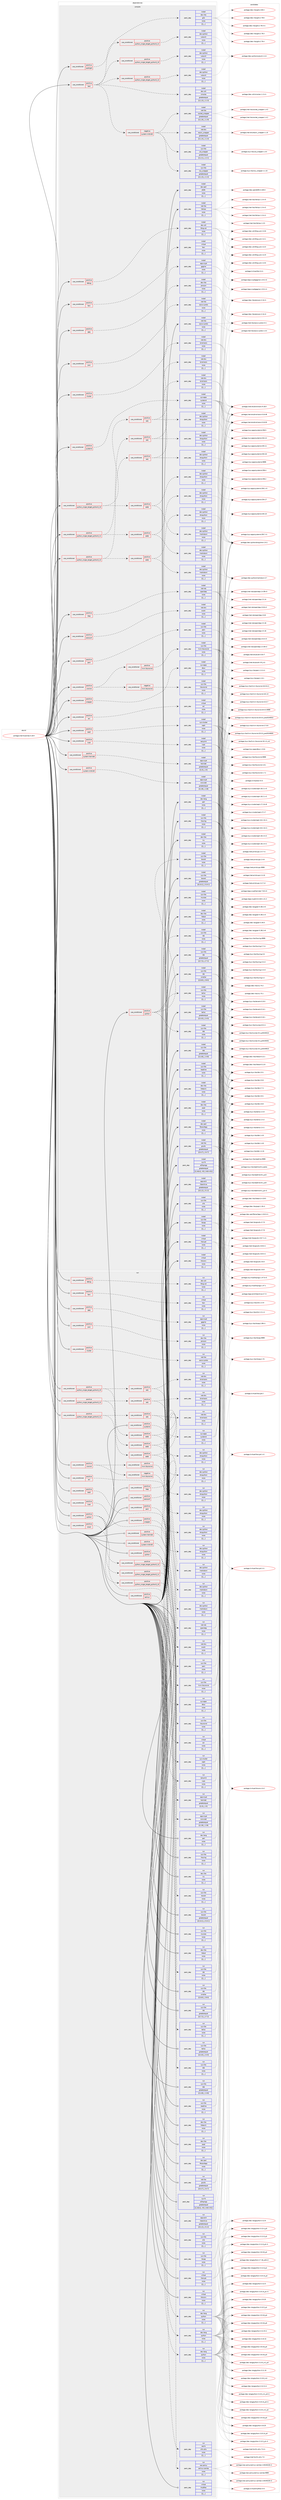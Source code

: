 digraph prolog {

# *************
# Graph options
# *************

newrank=true;
concentrate=true;
compound=true;
graph [rankdir=LR,fontname=Helvetica,fontsize=10,ranksep=1.5];#, ranksep=2.5, nodesep=0.2];
edge  [arrowhead=vee];
node  [fontname=Helvetica,fontsize=10];

# **********
# The ebuild
# **********

subgraph cluster_leftcol {
color=gray;
label=<<i>ebuild</i>>;
id [label="portage://net-fs/samba-4.18.9", color=red, width=4, href="../net-fs/samba-4.18.9.svg"];
}

# ****************
# The dependencies
# ****************

subgraph cluster_midcol {
color=gray;
label=<<i>dependencies</i>>;
subgraph cluster_compile {
fillcolor="#eeeeee";
style=filled;
label=<<i>compile</i>>;
subgraph cond95774 {
dependency368552 [label=<<TABLE BORDER="0" CELLBORDER="1" CELLSPACING="0" CELLPADDING="4"><TR><TD ROWSPAN="3" CELLPADDING="10">use_conditional</TD></TR><TR><TD>positive</TD></TR><TR><TD>acl</TD></TR></TABLE>>, shape=none, color=red];
subgraph pack270020 {
dependency368553 [label=<<TABLE BORDER="0" CELLBORDER="1" CELLSPACING="0" CELLPADDING="4" WIDTH="220"><TR><TD ROWSPAN="6" CELLPADDING="30">pack_dep</TD></TR><TR><TD WIDTH="110">install</TD></TR><TR><TD>virtual</TD></TR><TR><TD>acl</TD></TR><TR><TD>none</TD></TR><TR><TD>[[],,,,]</TD></TR></TABLE>>, shape=none, color=blue];
}
dependency368552:e -> dependency368553:w [weight=20,style="dashed",arrowhead="vee"];
}
id:e -> dependency368552:w [weight=20,style="solid",arrowhead="vee"];
subgraph cond95775 {
dependency368554 [label=<<TABLE BORDER="0" CELLBORDER="1" CELLSPACING="0" CELLPADDING="4"><TR><TD ROWSPAN="3" CELLPADDING="10">use_conditional</TD></TR><TR><TD>positive</TD></TR><TR><TD>ceph</TD></TR></TABLE>>, shape=none, color=red];
subgraph pack270021 {
dependency368555 [label=<<TABLE BORDER="0" CELLBORDER="1" CELLSPACING="0" CELLPADDING="4" WIDTH="220"><TR><TD ROWSPAN="6" CELLPADDING="30">pack_dep</TD></TR><TR><TD WIDTH="110">install</TD></TR><TR><TD>sys-cluster</TD></TR><TR><TD>ceph</TD></TR><TR><TD>none</TD></TR><TR><TD>[[],,,,]</TD></TR></TABLE>>, shape=none, color=blue];
}
dependency368554:e -> dependency368555:w [weight=20,style="dashed",arrowhead="vee"];
}
id:e -> dependency368554:w [weight=20,style="solid",arrowhead="vee"];
subgraph cond95776 {
dependency368556 [label=<<TABLE BORDER="0" CELLBORDER="1" CELLSPACING="0" CELLPADDING="4"><TR><TD ROWSPAN="3" CELLPADDING="10">use_conditional</TD></TR><TR><TD>positive</TD></TR><TR><TD>cluster</TD></TR></TABLE>>, shape=none, color=red];
subgraph pack270022 {
dependency368557 [label=<<TABLE BORDER="0" CELLBORDER="1" CELLSPACING="0" CELLPADDING="4" WIDTH="220"><TR><TD ROWSPAN="6" CELLPADDING="30">pack_dep</TD></TR><TR><TD WIDTH="110">install</TD></TR><TR><TD>net-libs</TD></TR><TR><TD>rpcsvc-proto</TD></TR><TR><TD>none</TD></TR><TR><TD>[[],,,,]</TD></TR></TABLE>>, shape=none, color=blue];
}
dependency368556:e -> dependency368557:w [weight=20,style="dashed",arrowhead="vee"];
}
id:e -> dependency368556:w [weight=20,style="solid",arrowhead="vee"];
subgraph cond95777 {
dependency368558 [label=<<TABLE BORDER="0" CELLBORDER="1" CELLSPACING="0" CELLPADDING="4"><TR><TD ROWSPAN="3" CELLPADDING="10">use_conditional</TD></TR><TR><TD>positive</TD></TR><TR><TD>cups</TD></TR></TABLE>>, shape=none, color=red];
subgraph pack270023 {
dependency368559 [label=<<TABLE BORDER="0" CELLBORDER="1" CELLSPACING="0" CELLPADDING="4" WIDTH="220"><TR><TD ROWSPAN="6" CELLPADDING="30">pack_dep</TD></TR><TR><TD WIDTH="110">install</TD></TR><TR><TD>net-print</TD></TR><TR><TD>cups</TD></TR><TR><TD>none</TD></TR><TR><TD>[[],,,,]</TD></TR></TABLE>>, shape=none, color=blue];
}
dependency368558:e -> dependency368559:w [weight=20,style="dashed",arrowhead="vee"];
}
id:e -> dependency368558:w [weight=20,style="solid",arrowhead="vee"];
subgraph cond95778 {
dependency368560 [label=<<TABLE BORDER="0" CELLBORDER="1" CELLSPACING="0" CELLPADDING="4"><TR><TD ROWSPAN="3" CELLPADDING="10">use_conditional</TD></TR><TR><TD>positive</TD></TR><TR><TD>debug</TD></TR></TABLE>>, shape=none, color=red];
subgraph pack270024 {
dependency368561 [label=<<TABLE BORDER="0" CELLBORDER="1" CELLSPACING="0" CELLPADDING="4" WIDTH="220"><TR><TD ROWSPAN="6" CELLPADDING="30">pack_dep</TD></TR><TR><TD WIDTH="110">install</TD></TR><TR><TD>dev-util</TD></TR><TR><TD>lttng-ust</TD></TR><TR><TD>none</TD></TR><TR><TD>[[],,,,]</TD></TR></TABLE>>, shape=none, color=blue];
}
dependency368560:e -> dependency368561:w [weight=20,style="dashed",arrowhead="vee"];
}
id:e -> dependency368560:w [weight=20,style="solid",arrowhead="vee"];
subgraph cond95779 {
dependency368562 [label=<<TABLE BORDER="0" CELLBORDER="1" CELLSPACING="0" CELLPADDING="4"><TR><TD ROWSPAN="3" CELLPADDING="10">use_conditional</TD></TR><TR><TD>positive</TD></TR><TR><TD>fam</TD></TR></TABLE>>, shape=none, color=red];
subgraph pack270025 {
dependency368563 [label=<<TABLE BORDER="0" CELLBORDER="1" CELLSPACING="0" CELLPADDING="4" WIDTH="220"><TR><TD ROWSPAN="6" CELLPADDING="30">pack_dep</TD></TR><TR><TD WIDTH="110">install</TD></TR><TR><TD>virtual</TD></TR><TR><TD>fam</TD></TR><TR><TD>none</TD></TR><TR><TD>[[],,,,]</TD></TR></TABLE>>, shape=none, color=blue];
}
dependency368562:e -> dependency368563:w [weight=20,style="dashed",arrowhead="vee"];
}
id:e -> dependency368562:w [weight=20,style="solid",arrowhead="vee"];
subgraph cond95780 {
dependency368564 [label=<<TABLE BORDER="0" CELLBORDER="1" CELLSPACING="0" CELLPADDING="4"><TR><TD ROWSPAN="3" CELLPADDING="10">use_conditional</TD></TR><TR><TD>positive</TD></TR><TR><TD>gpg</TD></TR></TABLE>>, shape=none, color=red];
subgraph pack270026 {
dependency368565 [label=<<TABLE BORDER="0" CELLBORDER="1" CELLSPACING="0" CELLPADDING="4" WIDTH="220"><TR><TD ROWSPAN="6" CELLPADDING="30">pack_dep</TD></TR><TR><TD WIDTH="110">install</TD></TR><TR><TD>app-crypt</TD></TR><TR><TD>gpgme</TD></TR><TR><TD>none</TD></TR><TR><TD>[[],,,,]</TD></TR></TABLE>>, shape=none, color=blue];
}
dependency368564:e -> dependency368565:w [weight=20,style="dashed",arrowhead="vee"];
}
id:e -> dependency368564:w [weight=20,style="solid",arrowhead="vee"];
subgraph cond95781 {
dependency368566 [label=<<TABLE BORDER="0" CELLBORDER="1" CELLSPACING="0" CELLPADDING="4"><TR><TD ROWSPAN="3" CELLPADDING="10">use_conditional</TD></TR><TR><TD>positive</TD></TR><TR><TD>json</TD></TR></TABLE>>, shape=none, color=red];
subgraph pack270027 {
dependency368567 [label=<<TABLE BORDER="0" CELLBORDER="1" CELLSPACING="0" CELLPADDING="4" WIDTH="220"><TR><TD ROWSPAN="6" CELLPADDING="30">pack_dep</TD></TR><TR><TD WIDTH="110">install</TD></TR><TR><TD>dev-libs</TD></TR><TR><TD>jansson</TD></TR><TR><TD>none</TD></TR><TR><TD>[[],,,,]</TD></TR></TABLE>>, shape=none, color=blue];
}
dependency368566:e -> dependency368567:w [weight=20,style="dashed",arrowhead="vee"];
}
id:e -> dependency368566:w [weight=20,style="solid",arrowhead="vee"];
subgraph cond95782 {
dependency368568 [label=<<TABLE BORDER="0" CELLBORDER="1" CELLSPACING="0" CELLPADDING="4"><TR><TD ROWSPAN="3" CELLPADDING="10">use_conditional</TD></TR><TR><TD>positive</TD></TR><TR><TD>ldap</TD></TR></TABLE>>, shape=none, color=red];
subgraph pack270028 {
dependency368569 [label=<<TABLE BORDER="0" CELLBORDER="1" CELLSPACING="0" CELLPADDING="4" WIDTH="220"><TR><TD ROWSPAN="6" CELLPADDING="30">pack_dep</TD></TR><TR><TD WIDTH="110">install</TD></TR><TR><TD>net-nds</TD></TR><TR><TD>openldap</TD></TR><TR><TD>none</TD></TR><TR><TD>[[],,,,]</TD></TR></TABLE>>, shape=none, color=blue];
}
dependency368568:e -> dependency368569:w [weight=20,style="dashed",arrowhead="vee"];
}
id:e -> dependency368568:w [weight=20,style="solid",arrowhead="vee"];
subgraph cond95783 {
dependency368570 [label=<<TABLE BORDER="0" CELLBORDER="1" CELLSPACING="0" CELLPADDING="4"><TR><TD ROWSPAN="3" CELLPADDING="10">use_conditional</TD></TR><TR><TD>positive</TD></TR><TR><TD>pam</TD></TR></TABLE>>, shape=none, color=red];
subgraph pack270029 {
dependency368571 [label=<<TABLE BORDER="0" CELLBORDER="1" CELLSPACING="0" CELLPADDING="4" WIDTH="220"><TR><TD ROWSPAN="6" CELLPADDING="30">pack_dep</TD></TR><TR><TD WIDTH="110">install</TD></TR><TR><TD>sys-libs</TD></TR><TR><TD>pam</TD></TR><TR><TD>none</TD></TR><TR><TD>[[],,,,]</TD></TR></TABLE>>, shape=none, color=blue];
}
dependency368570:e -> dependency368571:w [weight=20,style="dashed",arrowhead="vee"];
}
id:e -> dependency368570:w [weight=20,style="solid",arrowhead="vee"];
subgraph cond95784 {
dependency368572 [label=<<TABLE BORDER="0" CELLBORDER="1" CELLSPACING="0" CELLPADDING="4"><TR><TD ROWSPAN="3" CELLPADDING="10">use_conditional</TD></TR><TR><TD>positive</TD></TR><TR><TD>python</TD></TR></TABLE>>, shape=none, color=red];
subgraph pack270030 {
dependency368573 [label=<<TABLE BORDER="0" CELLBORDER="1" CELLSPACING="0" CELLPADDING="4" WIDTH="220"><TR><TD ROWSPAN="6" CELLPADDING="30">pack_dep</TD></TR><TR><TD WIDTH="110">install</TD></TR><TR><TD>sys-libs</TD></TR><TR><TD>ldb</TD></TR><TR><TD>none</TD></TR><TR><TD>[[],,,,]</TD></TR></TABLE>>, shape=none, color=blue];
}
dependency368572:e -> dependency368573:w [weight=20,style="dashed",arrowhead="vee"];
subgraph pack270031 {
dependency368574 [label=<<TABLE BORDER="0" CELLBORDER="1" CELLSPACING="0" CELLPADDING="4" WIDTH="220"><TR><TD ROWSPAN="6" CELLPADDING="30">pack_dep</TD></TR><TR><TD WIDTH="110">install</TD></TR><TR><TD>sys-libs</TD></TR><TR><TD>talloc</TD></TR><TR><TD>none</TD></TR><TR><TD>[[],,,,]</TD></TR></TABLE>>, shape=none, color=blue];
}
dependency368572:e -> dependency368574:w [weight=20,style="dashed",arrowhead="vee"];
subgraph pack270032 {
dependency368575 [label=<<TABLE BORDER="0" CELLBORDER="1" CELLSPACING="0" CELLPADDING="4" WIDTH="220"><TR><TD ROWSPAN="6" CELLPADDING="30">pack_dep</TD></TR><TR><TD WIDTH="110">install</TD></TR><TR><TD>sys-libs</TD></TR><TR><TD>tdb</TD></TR><TR><TD>none</TD></TR><TR><TD>[[],,,,]</TD></TR></TABLE>>, shape=none, color=blue];
}
dependency368572:e -> dependency368575:w [weight=20,style="dashed",arrowhead="vee"];
subgraph pack270033 {
dependency368576 [label=<<TABLE BORDER="0" CELLBORDER="1" CELLSPACING="0" CELLPADDING="4" WIDTH="220"><TR><TD ROWSPAN="6" CELLPADDING="30">pack_dep</TD></TR><TR><TD WIDTH="110">install</TD></TR><TR><TD>sys-libs</TD></TR><TR><TD>tevent</TD></TR><TR><TD>none</TD></TR><TR><TD>[[],,,,]</TD></TR></TABLE>>, shape=none, color=blue];
}
dependency368572:e -> dependency368576:w [weight=20,style="dashed",arrowhead="vee"];
}
id:e -> dependency368572:w [weight=20,style="solid",arrowhead="vee"];
subgraph cond95785 {
dependency368577 [label=<<TABLE BORDER="0" CELLBORDER="1" CELLSPACING="0" CELLPADDING="4"><TR><TD ROWSPAN="3" CELLPADDING="10">use_conditional</TD></TR><TR><TD>positive</TD></TR><TR><TD>python_single_target_python3_10</TD></TR></TABLE>>, shape=none, color=red];
subgraph cond95786 {
dependency368578 [label=<<TABLE BORDER="0" CELLBORDER="1" CELLSPACING="0" CELLPADDING="4"><TR><TD ROWSPAN="3" CELLPADDING="10">use_conditional</TD></TR><TR><TD>positive</TD></TR><TR><TD>addc</TD></TR></TABLE>>, shape=none, color=red];
subgraph pack270034 {
dependency368579 [label=<<TABLE BORDER="0" CELLBORDER="1" CELLSPACING="0" CELLPADDING="4" WIDTH="220"><TR><TD ROWSPAN="6" CELLPADDING="30">pack_dep</TD></TR><TR><TD WIDTH="110">install</TD></TR><TR><TD>dev-python</TD></TR><TR><TD>dnspython</TD></TR><TR><TD>none</TD></TR><TR><TD>[[],,,,]</TD></TR></TABLE>>, shape=none, color=blue];
}
dependency368578:e -> dependency368579:w [weight=20,style="dashed",arrowhead="vee"];
subgraph pack270035 {
dependency368580 [label=<<TABLE BORDER="0" CELLBORDER="1" CELLSPACING="0" CELLPADDING="4" WIDTH="220"><TR><TD ROWSPAN="6" CELLPADDING="30">pack_dep</TD></TR><TR><TD WIDTH="110">install</TD></TR><TR><TD>dev-python</TD></TR><TR><TD>markdown</TD></TR><TR><TD>none</TD></TR><TR><TD>[[],,,,]</TD></TR></TABLE>>, shape=none, color=blue];
}
dependency368578:e -> dependency368580:w [weight=20,style="dashed",arrowhead="vee"];
}
dependency368577:e -> dependency368578:w [weight=20,style="dashed",arrowhead="vee"];
subgraph cond95787 {
dependency368581 [label=<<TABLE BORDER="0" CELLBORDER="1" CELLSPACING="0" CELLPADDING="4"><TR><TD ROWSPAN="3" CELLPADDING="10">use_conditional</TD></TR><TR><TD>positive</TD></TR><TR><TD>ads</TD></TR></TABLE>>, shape=none, color=red];
subgraph pack270036 {
dependency368582 [label=<<TABLE BORDER="0" CELLBORDER="1" CELLSPACING="0" CELLPADDING="4" WIDTH="220"><TR><TD ROWSPAN="6" CELLPADDING="30">pack_dep</TD></TR><TR><TD WIDTH="110">install</TD></TR><TR><TD>dev-python</TD></TR><TR><TD>dnspython</TD></TR><TR><TD>none</TD></TR><TR><TD>[[],,,,]</TD></TR></TABLE>>, shape=none, color=blue];
}
dependency368581:e -> dependency368582:w [weight=20,style="dashed",arrowhead="vee"];
subgraph pack270037 {
dependency368583 [label=<<TABLE BORDER="0" CELLBORDER="1" CELLSPACING="0" CELLPADDING="4" WIDTH="220"><TR><TD ROWSPAN="6" CELLPADDING="30">pack_dep</TD></TR><TR><TD WIDTH="110">install</TD></TR><TR><TD>net-dns</TD></TR><TR><TD>bind-tools</TD></TR><TR><TD>none</TD></TR><TR><TD>[[],,,,]</TD></TR></TABLE>>, shape=none, color=blue];
}
dependency368581:e -> dependency368583:w [weight=20,style="dashed",arrowhead="vee"];
}
dependency368577:e -> dependency368581:w [weight=20,style="dashed",arrowhead="vee"];
}
id:e -> dependency368577:w [weight=20,style="solid",arrowhead="vee"];
subgraph cond95788 {
dependency368584 [label=<<TABLE BORDER="0" CELLBORDER="1" CELLSPACING="0" CELLPADDING="4"><TR><TD ROWSPAN="3" CELLPADDING="10">use_conditional</TD></TR><TR><TD>positive</TD></TR><TR><TD>python_single_target_python3_11</TD></TR></TABLE>>, shape=none, color=red];
subgraph cond95789 {
dependency368585 [label=<<TABLE BORDER="0" CELLBORDER="1" CELLSPACING="0" CELLPADDING="4"><TR><TD ROWSPAN="3" CELLPADDING="10">use_conditional</TD></TR><TR><TD>positive</TD></TR><TR><TD>addc</TD></TR></TABLE>>, shape=none, color=red];
subgraph pack270038 {
dependency368586 [label=<<TABLE BORDER="0" CELLBORDER="1" CELLSPACING="0" CELLPADDING="4" WIDTH="220"><TR><TD ROWSPAN="6" CELLPADDING="30">pack_dep</TD></TR><TR><TD WIDTH="110">install</TD></TR><TR><TD>dev-python</TD></TR><TR><TD>dnspython</TD></TR><TR><TD>none</TD></TR><TR><TD>[[],,,,]</TD></TR></TABLE>>, shape=none, color=blue];
}
dependency368585:e -> dependency368586:w [weight=20,style="dashed",arrowhead="vee"];
subgraph pack270039 {
dependency368587 [label=<<TABLE BORDER="0" CELLBORDER="1" CELLSPACING="0" CELLPADDING="4" WIDTH="220"><TR><TD ROWSPAN="6" CELLPADDING="30">pack_dep</TD></TR><TR><TD WIDTH="110">install</TD></TR><TR><TD>dev-python</TD></TR><TR><TD>markdown</TD></TR><TR><TD>none</TD></TR><TR><TD>[[],,,,]</TD></TR></TABLE>>, shape=none, color=blue];
}
dependency368585:e -> dependency368587:w [weight=20,style="dashed",arrowhead="vee"];
}
dependency368584:e -> dependency368585:w [weight=20,style="dashed",arrowhead="vee"];
subgraph cond95790 {
dependency368588 [label=<<TABLE BORDER="0" CELLBORDER="1" CELLSPACING="0" CELLPADDING="4"><TR><TD ROWSPAN="3" CELLPADDING="10">use_conditional</TD></TR><TR><TD>positive</TD></TR><TR><TD>ads</TD></TR></TABLE>>, shape=none, color=red];
subgraph pack270040 {
dependency368589 [label=<<TABLE BORDER="0" CELLBORDER="1" CELLSPACING="0" CELLPADDING="4" WIDTH="220"><TR><TD ROWSPAN="6" CELLPADDING="30">pack_dep</TD></TR><TR><TD WIDTH="110">install</TD></TR><TR><TD>dev-python</TD></TR><TR><TD>dnspython</TD></TR><TR><TD>none</TD></TR><TR><TD>[[],,,,]</TD></TR></TABLE>>, shape=none, color=blue];
}
dependency368588:e -> dependency368589:w [weight=20,style="dashed",arrowhead="vee"];
subgraph pack270041 {
dependency368590 [label=<<TABLE BORDER="0" CELLBORDER="1" CELLSPACING="0" CELLPADDING="4" WIDTH="220"><TR><TD ROWSPAN="6" CELLPADDING="30">pack_dep</TD></TR><TR><TD WIDTH="110">install</TD></TR><TR><TD>net-dns</TD></TR><TR><TD>bind-tools</TD></TR><TR><TD>none</TD></TR><TR><TD>[[],,,,]</TD></TR></TABLE>>, shape=none, color=blue];
}
dependency368588:e -> dependency368590:w [weight=20,style="dashed",arrowhead="vee"];
}
dependency368584:e -> dependency368588:w [weight=20,style="dashed",arrowhead="vee"];
}
id:e -> dependency368584:w [weight=20,style="solid",arrowhead="vee"];
subgraph cond95791 {
dependency368591 [label=<<TABLE BORDER="0" CELLBORDER="1" CELLSPACING="0" CELLPADDING="4"><TR><TD ROWSPAN="3" CELLPADDING="10">use_conditional</TD></TR><TR><TD>positive</TD></TR><TR><TD>python_single_target_python3_12</TD></TR></TABLE>>, shape=none, color=red];
subgraph cond95792 {
dependency368592 [label=<<TABLE BORDER="0" CELLBORDER="1" CELLSPACING="0" CELLPADDING="4"><TR><TD ROWSPAN="3" CELLPADDING="10">use_conditional</TD></TR><TR><TD>positive</TD></TR><TR><TD>addc</TD></TR></TABLE>>, shape=none, color=red];
subgraph pack270042 {
dependency368593 [label=<<TABLE BORDER="0" CELLBORDER="1" CELLSPACING="0" CELLPADDING="4" WIDTH="220"><TR><TD ROWSPAN="6" CELLPADDING="30">pack_dep</TD></TR><TR><TD WIDTH="110">install</TD></TR><TR><TD>dev-python</TD></TR><TR><TD>dnspython</TD></TR><TR><TD>none</TD></TR><TR><TD>[[],,,,]</TD></TR></TABLE>>, shape=none, color=blue];
}
dependency368592:e -> dependency368593:w [weight=20,style="dashed",arrowhead="vee"];
subgraph pack270043 {
dependency368594 [label=<<TABLE BORDER="0" CELLBORDER="1" CELLSPACING="0" CELLPADDING="4" WIDTH="220"><TR><TD ROWSPAN="6" CELLPADDING="30">pack_dep</TD></TR><TR><TD WIDTH="110">install</TD></TR><TR><TD>dev-python</TD></TR><TR><TD>markdown</TD></TR><TR><TD>none</TD></TR><TR><TD>[[],,,,]</TD></TR></TABLE>>, shape=none, color=blue];
}
dependency368592:e -> dependency368594:w [weight=20,style="dashed",arrowhead="vee"];
}
dependency368591:e -> dependency368592:w [weight=20,style="dashed",arrowhead="vee"];
subgraph cond95793 {
dependency368595 [label=<<TABLE BORDER="0" CELLBORDER="1" CELLSPACING="0" CELLPADDING="4"><TR><TD ROWSPAN="3" CELLPADDING="10">use_conditional</TD></TR><TR><TD>positive</TD></TR><TR><TD>ads</TD></TR></TABLE>>, shape=none, color=red];
subgraph pack270044 {
dependency368596 [label=<<TABLE BORDER="0" CELLBORDER="1" CELLSPACING="0" CELLPADDING="4" WIDTH="220"><TR><TD ROWSPAN="6" CELLPADDING="30">pack_dep</TD></TR><TR><TD WIDTH="110">install</TD></TR><TR><TD>dev-python</TD></TR><TR><TD>dnspython</TD></TR><TR><TD>none</TD></TR><TR><TD>[[],,,,]</TD></TR></TABLE>>, shape=none, color=blue];
}
dependency368595:e -> dependency368596:w [weight=20,style="dashed",arrowhead="vee"];
subgraph pack270045 {
dependency368597 [label=<<TABLE BORDER="0" CELLBORDER="1" CELLSPACING="0" CELLPADDING="4" WIDTH="220"><TR><TD ROWSPAN="6" CELLPADDING="30">pack_dep</TD></TR><TR><TD WIDTH="110">install</TD></TR><TR><TD>net-dns</TD></TR><TR><TD>bind-tools</TD></TR><TR><TD>none</TD></TR><TR><TD>[[],,,,]</TD></TR></TABLE>>, shape=none, color=blue];
}
dependency368595:e -> dependency368597:w [weight=20,style="dashed",arrowhead="vee"];
}
dependency368591:e -> dependency368595:w [weight=20,style="dashed",arrowhead="vee"];
}
id:e -> dependency368591:w [weight=20,style="solid",arrowhead="vee"];
subgraph cond95794 {
dependency368598 [label=<<TABLE BORDER="0" CELLBORDER="1" CELLSPACING="0" CELLPADDING="4"><TR><TD ROWSPAN="3" CELLPADDING="10">use_conditional</TD></TR><TR><TD>positive</TD></TR><TR><TD>snapper</TD></TR></TABLE>>, shape=none, color=red];
subgraph pack270046 {
dependency368599 [label=<<TABLE BORDER="0" CELLBORDER="1" CELLSPACING="0" CELLPADDING="4" WIDTH="220"><TR><TD ROWSPAN="6" CELLPADDING="30">pack_dep</TD></TR><TR><TD WIDTH="110">install</TD></TR><TR><TD>sys-apps</TD></TR><TR><TD>dbus</TD></TR><TR><TD>none</TD></TR><TR><TD>[[],,,,]</TD></TR></TABLE>>, shape=none, color=blue];
}
dependency368598:e -> dependency368599:w [weight=20,style="dashed",arrowhead="vee"];
}
id:e -> dependency368598:w [weight=20,style="solid",arrowhead="vee"];
subgraph cond95795 {
dependency368600 [label=<<TABLE BORDER="0" CELLBORDER="1" CELLSPACING="0" CELLPADDING="4"><TR><TD ROWSPAN="3" CELLPADDING="10">use_conditional</TD></TR><TR><TD>positive</TD></TR><TR><TD>spotlight</TD></TR></TABLE>>, shape=none, color=red];
subgraph pack270047 {
dependency368601 [label=<<TABLE BORDER="0" CELLBORDER="1" CELLSPACING="0" CELLPADDING="4" WIDTH="220"><TR><TD ROWSPAN="6" CELLPADDING="30">pack_dep</TD></TR><TR><TD WIDTH="110">install</TD></TR><TR><TD>dev-libs</TD></TR><TR><TD>glib</TD></TR><TR><TD>none</TD></TR><TR><TD>[[],,,,]</TD></TR></TABLE>>, shape=none, color=blue];
}
dependency368600:e -> dependency368601:w [weight=20,style="dashed",arrowhead="vee"];
}
id:e -> dependency368600:w [weight=20,style="solid",arrowhead="vee"];
subgraph cond95796 {
dependency368602 [label=<<TABLE BORDER="0" CELLBORDER="1" CELLSPACING="0" CELLPADDING="4"><TR><TD ROWSPAN="3" CELLPADDING="10">use_conditional</TD></TR><TR><TD>positive</TD></TR><TR><TD>system-heimdal</TD></TR></TABLE>>, shape=none, color=red];
subgraph pack270048 {
dependency368603 [label=<<TABLE BORDER="0" CELLBORDER="1" CELLSPACING="0" CELLPADDING="4" WIDTH="220"><TR><TD ROWSPAN="6" CELLPADDING="30">pack_dep</TD></TR><TR><TD WIDTH="110">install</TD></TR><TR><TD>app-crypt</TD></TR><TR><TD>heimdal</TD></TR><TR><TD>greaterequal</TD></TR><TR><TD>[[1,5],,,1.5]</TD></TR></TABLE>>, shape=none, color=blue];
}
dependency368602:e -> dependency368603:w [weight=20,style="dashed",arrowhead="vee"];
}
id:e -> dependency368602:w [weight=20,style="solid",arrowhead="vee"];
subgraph cond95797 {
dependency368604 [label=<<TABLE BORDER="0" CELLBORDER="1" CELLSPACING="0" CELLPADDING="4"><TR><TD ROWSPAN="3" CELLPADDING="10">use_conditional</TD></TR><TR><TD>positive</TD></TR><TR><TD>system-mitkrb5</TD></TR></TABLE>>, shape=none, color=red];
subgraph pack270049 {
dependency368605 [label=<<TABLE BORDER="0" CELLBORDER="1" CELLSPACING="0" CELLPADDING="4" WIDTH="220"><TR><TD ROWSPAN="6" CELLPADDING="30">pack_dep</TD></TR><TR><TD WIDTH="110">install</TD></TR><TR><TD>app-crypt</TD></TR><TR><TD>mit-krb5</TD></TR><TR><TD>greaterequal</TD></TR><TR><TD>[[1,19],,,1.19]</TD></TR></TABLE>>, shape=none, color=blue];
}
dependency368604:e -> dependency368605:w [weight=20,style="dashed",arrowhead="vee"];
}
id:e -> dependency368604:w [weight=20,style="solid",arrowhead="vee"];
subgraph cond95798 {
dependency368606 [label=<<TABLE BORDER="0" CELLBORDER="1" CELLSPACING="0" CELLPADDING="4"><TR><TD ROWSPAN="3" CELLPADDING="10">use_conditional</TD></TR><TR><TD>positive</TD></TR><TR><TD>systemd</TD></TR></TABLE>>, shape=none, color=red];
subgraph pack270050 {
dependency368607 [label=<<TABLE BORDER="0" CELLBORDER="1" CELLSPACING="0" CELLPADDING="4" WIDTH="220"><TR><TD ROWSPAN="6" CELLPADDING="30">pack_dep</TD></TR><TR><TD WIDTH="110">install</TD></TR><TR><TD>sys-apps</TD></TR><TR><TD>systemd</TD></TR><TR><TD>none</TD></TR><TR><TD>[[],,,,]</TD></TR></TABLE>>, shape=none, color=blue];
}
dependency368606:e -> dependency368607:w [weight=20,style="dashed",arrowhead="vee"];
}
id:e -> dependency368606:w [weight=20,style="solid",arrowhead="vee"];
subgraph cond95799 {
dependency368608 [label=<<TABLE BORDER="0" CELLBORDER="1" CELLSPACING="0" CELLPADDING="4"><TR><TD ROWSPAN="3" CELLPADDING="10">use_conditional</TD></TR><TR><TD>positive</TD></TR><TR><TD>test</TD></TR></TABLE>>, shape=none, color=red];
subgraph pack270051 {
dependency368609 [label=<<TABLE BORDER="0" CELLBORDER="1" CELLSPACING="0" CELLPADDING="4" WIDTH="220"><TR><TD ROWSPAN="6" CELLPADDING="30">pack_dep</TD></TR><TR><TD WIDTH="110">install</TD></TR><TR><TD>dev-util</TD></TR><TR><TD>cmocka</TD></TR><TR><TD>greaterequal</TD></TR><TR><TD>[[1,1,3],,,1.1.3]</TD></TR></TABLE>>, shape=none, color=blue];
}
dependency368608:e -> dependency368609:w [weight=20,style="dashed",arrowhead="vee"];
subgraph cond95800 {
dependency368610 [label=<<TABLE BORDER="0" CELLBORDER="1" CELLSPACING="0" CELLPADDING="4"><TR><TD ROWSPAN="3" CELLPADDING="10">use_conditional</TD></TR><TR><TD>positive</TD></TR><TR><TD>python_single_target_python3_10</TD></TR></TABLE>>, shape=none, color=red];
subgraph pack270052 {
dependency368611 [label=<<TABLE BORDER="0" CELLBORDER="1" CELLSPACING="0" CELLPADDING="4" WIDTH="220"><TR><TD ROWSPAN="6" CELLPADDING="30">pack_dep</TD></TR><TR><TD WIDTH="110">install</TD></TR><TR><TD>dev-python</TD></TR><TR><TD>subunit</TD></TR><TR><TD>none</TD></TR><TR><TD>[[],,,,]</TD></TR></TABLE>>, shape=none, color=blue];
}
dependency368610:e -> dependency368611:w [weight=20,style="dashed",arrowhead="vee"];
}
dependency368608:e -> dependency368610:w [weight=20,style="dashed",arrowhead="vee"];
subgraph cond95801 {
dependency368612 [label=<<TABLE BORDER="0" CELLBORDER="1" CELLSPACING="0" CELLPADDING="4"><TR><TD ROWSPAN="3" CELLPADDING="10">use_conditional</TD></TR><TR><TD>positive</TD></TR><TR><TD>python_single_target_python3_11</TD></TR></TABLE>>, shape=none, color=red];
subgraph pack270053 {
dependency368613 [label=<<TABLE BORDER="0" CELLBORDER="1" CELLSPACING="0" CELLPADDING="4" WIDTH="220"><TR><TD ROWSPAN="6" CELLPADDING="30">pack_dep</TD></TR><TR><TD WIDTH="110">install</TD></TR><TR><TD>dev-python</TD></TR><TR><TD>subunit</TD></TR><TR><TD>none</TD></TR><TR><TD>[[],,,,]</TD></TR></TABLE>>, shape=none, color=blue];
}
dependency368612:e -> dependency368613:w [weight=20,style="dashed",arrowhead="vee"];
}
dependency368608:e -> dependency368612:w [weight=20,style="dashed",arrowhead="vee"];
subgraph cond95802 {
dependency368614 [label=<<TABLE BORDER="0" CELLBORDER="1" CELLSPACING="0" CELLPADDING="4"><TR><TD ROWSPAN="3" CELLPADDING="10">use_conditional</TD></TR><TR><TD>positive</TD></TR><TR><TD>python_single_target_python3_12</TD></TR></TABLE>>, shape=none, color=red];
subgraph pack270054 {
dependency368615 [label=<<TABLE BORDER="0" CELLBORDER="1" CELLSPACING="0" CELLPADDING="4" WIDTH="220"><TR><TD ROWSPAN="6" CELLPADDING="30">pack_dep</TD></TR><TR><TD WIDTH="110">install</TD></TR><TR><TD>dev-python</TD></TR><TR><TD>subunit</TD></TR><TR><TD>none</TD></TR><TR><TD>[[],,,,]</TD></TR></TABLE>>, shape=none, color=blue];
}
dependency368614:e -> dependency368615:w [weight=20,style="dashed",arrowhead="vee"];
}
dependency368608:e -> dependency368614:w [weight=20,style="dashed",arrowhead="vee"];
subgraph cond95803 {
dependency368616 [label=<<TABLE BORDER="0" CELLBORDER="1" CELLSPACING="0" CELLPADDING="4"><TR><TD ROWSPAN="3" CELLPADDING="10">use_conditional</TD></TR><TR><TD>negative</TD></TR><TR><TD>system-mitkrb5</TD></TR></TABLE>>, shape=none, color=red];
subgraph pack270055 {
dependency368617 [label=<<TABLE BORDER="0" CELLBORDER="1" CELLSPACING="0" CELLPADDING="4" WIDTH="220"><TR><TD ROWSPAN="6" CELLPADDING="30">pack_dep</TD></TR><TR><TD WIDTH="110">install</TD></TR><TR><TD>net-dns</TD></TR><TR><TD>resolv_wrapper</TD></TR><TR><TD>greaterequal</TD></TR><TR><TD>[[1,1,4],,,1.1.4]</TD></TR></TABLE>>, shape=none, color=blue];
}
dependency368616:e -> dependency368617:w [weight=20,style="dashed",arrowhead="vee"];
subgraph pack270056 {
dependency368618 [label=<<TABLE BORDER="0" CELLBORDER="1" CELLSPACING="0" CELLPADDING="4" WIDTH="220"><TR><TD ROWSPAN="6" CELLPADDING="30">pack_dep</TD></TR><TR><TD WIDTH="110">install</TD></TR><TR><TD>net-libs</TD></TR><TR><TD>socket_wrapper</TD></TR><TR><TD>greaterequal</TD></TR><TR><TD>[[1,1,9],,,1.1.9]</TD></TR></TABLE>>, shape=none, color=blue];
}
dependency368616:e -> dependency368618:w [weight=20,style="dashed",arrowhead="vee"];
subgraph pack270057 {
dependency368619 [label=<<TABLE BORDER="0" CELLBORDER="1" CELLSPACING="0" CELLPADDING="4" WIDTH="220"><TR><TD ROWSPAN="6" CELLPADDING="30">pack_dep</TD></TR><TR><TD WIDTH="110">install</TD></TR><TR><TD>sys-libs</TD></TR><TR><TD>nss_wrapper</TD></TR><TR><TD>greaterequal</TD></TR><TR><TD>[[1,1,3],,,1.1.3]</TD></TR></TABLE>>, shape=none, color=blue];
}
dependency368616:e -> dependency368619:w [weight=20,style="dashed",arrowhead="vee"];
subgraph pack270058 {
dependency368620 [label=<<TABLE BORDER="0" CELLBORDER="1" CELLSPACING="0" CELLPADDING="4" WIDTH="220"><TR><TD ROWSPAN="6" CELLPADDING="30">pack_dep</TD></TR><TR><TD WIDTH="110">install</TD></TR><TR><TD>sys-libs</TD></TR><TR><TD>uid_wrapper</TD></TR><TR><TD>greaterequal</TD></TR><TR><TD>[[1,2,1],,,1.2.1]</TD></TR></TABLE>>, shape=none, color=blue];
}
dependency368616:e -> dependency368620:w [weight=20,style="dashed",arrowhead="vee"];
}
dependency368608:e -> dependency368616:w [weight=20,style="dashed",arrowhead="vee"];
}
id:e -> dependency368608:w [weight=20,style="solid",arrowhead="vee"];
subgraph cond95804 {
dependency368621 [label=<<TABLE BORDER="0" CELLBORDER="1" CELLSPACING="0" CELLPADDING="4"><TR><TD ROWSPAN="3" CELLPADDING="10">use_conditional</TD></TR><TR><TD>positive</TD></TR><TR><TD>unwind</TD></TR></TABLE>>, shape=none, color=red];
subgraph cond95805 {
dependency368622 [label=<<TABLE BORDER="0" CELLBORDER="1" CELLSPACING="0" CELLPADDING="4"><TR><TD ROWSPAN="3" CELLPADDING="10">use_conditional</TD></TR><TR><TD>positive</TD></TR><TR><TD>llvm-libunwind</TD></TR></TABLE>>, shape=none, color=red];
subgraph pack270059 {
dependency368623 [label=<<TABLE BORDER="0" CELLBORDER="1" CELLSPACING="0" CELLPADDING="4" WIDTH="220"><TR><TD ROWSPAN="6" CELLPADDING="30">pack_dep</TD></TR><TR><TD WIDTH="110">install</TD></TR><TR><TD>sys-libs</TD></TR><TR><TD>llvm-libunwind</TD></TR><TR><TD>none</TD></TR><TR><TD>[[],,,,]</TD></TR></TABLE>>, shape=none, color=blue];
}
dependency368622:e -> dependency368623:w [weight=20,style="dashed",arrowhead="vee"];
}
dependency368621:e -> dependency368622:w [weight=20,style="dashed",arrowhead="vee"];
subgraph cond95806 {
dependency368624 [label=<<TABLE BORDER="0" CELLBORDER="1" CELLSPACING="0" CELLPADDING="4"><TR><TD ROWSPAN="3" CELLPADDING="10">use_conditional</TD></TR><TR><TD>negative</TD></TR><TR><TD>llvm-libunwind</TD></TR></TABLE>>, shape=none, color=red];
subgraph pack270060 {
dependency368625 [label=<<TABLE BORDER="0" CELLBORDER="1" CELLSPACING="0" CELLPADDING="4" WIDTH="220"><TR><TD ROWSPAN="6" CELLPADDING="30">pack_dep</TD></TR><TR><TD WIDTH="110">install</TD></TR><TR><TD>sys-libs</TD></TR><TR><TD>libunwind</TD></TR><TR><TD>none</TD></TR><TR><TD>[[],,,,]</TD></TR></TABLE>>, shape=none, color=blue];
}
dependency368624:e -> dependency368625:w [weight=20,style="dashed",arrowhead="vee"];
}
dependency368621:e -> dependency368624:w [weight=20,style="dashed",arrowhead="vee"];
}
id:e -> dependency368621:w [weight=20,style="solid",arrowhead="vee"];
subgraph cond95807 {
dependency368626 [label=<<TABLE BORDER="0" CELLBORDER="1" CELLSPACING="0" CELLPADDING="4"><TR><TD ROWSPAN="3" CELLPADDING="10">use_conditional</TD></TR><TR><TD>positive</TD></TR><TR><TD>zeroconf</TD></TR></TABLE>>, shape=none, color=red];
subgraph pack270061 {
dependency368627 [label=<<TABLE BORDER="0" CELLBORDER="1" CELLSPACING="0" CELLPADDING="4" WIDTH="220"><TR><TD ROWSPAN="6" CELLPADDING="30">pack_dep</TD></TR><TR><TD WIDTH="110">install</TD></TR><TR><TD>net-dns</TD></TR><TR><TD>avahi</TD></TR><TR><TD>none</TD></TR><TR><TD>[[],,,,]</TD></TR></TABLE>>, shape=none, color=blue];
}
dependency368626:e -> dependency368627:w [weight=20,style="dashed",arrowhead="vee"];
}
id:e -> dependency368626:w [weight=20,style="solid",arrowhead="vee"];
subgraph pack270062 {
dependency368628 [label=<<TABLE BORDER="0" CELLBORDER="1" CELLSPACING="0" CELLPADDING="4" WIDTH="220"><TR><TD ROWSPAN="6" CELLPADDING="30">pack_dep</TD></TR><TR><TD WIDTH="110">install</TD></TR><TR><TD>app-arch</TD></TR><TR><TD>libarchive</TD></TR><TR><TD>greaterequal</TD></TR><TR><TD>[[3,1,2],,,3.1.2]</TD></TR></TABLE>>, shape=none, color=blue];
}
id:e -> dependency368628:w [weight=20,style="solid",arrowhead="vee"];
subgraph pack270063 {
dependency368629 [label=<<TABLE BORDER="0" CELLBORDER="1" CELLSPACING="0" CELLPADDING="4" WIDTH="220"><TR><TD ROWSPAN="6" CELLPADDING="30">pack_dep</TD></TR><TR><TD WIDTH="110">install</TD></TR><TR><TD>dev-lang</TD></TR><TR><TD>perl</TD></TR><TR><TD>none</TD></TR><TR><TD>[[],,,,]</TD></TR></TABLE>>, shape=none, color=blue];
}
id:e -> dependency368629:w [weight=20,style="solid",arrowhead="vee"];
subgraph pack270064 {
dependency368630 [label=<<TABLE BORDER="0" CELLBORDER="1" CELLSPACING="0" CELLPADDING="4" WIDTH="220"><TR><TD ROWSPAN="6" CELLPADDING="30">pack_dep</TD></TR><TR><TD WIDTH="110">install</TD></TR><TR><TD>dev-libs</TD></TR><TR><TD>icu</TD></TR><TR><TD>none</TD></TR><TR><TD>[[],,,,]</TD></TR></TABLE>>, shape=none, color=blue];
}
id:e -> dependency368630:w [weight=20,style="solid",arrowhead="vee"];
subgraph pack270065 {
dependency368631 [label=<<TABLE BORDER="0" CELLBORDER="1" CELLSPACING="0" CELLPADDING="4" WIDTH="220"><TR><TD ROWSPAN="6" CELLPADDING="30">pack_dep</TD></TR><TR><TD WIDTH="110">install</TD></TR><TR><TD>dev-libs</TD></TR><TR><TD>libbsd</TD></TR><TR><TD>none</TD></TR><TR><TD>[[],,,,]</TD></TR></TABLE>>, shape=none, color=blue];
}
id:e -> dependency368631:w [weight=20,style="solid",arrowhead="vee"];
subgraph pack270066 {
dependency368632 [label=<<TABLE BORDER="0" CELLBORDER="1" CELLSPACING="0" CELLPADDING="4" WIDTH="220"><TR><TD ROWSPAN="6" CELLPADDING="30">pack_dep</TD></TR><TR><TD WIDTH="110">install</TD></TR><TR><TD>dev-libs</TD></TR><TR><TD>libtasn1</TD></TR><TR><TD>none</TD></TR><TR><TD>[[],,,,]</TD></TR></TABLE>>, shape=none, color=blue];
}
id:e -> dependency368632:w [weight=20,style="solid",arrowhead="vee"];
subgraph pack270067 {
dependency368633 [label=<<TABLE BORDER="0" CELLBORDER="1" CELLSPACING="0" CELLPADDING="4" WIDTH="220"><TR><TD ROWSPAN="6" CELLPADDING="30">pack_dep</TD></TR><TR><TD WIDTH="110">install</TD></TR><TR><TD>dev-libs</TD></TR><TR><TD>popt</TD></TR><TR><TD>none</TD></TR><TR><TD>[[],,,,]</TD></TR></TABLE>>, shape=none, color=blue];
}
id:e -> dependency368633:w [weight=20,style="solid",arrowhead="vee"];
subgraph pack270068 {
dependency368634 [label=<<TABLE BORDER="0" CELLBORDER="1" CELLSPACING="0" CELLPADDING="4" WIDTH="220"><TR><TD ROWSPAN="6" CELLPADDING="30">pack_dep</TD></TR><TR><TD WIDTH="110">install</TD></TR><TR><TD>dev-perl</TD></TR><TR><TD>JSON</TD></TR><TR><TD>none</TD></TR><TR><TD>[[],,,,]</TD></TR></TABLE>>, shape=none, color=blue];
}
id:e -> dependency368634:w [weight=20,style="solid",arrowhead="vee"];
subgraph pack270069 {
dependency368635 [label=<<TABLE BORDER="0" CELLBORDER="1" CELLSPACING="0" CELLPADDING="4" WIDTH="220"><TR><TD ROWSPAN="6" CELLPADDING="30">pack_dep</TD></TR><TR><TD WIDTH="110">install</TD></TR><TR><TD>dev-perl</TD></TR><TR><TD>Parse-Yapp</TD></TR><TR><TD>none</TD></TR><TR><TD>[[],,,,]</TD></TR></TABLE>>, shape=none, color=blue];
}
id:e -> dependency368635:w [weight=20,style="solid",arrowhead="vee"];
subgraph pack270070 {
dependency368636 [label=<<TABLE BORDER="0" CELLBORDER="1" CELLSPACING="0" CELLPADDING="4" WIDTH="220"><TR><TD ROWSPAN="6" CELLPADDING="30">pack_dep</TD></TR><TR><TD WIDTH="110">install</TD></TR><TR><TD>net-libs</TD></TR><TR><TD>gnutls</TD></TR><TR><TD>greaterequal</TD></TR><TR><TD>[[3,4,7],,,3.4.7]</TD></TR></TABLE>>, shape=none, color=blue];
}
id:e -> dependency368636:w [weight=20,style="solid",arrowhead="vee"];
subgraph pack270071 {
dependency368637 [label=<<TABLE BORDER="0" CELLBORDER="1" CELLSPACING="0" CELLPADDING="4" WIDTH="220"><TR><TD ROWSPAN="6" CELLPADDING="30">pack_dep</TD></TR><TR><TD WIDTH="110">install</TD></TR><TR><TD>net-libs</TD></TR><TR><TD>libtirpc</TD></TR><TR><TD>none</TD></TR><TR><TD>[[],,,,]</TD></TR></TABLE>>, shape=none, color=blue];
}
id:e -> dependency368637:w [weight=20,style="solid",arrowhead="vee"];
subgraph pack270072 {
dependency368638 [label=<<TABLE BORDER="0" CELLBORDER="1" CELLSPACING="0" CELLPADDING="4" WIDTH="220"><TR><TD ROWSPAN="6" CELLPADDING="30">pack_dep</TD></TR><TR><TD WIDTH="110">install</TD></TR><TR><TD>net-libs</TD></TR><TR><TD>rpcsvc-proto</TD></TR><TR><TD>none</TD></TR><TR><TD>[[],,,,]</TD></TR></TABLE>>, shape=none, color=blue];
}
id:e -> dependency368638:w [weight=20,style="solid",arrowhead="vee"];
subgraph pack270073 {
dependency368639 [label=<<TABLE BORDER="0" CELLBORDER="1" CELLSPACING="0" CELLPADDING="4" WIDTH="220"><TR><TD ROWSPAN="6" CELLPADDING="30">pack_dep</TD></TR><TR><TD WIDTH="110">install</TD></TR><TR><TD>sys-fs</TD></TR><TR><TD>e2fsprogs</TD></TR><TR><TD>greaterequal</TD></TR><TR><TD>[[1,46,4],,-r51,1.46.4-r51]</TD></TR></TABLE>>, shape=none, color=blue];
}
id:e -> dependency368639:w [weight=20,style="solid",arrowhead="vee"];
subgraph pack270074 {
dependency368640 [label=<<TABLE BORDER="0" CELLBORDER="1" CELLSPACING="0" CELLPADDING="4" WIDTH="220"><TR><TD ROWSPAN="6" CELLPADDING="30">pack_dep</TD></TR><TR><TD WIDTH="110">install</TD></TR><TR><TD>sys-libs</TD></TR><TR><TD>ldb</TD></TR><TR><TD>greaterequal</TD></TR><TR><TD>[[2,7,2],,,2.7.2]</TD></TR></TABLE>>, shape=none, color=blue];
}
id:e -> dependency368640:w [weight=20,style="solid",arrowhead="vee"];
subgraph pack270075 {
dependency368641 [label=<<TABLE BORDER="0" CELLBORDER="1" CELLSPACING="0" CELLPADDING="4" WIDTH="220"><TR><TD ROWSPAN="6" CELLPADDING="30">pack_dep</TD></TR><TR><TD WIDTH="110">install</TD></TR><TR><TD>sys-libs</TD></TR><TR><TD>ldb</TD></TR><TR><TD>smaller</TD></TR><TR><TD>[[2,8,0],,,2.8.0]</TD></TR></TABLE>>, shape=none, color=blue];
}
id:e -> dependency368641:w [weight=20,style="solid",arrowhead="vee"];
subgraph pack270076 {
dependency368642 [label=<<TABLE BORDER="0" CELLBORDER="1" CELLSPACING="0" CELLPADDING="4" WIDTH="220"><TR><TD ROWSPAN="6" CELLPADDING="30">pack_dep</TD></TR><TR><TD WIDTH="110">install</TD></TR><TR><TD>sys-libs</TD></TR><TR><TD>libcap</TD></TR><TR><TD>none</TD></TR><TR><TD>[[],,,,]</TD></TR></TABLE>>, shape=none, color=blue];
}
id:e -> dependency368642:w [weight=20,style="solid",arrowhead="vee"];
subgraph pack270077 {
dependency368643 [label=<<TABLE BORDER="0" CELLBORDER="1" CELLSPACING="0" CELLPADDING="4" WIDTH="220"><TR><TD ROWSPAN="6" CELLPADDING="30">pack_dep</TD></TR><TR><TD WIDTH="110">install</TD></TR><TR><TD>sys-libs</TD></TR><TR><TD>liburing</TD></TR><TR><TD>none</TD></TR><TR><TD>[[],,,,]</TD></TR></TABLE>>, shape=none, color=blue];
}
id:e -> dependency368643:w [weight=20,style="solid",arrowhead="vee"];
subgraph pack270078 {
dependency368644 [label=<<TABLE BORDER="0" CELLBORDER="1" CELLSPACING="0" CELLPADDING="4" WIDTH="220"><TR><TD ROWSPAN="6" CELLPADDING="30">pack_dep</TD></TR><TR><TD WIDTH="110">install</TD></TR><TR><TD>sys-libs</TD></TR><TR><TD>ncurses</TD></TR><TR><TD>none</TD></TR><TR><TD>[[],,,,]</TD></TR></TABLE>>, shape=none, color=blue];
}
id:e -> dependency368644:w [weight=20,style="solid",arrowhead="vee"];
subgraph pack270079 {
dependency368645 [label=<<TABLE BORDER="0" CELLBORDER="1" CELLSPACING="0" CELLPADDING="4" WIDTH="220"><TR><TD ROWSPAN="6" CELLPADDING="30">pack_dep</TD></TR><TR><TD WIDTH="110">install</TD></TR><TR><TD>sys-libs</TD></TR><TR><TD>readline</TD></TR><TR><TD>none</TD></TR><TR><TD>[[],,,,]</TD></TR></TABLE>>, shape=none, color=blue];
}
id:e -> dependency368645:w [weight=20,style="solid",arrowhead="vee"];
subgraph pack270080 {
dependency368646 [label=<<TABLE BORDER="0" CELLBORDER="1" CELLSPACING="0" CELLPADDING="4" WIDTH="220"><TR><TD ROWSPAN="6" CELLPADDING="30">pack_dep</TD></TR><TR><TD WIDTH="110">install</TD></TR><TR><TD>sys-libs</TD></TR><TR><TD>talloc</TD></TR><TR><TD>greaterequal</TD></TR><TR><TD>[[2,4,0],,,2.4.0]</TD></TR></TABLE>>, shape=none, color=blue];
}
id:e -> dependency368646:w [weight=20,style="solid",arrowhead="vee"];
subgraph pack270081 {
dependency368647 [label=<<TABLE BORDER="0" CELLBORDER="1" CELLSPACING="0" CELLPADDING="4" WIDTH="220"><TR><TD ROWSPAN="6" CELLPADDING="30">pack_dep</TD></TR><TR><TD WIDTH="110">install</TD></TR><TR><TD>sys-libs</TD></TR><TR><TD>tdb</TD></TR><TR><TD>greaterequal</TD></TR><TR><TD>[[1,4,8],,,1.4.8]</TD></TR></TABLE>>, shape=none, color=blue];
}
id:e -> dependency368647:w [weight=20,style="solid",arrowhead="vee"];
subgraph pack270082 {
dependency368648 [label=<<TABLE BORDER="0" CELLBORDER="1" CELLSPACING="0" CELLPADDING="4" WIDTH="220"><TR><TD ROWSPAN="6" CELLPADDING="30">pack_dep</TD></TR><TR><TD WIDTH="110">install</TD></TR><TR><TD>sys-libs</TD></TR><TR><TD>tevent</TD></TR><TR><TD>greaterequal</TD></TR><TR><TD>[[0,14,1],,,0.14.1]</TD></TR></TABLE>>, shape=none, color=blue];
}
id:e -> dependency368648:w [weight=20,style="solid",arrowhead="vee"];
subgraph pack270083 {
dependency368649 [label=<<TABLE BORDER="0" CELLBORDER="1" CELLSPACING="0" CELLPADDING="4" WIDTH="220"><TR><TD ROWSPAN="6" CELLPADDING="30">pack_dep</TD></TR><TR><TD WIDTH="110">install</TD></TR><TR><TD>sys-libs</TD></TR><TR><TD>zlib</TD></TR><TR><TD>none</TD></TR><TR><TD>[[],,,,]</TD></TR></TABLE>>, shape=none, color=blue];
}
id:e -> dependency368649:w [weight=20,style="solid",arrowhead="vee"];
subgraph pack270084 {
dependency368650 [label=<<TABLE BORDER="0" CELLBORDER="1" CELLSPACING="0" CELLPADDING="4" WIDTH="220"><TR><TD ROWSPAN="6" CELLPADDING="30">pack_dep</TD></TR><TR><TD WIDTH="110">install</TD></TR><TR><TD>virtual</TD></TR><TR><TD>libcrypt</TD></TR><TR><TD>none</TD></TR><TR><TD>[[],,,,]</TD></TR></TABLE>>, shape=none, color=blue];
}
id:e -> dependency368650:w [weight=20,style="solid",arrowhead="vee"];
subgraph pack270085 {
dependency368651 [label=<<TABLE BORDER="0" CELLBORDER="1" CELLSPACING="0" CELLPADDING="4" WIDTH="220"><TR><TD ROWSPAN="6" CELLPADDING="30">pack_dep</TD></TR><TR><TD WIDTH="110">install</TD></TR><TR><TD>virtual</TD></TR><TR><TD>libiconv</TD></TR><TR><TD>none</TD></TR><TR><TD>[[],,,,]</TD></TR></TABLE>>, shape=none, color=blue];
}
id:e -> dependency368651:w [weight=20,style="solid",arrowhead="vee"];
}
subgraph cluster_compileandrun {
fillcolor="#eeeeee";
style=filled;
label=<<i>compile and run</i>>;
}
subgraph cluster_run {
fillcolor="#eeeeee";
style=filled;
label=<<i>run</i>>;
subgraph cond95808 {
dependency368652 [label=<<TABLE BORDER="0" CELLBORDER="1" CELLSPACING="0" CELLPADDING="4"><TR><TD ROWSPAN="3" CELLPADDING="10">use_conditional</TD></TR><TR><TD>positive</TD></TR><TR><TD>acl</TD></TR></TABLE>>, shape=none, color=red];
subgraph pack270086 {
dependency368653 [label=<<TABLE BORDER="0" CELLBORDER="1" CELLSPACING="0" CELLPADDING="4" WIDTH="220"><TR><TD ROWSPAN="6" CELLPADDING="30">pack_dep</TD></TR><TR><TD WIDTH="110">run</TD></TR><TR><TD>virtual</TD></TR><TR><TD>acl</TD></TR><TR><TD>none</TD></TR><TR><TD>[[],,,,]</TD></TR></TABLE>>, shape=none, color=blue];
}
dependency368652:e -> dependency368653:w [weight=20,style="dashed",arrowhead="vee"];
}
id:e -> dependency368652:w [weight=20,style="solid",arrowhead="odot"];
subgraph cond95809 {
dependency368654 [label=<<TABLE BORDER="0" CELLBORDER="1" CELLSPACING="0" CELLPADDING="4"><TR><TD ROWSPAN="3" CELLPADDING="10">use_conditional</TD></TR><TR><TD>positive</TD></TR><TR><TD>ceph</TD></TR></TABLE>>, shape=none, color=red];
subgraph pack270087 {
dependency368655 [label=<<TABLE BORDER="0" CELLBORDER="1" CELLSPACING="0" CELLPADDING="4" WIDTH="220"><TR><TD ROWSPAN="6" CELLPADDING="30">pack_dep</TD></TR><TR><TD WIDTH="110">run</TD></TR><TR><TD>sys-cluster</TD></TR><TR><TD>ceph</TD></TR><TR><TD>none</TD></TR><TR><TD>[[],,,,]</TD></TR></TABLE>>, shape=none, color=blue];
}
dependency368654:e -> dependency368655:w [weight=20,style="dashed",arrowhead="vee"];
}
id:e -> dependency368654:w [weight=20,style="solid",arrowhead="odot"];
subgraph cond95810 {
dependency368656 [label=<<TABLE BORDER="0" CELLBORDER="1" CELLSPACING="0" CELLPADDING="4"><TR><TD ROWSPAN="3" CELLPADDING="10">use_conditional</TD></TR><TR><TD>positive</TD></TR><TR><TD>client</TD></TR></TABLE>>, shape=none, color=red];
subgraph pack270088 {
dependency368657 [label=<<TABLE BORDER="0" CELLBORDER="1" CELLSPACING="0" CELLPADDING="4" WIDTH="220"><TR><TD ROWSPAN="6" CELLPADDING="30">pack_dep</TD></TR><TR><TD WIDTH="110">run</TD></TR><TR><TD>net-fs</TD></TR><TR><TD>cifs-utils</TD></TR><TR><TD>none</TD></TR><TR><TD>[[],,,,]</TD></TR></TABLE>>, shape=none, color=blue];
}
dependency368656:e -> dependency368657:w [weight=20,style="dashed",arrowhead="vee"];
}
id:e -> dependency368656:w [weight=20,style="solid",arrowhead="odot"];
subgraph cond95811 {
dependency368658 [label=<<TABLE BORDER="0" CELLBORDER="1" CELLSPACING="0" CELLPADDING="4"><TR><TD ROWSPAN="3" CELLPADDING="10">use_conditional</TD></TR><TR><TD>positive</TD></TR><TR><TD>cluster</TD></TR></TABLE>>, shape=none, color=red];
subgraph pack270089 {
dependency368659 [label=<<TABLE BORDER="0" CELLBORDER="1" CELLSPACING="0" CELLPADDING="4" WIDTH="220"><TR><TD ROWSPAN="6" CELLPADDING="30">pack_dep</TD></TR><TR><TD WIDTH="110">run</TD></TR><TR><TD>net-libs</TD></TR><TR><TD>rpcsvc-proto</TD></TR><TR><TD>none</TD></TR><TR><TD>[[],,,,]</TD></TR></TABLE>>, shape=none, color=blue];
}
dependency368658:e -> dependency368659:w [weight=20,style="dashed",arrowhead="vee"];
}
id:e -> dependency368658:w [weight=20,style="solid",arrowhead="odot"];
subgraph cond95812 {
dependency368660 [label=<<TABLE BORDER="0" CELLBORDER="1" CELLSPACING="0" CELLPADDING="4"><TR><TD ROWSPAN="3" CELLPADDING="10">use_conditional</TD></TR><TR><TD>positive</TD></TR><TR><TD>cups</TD></TR></TABLE>>, shape=none, color=red];
subgraph pack270090 {
dependency368661 [label=<<TABLE BORDER="0" CELLBORDER="1" CELLSPACING="0" CELLPADDING="4" WIDTH="220"><TR><TD ROWSPAN="6" CELLPADDING="30">pack_dep</TD></TR><TR><TD WIDTH="110">run</TD></TR><TR><TD>net-print</TD></TR><TR><TD>cups</TD></TR><TR><TD>none</TD></TR><TR><TD>[[],,,,]</TD></TR></TABLE>>, shape=none, color=blue];
}
dependency368660:e -> dependency368661:w [weight=20,style="dashed",arrowhead="vee"];
}
id:e -> dependency368660:w [weight=20,style="solid",arrowhead="odot"];
subgraph cond95813 {
dependency368662 [label=<<TABLE BORDER="0" CELLBORDER="1" CELLSPACING="0" CELLPADDING="4"><TR><TD ROWSPAN="3" CELLPADDING="10">use_conditional</TD></TR><TR><TD>positive</TD></TR><TR><TD>debug</TD></TR></TABLE>>, shape=none, color=red];
subgraph pack270091 {
dependency368663 [label=<<TABLE BORDER="0" CELLBORDER="1" CELLSPACING="0" CELLPADDING="4" WIDTH="220"><TR><TD ROWSPAN="6" CELLPADDING="30">pack_dep</TD></TR><TR><TD WIDTH="110">run</TD></TR><TR><TD>dev-util</TD></TR><TR><TD>lttng-ust</TD></TR><TR><TD>none</TD></TR><TR><TD>[[],,,,]</TD></TR></TABLE>>, shape=none, color=blue];
}
dependency368662:e -> dependency368663:w [weight=20,style="dashed",arrowhead="vee"];
}
id:e -> dependency368662:w [weight=20,style="solid",arrowhead="odot"];
subgraph cond95814 {
dependency368664 [label=<<TABLE BORDER="0" CELLBORDER="1" CELLSPACING="0" CELLPADDING="4"><TR><TD ROWSPAN="3" CELLPADDING="10">use_conditional</TD></TR><TR><TD>positive</TD></TR><TR><TD>fam</TD></TR></TABLE>>, shape=none, color=red];
subgraph pack270092 {
dependency368665 [label=<<TABLE BORDER="0" CELLBORDER="1" CELLSPACING="0" CELLPADDING="4" WIDTH="220"><TR><TD ROWSPAN="6" CELLPADDING="30">pack_dep</TD></TR><TR><TD WIDTH="110">run</TD></TR><TR><TD>virtual</TD></TR><TR><TD>fam</TD></TR><TR><TD>none</TD></TR><TR><TD>[[],,,,]</TD></TR></TABLE>>, shape=none, color=blue];
}
dependency368664:e -> dependency368665:w [weight=20,style="dashed",arrowhead="vee"];
}
id:e -> dependency368664:w [weight=20,style="solid",arrowhead="odot"];
subgraph cond95815 {
dependency368666 [label=<<TABLE BORDER="0" CELLBORDER="1" CELLSPACING="0" CELLPADDING="4"><TR><TD ROWSPAN="3" CELLPADDING="10">use_conditional</TD></TR><TR><TD>positive</TD></TR><TR><TD>gpg</TD></TR></TABLE>>, shape=none, color=red];
subgraph pack270093 {
dependency368667 [label=<<TABLE BORDER="0" CELLBORDER="1" CELLSPACING="0" CELLPADDING="4" WIDTH="220"><TR><TD ROWSPAN="6" CELLPADDING="30">pack_dep</TD></TR><TR><TD WIDTH="110">run</TD></TR><TR><TD>app-crypt</TD></TR><TR><TD>gpgme</TD></TR><TR><TD>none</TD></TR><TR><TD>[[],,,,]</TD></TR></TABLE>>, shape=none, color=blue];
}
dependency368666:e -> dependency368667:w [weight=20,style="dashed",arrowhead="vee"];
}
id:e -> dependency368666:w [weight=20,style="solid",arrowhead="odot"];
subgraph cond95816 {
dependency368668 [label=<<TABLE BORDER="0" CELLBORDER="1" CELLSPACING="0" CELLPADDING="4"><TR><TD ROWSPAN="3" CELLPADDING="10">use_conditional</TD></TR><TR><TD>positive</TD></TR><TR><TD>json</TD></TR></TABLE>>, shape=none, color=red];
subgraph pack270094 {
dependency368669 [label=<<TABLE BORDER="0" CELLBORDER="1" CELLSPACING="0" CELLPADDING="4" WIDTH="220"><TR><TD ROWSPAN="6" CELLPADDING="30">pack_dep</TD></TR><TR><TD WIDTH="110">run</TD></TR><TR><TD>dev-libs</TD></TR><TR><TD>jansson</TD></TR><TR><TD>none</TD></TR><TR><TD>[[],,,,]</TD></TR></TABLE>>, shape=none, color=blue];
}
dependency368668:e -> dependency368669:w [weight=20,style="dashed",arrowhead="vee"];
}
id:e -> dependency368668:w [weight=20,style="solid",arrowhead="odot"];
subgraph cond95817 {
dependency368670 [label=<<TABLE BORDER="0" CELLBORDER="1" CELLSPACING="0" CELLPADDING="4"><TR><TD ROWSPAN="3" CELLPADDING="10">use_conditional</TD></TR><TR><TD>positive</TD></TR><TR><TD>ldap</TD></TR></TABLE>>, shape=none, color=red];
subgraph pack270095 {
dependency368671 [label=<<TABLE BORDER="0" CELLBORDER="1" CELLSPACING="0" CELLPADDING="4" WIDTH="220"><TR><TD ROWSPAN="6" CELLPADDING="30">pack_dep</TD></TR><TR><TD WIDTH="110">run</TD></TR><TR><TD>net-nds</TD></TR><TR><TD>openldap</TD></TR><TR><TD>none</TD></TR><TR><TD>[[],,,,]</TD></TR></TABLE>>, shape=none, color=blue];
}
dependency368670:e -> dependency368671:w [weight=20,style="dashed",arrowhead="vee"];
}
id:e -> dependency368670:w [weight=20,style="solid",arrowhead="odot"];
subgraph cond95818 {
dependency368672 [label=<<TABLE BORDER="0" CELLBORDER="1" CELLSPACING="0" CELLPADDING="4"><TR><TD ROWSPAN="3" CELLPADDING="10">use_conditional</TD></TR><TR><TD>positive</TD></TR><TR><TD>pam</TD></TR></TABLE>>, shape=none, color=red];
subgraph pack270096 {
dependency368673 [label=<<TABLE BORDER="0" CELLBORDER="1" CELLSPACING="0" CELLPADDING="4" WIDTH="220"><TR><TD ROWSPAN="6" CELLPADDING="30">pack_dep</TD></TR><TR><TD WIDTH="110">run</TD></TR><TR><TD>sys-libs</TD></TR><TR><TD>pam</TD></TR><TR><TD>none</TD></TR><TR><TD>[[],,,,]</TD></TR></TABLE>>, shape=none, color=blue];
}
dependency368672:e -> dependency368673:w [weight=20,style="dashed",arrowhead="vee"];
}
id:e -> dependency368672:w [weight=20,style="solid",arrowhead="odot"];
subgraph cond95819 {
dependency368674 [label=<<TABLE BORDER="0" CELLBORDER="1" CELLSPACING="0" CELLPADDING="4"><TR><TD ROWSPAN="3" CELLPADDING="10">use_conditional</TD></TR><TR><TD>positive</TD></TR><TR><TD>python</TD></TR></TABLE>>, shape=none, color=red];
subgraph cond95820 {
dependency368675 [label=<<TABLE BORDER="0" CELLBORDER="1" CELLSPACING="0" CELLPADDING="4"><TR><TD ROWSPAN="3" CELLPADDING="10">use_conditional</TD></TR><TR><TD>positive</TD></TR><TR><TD>python_single_target_python3_10</TD></TR></TABLE>>, shape=none, color=red];
subgraph pack270097 {
dependency368676 [label=<<TABLE BORDER="0" CELLBORDER="1" CELLSPACING="0" CELLPADDING="4" WIDTH="220"><TR><TD ROWSPAN="6" CELLPADDING="30">pack_dep</TD></TR><TR><TD WIDTH="110">run</TD></TR><TR><TD>dev-lang</TD></TR><TR><TD>python</TD></TR><TR><TD>none</TD></TR><TR><TD>[[],,,,]</TD></TR></TABLE>>, shape=none, color=blue];
}
dependency368675:e -> dependency368676:w [weight=20,style="dashed",arrowhead="vee"];
}
dependency368674:e -> dependency368675:w [weight=20,style="dashed",arrowhead="vee"];
subgraph cond95821 {
dependency368677 [label=<<TABLE BORDER="0" CELLBORDER="1" CELLSPACING="0" CELLPADDING="4"><TR><TD ROWSPAN="3" CELLPADDING="10">use_conditional</TD></TR><TR><TD>positive</TD></TR><TR><TD>python_single_target_python3_11</TD></TR></TABLE>>, shape=none, color=red];
subgraph pack270098 {
dependency368678 [label=<<TABLE BORDER="0" CELLBORDER="1" CELLSPACING="0" CELLPADDING="4" WIDTH="220"><TR><TD ROWSPAN="6" CELLPADDING="30">pack_dep</TD></TR><TR><TD WIDTH="110">run</TD></TR><TR><TD>dev-lang</TD></TR><TR><TD>python</TD></TR><TR><TD>none</TD></TR><TR><TD>[[],,,,]</TD></TR></TABLE>>, shape=none, color=blue];
}
dependency368677:e -> dependency368678:w [weight=20,style="dashed",arrowhead="vee"];
}
dependency368674:e -> dependency368677:w [weight=20,style="dashed",arrowhead="vee"];
subgraph cond95822 {
dependency368679 [label=<<TABLE BORDER="0" CELLBORDER="1" CELLSPACING="0" CELLPADDING="4"><TR><TD ROWSPAN="3" CELLPADDING="10">use_conditional</TD></TR><TR><TD>positive</TD></TR><TR><TD>python_single_target_python3_12</TD></TR></TABLE>>, shape=none, color=red];
subgraph pack270099 {
dependency368680 [label=<<TABLE BORDER="0" CELLBORDER="1" CELLSPACING="0" CELLPADDING="4" WIDTH="220"><TR><TD ROWSPAN="6" CELLPADDING="30">pack_dep</TD></TR><TR><TD WIDTH="110">run</TD></TR><TR><TD>dev-lang</TD></TR><TR><TD>python</TD></TR><TR><TD>none</TD></TR><TR><TD>[[],,,,]</TD></TR></TABLE>>, shape=none, color=blue];
}
dependency368679:e -> dependency368680:w [weight=20,style="dashed",arrowhead="vee"];
}
dependency368674:e -> dependency368679:w [weight=20,style="dashed",arrowhead="vee"];
}
id:e -> dependency368674:w [weight=20,style="solid",arrowhead="odot"];
subgraph cond95823 {
dependency368681 [label=<<TABLE BORDER="0" CELLBORDER="1" CELLSPACING="0" CELLPADDING="4"><TR><TD ROWSPAN="3" CELLPADDING="10">use_conditional</TD></TR><TR><TD>positive</TD></TR><TR><TD>python</TD></TR></TABLE>>, shape=none, color=red];
subgraph pack270100 {
dependency368682 [label=<<TABLE BORDER="0" CELLBORDER="1" CELLSPACING="0" CELLPADDING="4" WIDTH="220"><TR><TD ROWSPAN="6" CELLPADDING="30">pack_dep</TD></TR><TR><TD WIDTH="110">run</TD></TR><TR><TD>sys-libs</TD></TR><TR><TD>ldb</TD></TR><TR><TD>none</TD></TR><TR><TD>[[],,,,]</TD></TR></TABLE>>, shape=none, color=blue];
}
dependency368681:e -> dependency368682:w [weight=20,style="dashed",arrowhead="vee"];
subgraph pack270101 {
dependency368683 [label=<<TABLE BORDER="0" CELLBORDER="1" CELLSPACING="0" CELLPADDING="4" WIDTH="220"><TR><TD ROWSPAN="6" CELLPADDING="30">pack_dep</TD></TR><TR><TD WIDTH="110">run</TD></TR><TR><TD>sys-libs</TD></TR><TR><TD>talloc</TD></TR><TR><TD>none</TD></TR><TR><TD>[[],,,,]</TD></TR></TABLE>>, shape=none, color=blue];
}
dependency368681:e -> dependency368683:w [weight=20,style="dashed",arrowhead="vee"];
subgraph pack270102 {
dependency368684 [label=<<TABLE BORDER="0" CELLBORDER="1" CELLSPACING="0" CELLPADDING="4" WIDTH="220"><TR><TD ROWSPAN="6" CELLPADDING="30">pack_dep</TD></TR><TR><TD WIDTH="110">run</TD></TR><TR><TD>sys-libs</TD></TR><TR><TD>tdb</TD></TR><TR><TD>none</TD></TR><TR><TD>[[],,,,]</TD></TR></TABLE>>, shape=none, color=blue];
}
dependency368681:e -> dependency368684:w [weight=20,style="dashed",arrowhead="vee"];
subgraph pack270103 {
dependency368685 [label=<<TABLE BORDER="0" CELLBORDER="1" CELLSPACING="0" CELLPADDING="4" WIDTH="220"><TR><TD ROWSPAN="6" CELLPADDING="30">pack_dep</TD></TR><TR><TD WIDTH="110">run</TD></TR><TR><TD>sys-libs</TD></TR><TR><TD>tevent</TD></TR><TR><TD>none</TD></TR><TR><TD>[[],,,,]</TD></TR></TABLE>>, shape=none, color=blue];
}
dependency368681:e -> dependency368685:w [weight=20,style="dashed",arrowhead="vee"];
}
id:e -> dependency368681:w [weight=20,style="solid",arrowhead="odot"];
subgraph cond95824 {
dependency368686 [label=<<TABLE BORDER="0" CELLBORDER="1" CELLSPACING="0" CELLPADDING="4"><TR><TD ROWSPAN="3" CELLPADDING="10">use_conditional</TD></TR><TR><TD>positive</TD></TR><TR><TD>python_single_target_python3_10</TD></TR></TABLE>>, shape=none, color=red];
subgraph cond95825 {
dependency368687 [label=<<TABLE BORDER="0" CELLBORDER="1" CELLSPACING="0" CELLPADDING="4"><TR><TD ROWSPAN="3" CELLPADDING="10">use_conditional</TD></TR><TR><TD>positive</TD></TR><TR><TD>addc</TD></TR></TABLE>>, shape=none, color=red];
subgraph pack270104 {
dependency368688 [label=<<TABLE BORDER="0" CELLBORDER="1" CELLSPACING="0" CELLPADDING="4" WIDTH="220"><TR><TD ROWSPAN="6" CELLPADDING="30">pack_dep</TD></TR><TR><TD WIDTH="110">run</TD></TR><TR><TD>dev-python</TD></TR><TR><TD>dnspython</TD></TR><TR><TD>none</TD></TR><TR><TD>[[],,,,]</TD></TR></TABLE>>, shape=none, color=blue];
}
dependency368687:e -> dependency368688:w [weight=20,style="dashed",arrowhead="vee"];
subgraph pack270105 {
dependency368689 [label=<<TABLE BORDER="0" CELLBORDER="1" CELLSPACING="0" CELLPADDING="4" WIDTH="220"><TR><TD ROWSPAN="6" CELLPADDING="30">pack_dep</TD></TR><TR><TD WIDTH="110">run</TD></TR><TR><TD>dev-python</TD></TR><TR><TD>markdown</TD></TR><TR><TD>none</TD></TR><TR><TD>[[],,,,]</TD></TR></TABLE>>, shape=none, color=blue];
}
dependency368687:e -> dependency368689:w [weight=20,style="dashed",arrowhead="vee"];
}
dependency368686:e -> dependency368687:w [weight=20,style="dashed",arrowhead="vee"];
subgraph cond95826 {
dependency368690 [label=<<TABLE BORDER="0" CELLBORDER="1" CELLSPACING="0" CELLPADDING="4"><TR><TD ROWSPAN="3" CELLPADDING="10">use_conditional</TD></TR><TR><TD>positive</TD></TR><TR><TD>ads</TD></TR></TABLE>>, shape=none, color=red];
subgraph pack270106 {
dependency368691 [label=<<TABLE BORDER="0" CELLBORDER="1" CELLSPACING="0" CELLPADDING="4" WIDTH="220"><TR><TD ROWSPAN="6" CELLPADDING="30">pack_dep</TD></TR><TR><TD WIDTH="110">run</TD></TR><TR><TD>dev-python</TD></TR><TR><TD>dnspython</TD></TR><TR><TD>none</TD></TR><TR><TD>[[],,,,]</TD></TR></TABLE>>, shape=none, color=blue];
}
dependency368690:e -> dependency368691:w [weight=20,style="dashed",arrowhead="vee"];
subgraph pack270107 {
dependency368692 [label=<<TABLE BORDER="0" CELLBORDER="1" CELLSPACING="0" CELLPADDING="4" WIDTH="220"><TR><TD ROWSPAN="6" CELLPADDING="30">pack_dep</TD></TR><TR><TD WIDTH="110">run</TD></TR><TR><TD>net-dns</TD></TR><TR><TD>bind-tools</TD></TR><TR><TD>none</TD></TR><TR><TD>[[],,,,]</TD></TR></TABLE>>, shape=none, color=blue];
}
dependency368690:e -> dependency368692:w [weight=20,style="dashed",arrowhead="vee"];
}
dependency368686:e -> dependency368690:w [weight=20,style="dashed",arrowhead="vee"];
}
id:e -> dependency368686:w [weight=20,style="solid",arrowhead="odot"];
subgraph cond95827 {
dependency368693 [label=<<TABLE BORDER="0" CELLBORDER="1" CELLSPACING="0" CELLPADDING="4"><TR><TD ROWSPAN="3" CELLPADDING="10">use_conditional</TD></TR><TR><TD>positive</TD></TR><TR><TD>python_single_target_python3_11</TD></TR></TABLE>>, shape=none, color=red];
subgraph cond95828 {
dependency368694 [label=<<TABLE BORDER="0" CELLBORDER="1" CELLSPACING="0" CELLPADDING="4"><TR><TD ROWSPAN="3" CELLPADDING="10">use_conditional</TD></TR><TR><TD>positive</TD></TR><TR><TD>addc</TD></TR></TABLE>>, shape=none, color=red];
subgraph pack270108 {
dependency368695 [label=<<TABLE BORDER="0" CELLBORDER="1" CELLSPACING="0" CELLPADDING="4" WIDTH="220"><TR><TD ROWSPAN="6" CELLPADDING="30">pack_dep</TD></TR><TR><TD WIDTH="110">run</TD></TR><TR><TD>dev-python</TD></TR><TR><TD>dnspython</TD></TR><TR><TD>none</TD></TR><TR><TD>[[],,,,]</TD></TR></TABLE>>, shape=none, color=blue];
}
dependency368694:e -> dependency368695:w [weight=20,style="dashed",arrowhead="vee"];
subgraph pack270109 {
dependency368696 [label=<<TABLE BORDER="0" CELLBORDER="1" CELLSPACING="0" CELLPADDING="4" WIDTH="220"><TR><TD ROWSPAN="6" CELLPADDING="30">pack_dep</TD></TR><TR><TD WIDTH="110">run</TD></TR><TR><TD>dev-python</TD></TR><TR><TD>markdown</TD></TR><TR><TD>none</TD></TR><TR><TD>[[],,,,]</TD></TR></TABLE>>, shape=none, color=blue];
}
dependency368694:e -> dependency368696:w [weight=20,style="dashed",arrowhead="vee"];
}
dependency368693:e -> dependency368694:w [weight=20,style="dashed",arrowhead="vee"];
subgraph cond95829 {
dependency368697 [label=<<TABLE BORDER="0" CELLBORDER="1" CELLSPACING="0" CELLPADDING="4"><TR><TD ROWSPAN="3" CELLPADDING="10">use_conditional</TD></TR><TR><TD>positive</TD></TR><TR><TD>ads</TD></TR></TABLE>>, shape=none, color=red];
subgraph pack270110 {
dependency368698 [label=<<TABLE BORDER="0" CELLBORDER="1" CELLSPACING="0" CELLPADDING="4" WIDTH="220"><TR><TD ROWSPAN="6" CELLPADDING="30">pack_dep</TD></TR><TR><TD WIDTH="110">run</TD></TR><TR><TD>dev-python</TD></TR><TR><TD>dnspython</TD></TR><TR><TD>none</TD></TR><TR><TD>[[],,,,]</TD></TR></TABLE>>, shape=none, color=blue];
}
dependency368697:e -> dependency368698:w [weight=20,style="dashed",arrowhead="vee"];
subgraph pack270111 {
dependency368699 [label=<<TABLE BORDER="0" CELLBORDER="1" CELLSPACING="0" CELLPADDING="4" WIDTH="220"><TR><TD ROWSPAN="6" CELLPADDING="30">pack_dep</TD></TR><TR><TD WIDTH="110">run</TD></TR><TR><TD>net-dns</TD></TR><TR><TD>bind-tools</TD></TR><TR><TD>none</TD></TR><TR><TD>[[],,,,]</TD></TR></TABLE>>, shape=none, color=blue];
}
dependency368697:e -> dependency368699:w [weight=20,style="dashed",arrowhead="vee"];
}
dependency368693:e -> dependency368697:w [weight=20,style="dashed",arrowhead="vee"];
}
id:e -> dependency368693:w [weight=20,style="solid",arrowhead="odot"];
subgraph cond95830 {
dependency368700 [label=<<TABLE BORDER="0" CELLBORDER="1" CELLSPACING="0" CELLPADDING="4"><TR><TD ROWSPAN="3" CELLPADDING="10">use_conditional</TD></TR><TR><TD>positive</TD></TR><TR><TD>python_single_target_python3_12</TD></TR></TABLE>>, shape=none, color=red];
subgraph cond95831 {
dependency368701 [label=<<TABLE BORDER="0" CELLBORDER="1" CELLSPACING="0" CELLPADDING="4"><TR><TD ROWSPAN="3" CELLPADDING="10">use_conditional</TD></TR><TR><TD>positive</TD></TR><TR><TD>addc</TD></TR></TABLE>>, shape=none, color=red];
subgraph pack270112 {
dependency368702 [label=<<TABLE BORDER="0" CELLBORDER="1" CELLSPACING="0" CELLPADDING="4" WIDTH="220"><TR><TD ROWSPAN="6" CELLPADDING="30">pack_dep</TD></TR><TR><TD WIDTH="110">run</TD></TR><TR><TD>dev-python</TD></TR><TR><TD>dnspython</TD></TR><TR><TD>none</TD></TR><TR><TD>[[],,,,]</TD></TR></TABLE>>, shape=none, color=blue];
}
dependency368701:e -> dependency368702:w [weight=20,style="dashed",arrowhead="vee"];
subgraph pack270113 {
dependency368703 [label=<<TABLE BORDER="0" CELLBORDER="1" CELLSPACING="0" CELLPADDING="4" WIDTH="220"><TR><TD ROWSPAN="6" CELLPADDING="30">pack_dep</TD></TR><TR><TD WIDTH="110">run</TD></TR><TR><TD>dev-python</TD></TR><TR><TD>markdown</TD></TR><TR><TD>none</TD></TR><TR><TD>[[],,,,]</TD></TR></TABLE>>, shape=none, color=blue];
}
dependency368701:e -> dependency368703:w [weight=20,style="dashed",arrowhead="vee"];
}
dependency368700:e -> dependency368701:w [weight=20,style="dashed",arrowhead="vee"];
subgraph cond95832 {
dependency368704 [label=<<TABLE BORDER="0" CELLBORDER="1" CELLSPACING="0" CELLPADDING="4"><TR><TD ROWSPAN="3" CELLPADDING="10">use_conditional</TD></TR><TR><TD>positive</TD></TR><TR><TD>ads</TD></TR></TABLE>>, shape=none, color=red];
subgraph pack270114 {
dependency368705 [label=<<TABLE BORDER="0" CELLBORDER="1" CELLSPACING="0" CELLPADDING="4" WIDTH="220"><TR><TD ROWSPAN="6" CELLPADDING="30">pack_dep</TD></TR><TR><TD WIDTH="110">run</TD></TR><TR><TD>dev-python</TD></TR><TR><TD>dnspython</TD></TR><TR><TD>none</TD></TR><TR><TD>[[],,,,]</TD></TR></TABLE>>, shape=none, color=blue];
}
dependency368704:e -> dependency368705:w [weight=20,style="dashed",arrowhead="vee"];
subgraph pack270115 {
dependency368706 [label=<<TABLE BORDER="0" CELLBORDER="1" CELLSPACING="0" CELLPADDING="4" WIDTH="220"><TR><TD ROWSPAN="6" CELLPADDING="30">pack_dep</TD></TR><TR><TD WIDTH="110">run</TD></TR><TR><TD>net-dns</TD></TR><TR><TD>bind-tools</TD></TR><TR><TD>none</TD></TR><TR><TD>[[],,,,]</TD></TR></TABLE>>, shape=none, color=blue];
}
dependency368704:e -> dependency368706:w [weight=20,style="dashed",arrowhead="vee"];
}
dependency368700:e -> dependency368704:w [weight=20,style="dashed",arrowhead="vee"];
}
id:e -> dependency368700:w [weight=20,style="solid",arrowhead="odot"];
subgraph cond95833 {
dependency368707 [label=<<TABLE BORDER="0" CELLBORDER="1" CELLSPACING="0" CELLPADDING="4"><TR><TD ROWSPAN="3" CELLPADDING="10">use_conditional</TD></TR><TR><TD>positive</TD></TR><TR><TD>selinux</TD></TR></TABLE>>, shape=none, color=red];
subgraph pack270116 {
dependency368708 [label=<<TABLE BORDER="0" CELLBORDER="1" CELLSPACING="0" CELLPADDING="4" WIDTH="220"><TR><TD ROWSPAN="6" CELLPADDING="30">pack_dep</TD></TR><TR><TD WIDTH="110">run</TD></TR><TR><TD>sec-policy</TD></TR><TR><TD>selinux-samba</TD></TR><TR><TD>none</TD></TR><TR><TD>[[],,,,]</TD></TR></TABLE>>, shape=none, color=blue];
}
dependency368707:e -> dependency368708:w [weight=20,style="dashed",arrowhead="vee"];
}
id:e -> dependency368707:w [weight=20,style="solid",arrowhead="odot"];
subgraph cond95834 {
dependency368709 [label=<<TABLE BORDER="0" CELLBORDER="1" CELLSPACING="0" CELLPADDING="4"><TR><TD ROWSPAN="3" CELLPADDING="10">use_conditional</TD></TR><TR><TD>positive</TD></TR><TR><TD>snapper</TD></TR></TABLE>>, shape=none, color=red];
subgraph pack270117 {
dependency368710 [label=<<TABLE BORDER="0" CELLBORDER="1" CELLSPACING="0" CELLPADDING="4" WIDTH="220"><TR><TD ROWSPAN="6" CELLPADDING="30">pack_dep</TD></TR><TR><TD WIDTH="110">run</TD></TR><TR><TD>sys-apps</TD></TR><TR><TD>dbus</TD></TR><TR><TD>none</TD></TR><TR><TD>[[],,,,]</TD></TR></TABLE>>, shape=none, color=blue];
}
dependency368709:e -> dependency368710:w [weight=20,style="dashed",arrowhead="vee"];
}
id:e -> dependency368709:w [weight=20,style="solid",arrowhead="odot"];
subgraph cond95835 {
dependency368711 [label=<<TABLE BORDER="0" CELLBORDER="1" CELLSPACING="0" CELLPADDING="4"><TR><TD ROWSPAN="3" CELLPADDING="10">use_conditional</TD></TR><TR><TD>positive</TD></TR><TR><TD>system-heimdal</TD></TR></TABLE>>, shape=none, color=red];
subgraph pack270118 {
dependency368712 [label=<<TABLE BORDER="0" CELLBORDER="1" CELLSPACING="0" CELLPADDING="4" WIDTH="220"><TR><TD ROWSPAN="6" CELLPADDING="30">pack_dep</TD></TR><TR><TD WIDTH="110">run</TD></TR><TR><TD>app-crypt</TD></TR><TR><TD>heimdal</TD></TR><TR><TD>greaterequal</TD></TR><TR><TD>[[1,5],,,1.5]</TD></TR></TABLE>>, shape=none, color=blue];
}
dependency368711:e -> dependency368712:w [weight=20,style="dashed",arrowhead="vee"];
}
id:e -> dependency368711:w [weight=20,style="solid",arrowhead="odot"];
subgraph cond95836 {
dependency368713 [label=<<TABLE BORDER="0" CELLBORDER="1" CELLSPACING="0" CELLPADDING="4"><TR><TD ROWSPAN="3" CELLPADDING="10">use_conditional</TD></TR><TR><TD>positive</TD></TR><TR><TD>system-mitkrb5</TD></TR></TABLE>>, shape=none, color=red];
subgraph pack270119 {
dependency368714 [label=<<TABLE BORDER="0" CELLBORDER="1" CELLSPACING="0" CELLPADDING="4" WIDTH="220"><TR><TD ROWSPAN="6" CELLPADDING="30">pack_dep</TD></TR><TR><TD WIDTH="110">run</TD></TR><TR><TD>app-crypt</TD></TR><TR><TD>mit-krb5</TD></TR><TR><TD>greaterequal</TD></TR><TR><TD>[[1,19],,,1.19]</TD></TR></TABLE>>, shape=none, color=blue];
}
dependency368713:e -> dependency368714:w [weight=20,style="dashed",arrowhead="vee"];
}
id:e -> dependency368713:w [weight=20,style="solid",arrowhead="odot"];
subgraph cond95837 {
dependency368715 [label=<<TABLE BORDER="0" CELLBORDER="1" CELLSPACING="0" CELLPADDING="4"><TR><TD ROWSPAN="3" CELLPADDING="10">use_conditional</TD></TR><TR><TD>positive</TD></TR><TR><TD>systemd</TD></TR></TABLE>>, shape=none, color=red];
subgraph pack270120 {
dependency368716 [label=<<TABLE BORDER="0" CELLBORDER="1" CELLSPACING="0" CELLPADDING="4" WIDTH="220"><TR><TD ROWSPAN="6" CELLPADDING="30">pack_dep</TD></TR><TR><TD WIDTH="110">run</TD></TR><TR><TD>sys-apps</TD></TR><TR><TD>systemd</TD></TR><TR><TD>none</TD></TR><TR><TD>[[],,,,]</TD></TR></TABLE>>, shape=none, color=blue];
}
dependency368715:e -> dependency368716:w [weight=20,style="dashed",arrowhead="vee"];
}
id:e -> dependency368715:w [weight=20,style="solid",arrowhead="odot"];
subgraph cond95838 {
dependency368717 [label=<<TABLE BORDER="0" CELLBORDER="1" CELLSPACING="0" CELLPADDING="4"><TR><TD ROWSPAN="3" CELLPADDING="10">use_conditional</TD></TR><TR><TD>positive</TD></TR><TR><TD>unwind</TD></TR></TABLE>>, shape=none, color=red];
subgraph cond95839 {
dependency368718 [label=<<TABLE BORDER="0" CELLBORDER="1" CELLSPACING="0" CELLPADDING="4"><TR><TD ROWSPAN="3" CELLPADDING="10">use_conditional</TD></TR><TR><TD>positive</TD></TR><TR><TD>llvm-libunwind</TD></TR></TABLE>>, shape=none, color=red];
subgraph pack270121 {
dependency368719 [label=<<TABLE BORDER="0" CELLBORDER="1" CELLSPACING="0" CELLPADDING="4" WIDTH="220"><TR><TD ROWSPAN="6" CELLPADDING="30">pack_dep</TD></TR><TR><TD WIDTH="110">run</TD></TR><TR><TD>sys-libs</TD></TR><TR><TD>llvm-libunwind</TD></TR><TR><TD>none</TD></TR><TR><TD>[[],,,,]</TD></TR></TABLE>>, shape=none, color=blue];
}
dependency368718:e -> dependency368719:w [weight=20,style="dashed",arrowhead="vee"];
}
dependency368717:e -> dependency368718:w [weight=20,style="dashed",arrowhead="vee"];
subgraph cond95840 {
dependency368720 [label=<<TABLE BORDER="0" CELLBORDER="1" CELLSPACING="0" CELLPADDING="4"><TR><TD ROWSPAN="3" CELLPADDING="10">use_conditional</TD></TR><TR><TD>negative</TD></TR><TR><TD>llvm-libunwind</TD></TR></TABLE>>, shape=none, color=red];
subgraph pack270122 {
dependency368721 [label=<<TABLE BORDER="0" CELLBORDER="1" CELLSPACING="0" CELLPADDING="4" WIDTH="220"><TR><TD ROWSPAN="6" CELLPADDING="30">pack_dep</TD></TR><TR><TD WIDTH="110">run</TD></TR><TR><TD>sys-libs</TD></TR><TR><TD>libunwind</TD></TR><TR><TD>none</TD></TR><TR><TD>[[],,,,]</TD></TR></TABLE>>, shape=none, color=blue];
}
dependency368720:e -> dependency368721:w [weight=20,style="dashed",arrowhead="vee"];
}
dependency368717:e -> dependency368720:w [weight=20,style="dashed",arrowhead="vee"];
}
id:e -> dependency368717:w [weight=20,style="solid",arrowhead="odot"];
subgraph cond95841 {
dependency368722 [label=<<TABLE BORDER="0" CELLBORDER="1" CELLSPACING="0" CELLPADDING="4"><TR><TD ROWSPAN="3" CELLPADDING="10">use_conditional</TD></TR><TR><TD>positive</TD></TR><TR><TD>zeroconf</TD></TR></TABLE>>, shape=none, color=red];
subgraph pack270123 {
dependency368723 [label=<<TABLE BORDER="0" CELLBORDER="1" CELLSPACING="0" CELLPADDING="4" WIDTH="220"><TR><TD ROWSPAN="6" CELLPADDING="30">pack_dep</TD></TR><TR><TD WIDTH="110">run</TD></TR><TR><TD>net-dns</TD></TR><TR><TD>avahi</TD></TR><TR><TD>none</TD></TR><TR><TD>[[],,,,]</TD></TR></TABLE>>, shape=none, color=blue];
}
dependency368722:e -> dependency368723:w [weight=20,style="dashed",arrowhead="vee"];
}
id:e -> dependency368722:w [weight=20,style="solid",arrowhead="odot"];
subgraph pack270124 {
dependency368724 [label=<<TABLE BORDER="0" CELLBORDER="1" CELLSPACING="0" CELLPADDING="4" WIDTH="220"><TR><TD ROWSPAN="6" CELLPADDING="30">pack_dep</TD></TR><TR><TD WIDTH="110">run</TD></TR><TR><TD>app-arch</TD></TR><TR><TD>libarchive</TD></TR><TR><TD>greaterequal</TD></TR><TR><TD>[[3,1,2],,,3.1.2]</TD></TR></TABLE>>, shape=none, color=blue];
}
id:e -> dependency368724:w [weight=20,style="solid",arrowhead="odot"];
subgraph pack270125 {
dependency368725 [label=<<TABLE BORDER="0" CELLBORDER="1" CELLSPACING="0" CELLPADDING="4" WIDTH="220"><TR><TD ROWSPAN="6" CELLPADDING="30">pack_dep</TD></TR><TR><TD WIDTH="110">run</TD></TR><TR><TD>dev-lang</TD></TR><TR><TD>perl</TD></TR><TR><TD>none</TD></TR><TR><TD>[[],,,,]</TD></TR></TABLE>>, shape=none, color=blue];
}
id:e -> dependency368725:w [weight=20,style="solid",arrowhead="odot"];
subgraph pack270126 {
dependency368726 [label=<<TABLE BORDER="0" CELLBORDER="1" CELLSPACING="0" CELLPADDING="4" WIDTH="220"><TR><TD ROWSPAN="6" CELLPADDING="30">pack_dep</TD></TR><TR><TD WIDTH="110">run</TD></TR><TR><TD>dev-libs</TD></TR><TR><TD>icu</TD></TR><TR><TD>none</TD></TR><TR><TD>[[],,,,]</TD></TR></TABLE>>, shape=none, color=blue];
}
id:e -> dependency368726:w [weight=20,style="solid",arrowhead="odot"];
subgraph pack270127 {
dependency368727 [label=<<TABLE BORDER="0" CELLBORDER="1" CELLSPACING="0" CELLPADDING="4" WIDTH="220"><TR><TD ROWSPAN="6" CELLPADDING="30">pack_dep</TD></TR><TR><TD WIDTH="110">run</TD></TR><TR><TD>dev-libs</TD></TR><TR><TD>libbsd</TD></TR><TR><TD>none</TD></TR><TR><TD>[[],,,,]</TD></TR></TABLE>>, shape=none, color=blue];
}
id:e -> dependency368727:w [weight=20,style="solid",arrowhead="odot"];
subgraph pack270128 {
dependency368728 [label=<<TABLE BORDER="0" CELLBORDER="1" CELLSPACING="0" CELLPADDING="4" WIDTH="220"><TR><TD ROWSPAN="6" CELLPADDING="30">pack_dep</TD></TR><TR><TD WIDTH="110">run</TD></TR><TR><TD>dev-libs</TD></TR><TR><TD>libtasn1</TD></TR><TR><TD>none</TD></TR><TR><TD>[[],,,,]</TD></TR></TABLE>>, shape=none, color=blue];
}
id:e -> dependency368728:w [weight=20,style="solid",arrowhead="odot"];
subgraph pack270129 {
dependency368729 [label=<<TABLE BORDER="0" CELLBORDER="1" CELLSPACING="0" CELLPADDING="4" WIDTH="220"><TR><TD ROWSPAN="6" CELLPADDING="30">pack_dep</TD></TR><TR><TD WIDTH="110">run</TD></TR><TR><TD>dev-libs</TD></TR><TR><TD>popt</TD></TR><TR><TD>none</TD></TR><TR><TD>[[],,,,]</TD></TR></TABLE>>, shape=none, color=blue];
}
id:e -> dependency368729:w [weight=20,style="solid",arrowhead="odot"];
subgraph pack270130 {
dependency368730 [label=<<TABLE BORDER="0" CELLBORDER="1" CELLSPACING="0" CELLPADDING="4" WIDTH="220"><TR><TD ROWSPAN="6" CELLPADDING="30">pack_dep</TD></TR><TR><TD WIDTH="110">run</TD></TR><TR><TD>dev-perl</TD></TR><TR><TD>Parse-Yapp</TD></TR><TR><TD>none</TD></TR><TR><TD>[[],,,,]</TD></TR></TABLE>>, shape=none, color=blue];
}
id:e -> dependency368730:w [weight=20,style="solid",arrowhead="odot"];
subgraph pack270131 {
dependency368731 [label=<<TABLE BORDER="0" CELLBORDER="1" CELLSPACING="0" CELLPADDING="4" WIDTH="220"><TR><TD ROWSPAN="6" CELLPADDING="30">pack_dep</TD></TR><TR><TD WIDTH="110">run</TD></TR><TR><TD>net-libs</TD></TR><TR><TD>gnutls</TD></TR><TR><TD>greaterequal</TD></TR><TR><TD>[[3,4,7],,,3.4.7]</TD></TR></TABLE>>, shape=none, color=blue];
}
id:e -> dependency368731:w [weight=20,style="solid",arrowhead="odot"];
subgraph pack270132 {
dependency368732 [label=<<TABLE BORDER="0" CELLBORDER="1" CELLSPACING="0" CELLPADDING="4" WIDTH="220"><TR><TD ROWSPAN="6" CELLPADDING="30">pack_dep</TD></TR><TR><TD WIDTH="110">run</TD></TR><TR><TD>sys-fs</TD></TR><TR><TD>e2fsprogs</TD></TR><TR><TD>greaterequal</TD></TR><TR><TD>[[1,46,4],,-r51,1.46.4-r51]</TD></TR></TABLE>>, shape=none, color=blue];
}
id:e -> dependency368732:w [weight=20,style="solid",arrowhead="odot"];
subgraph pack270133 {
dependency368733 [label=<<TABLE BORDER="0" CELLBORDER="1" CELLSPACING="0" CELLPADDING="4" WIDTH="220"><TR><TD ROWSPAN="6" CELLPADDING="30">pack_dep</TD></TR><TR><TD WIDTH="110">run</TD></TR><TR><TD>sys-libs</TD></TR><TR><TD>ldb</TD></TR><TR><TD>greaterequal</TD></TR><TR><TD>[[2,7,2],,,2.7.2]</TD></TR></TABLE>>, shape=none, color=blue];
}
id:e -> dependency368733:w [weight=20,style="solid",arrowhead="odot"];
subgraph pack270134 {
dependency368734 [label=<<TABLE BORDER="0" CELLBORDER="1" CELLSPACING="0" CELLPADDING="4" WIDTH="220"><TR><TD ROWSPAN="6" CELLPADDING="30">pack_dep</TD></TR><TR><TD WIDTH="110">run</TD></TR><TR><TD>sys-libs</TD></TR><TR><TD>ldb</TD></TR><TR><TD>smaller</TD></TR><TR><TD>[[2,8,0],,,2.8.0]</TD></TR></TABLE>>, shape=none, color=blue];
}
id:e -> dependency368734:w [weight=20,style="solid",arrowhead="odot"];
subgraph pack270135 {
dependency368735 [label=<<TABLE BORDER="0" CELLBORDER="1" CELLSPACING="0" CELLPADDING="4" WIDTH="220"><TR><TD ROWSPAN="6" CELLPADDING="30">pack_dep</TD></TR><TR><TD WIDTH="110">run</TD></TR><TR><TD>sys-libs</TD></TR><TR><TD>libcap</TD></TR><TR><TD>none</TD></TR><TR><TD>[[],,,,]</TD></TR></TABLE>>, shape=none, color=blue];
}
id:e -> dependency368735:w [weight=20,style="solid",arrowhead="odot"];
subgraph pack270136 {
dependency368736 [label=<<TABLE BORDER="0" CELLBORDER="1" CELLSPACING="0" CELLPADDING="4" WIDTH="220"><TR><TD ROWSPAN="6" CELLPADDING="30">pack_dep</TD></TR><TR><TD WIDTH="110">run</TD></TR><TR><TD>sys-libs</TD></TR><TR><TD>liburing</TD></TR><TR><TD>none</TD></TR><TR><TD>[[],,,,]</TD></TR></TABLE>>, shape=none, color=blue];
}
id:e -> dependency368736:w [weight=20,style="solid",arrowhead="odot"];
subgraph pack270137 {
dependency368737 [label=<<TABLE BORDER="0" CELLBORDER="1" CELLSPACING="0" CELLPADDING="4" WIDTH="220"><TR><TD ROWSPAN="6" CELLPADDING="30">pack_dep</TD></TR><TR><TD WIDTH="110">run</TD></TR><TR><TD>sys-libs</TD></TR><TR><TD>ncurses</TD></TR><TR><TD>none</TD></TR><TR><TD>[[],,,,]</TD></TR></TABLE>>, shape=none, color=blue];
}
id:e -> dependency368737:w [weight=20,style="solid",arrowhead="odot"];
subgraph pack270138 {
dependency368738 [label=<<TABLE BORDER="0" CELLBORDER="1" CELLSPACING="0" CELLPADDING="4" WIDTH="220"><TR><TD ROWSPAN="6" CELLPADDING="30">pack_dep</TD></TR><TR><TD WIDTH="110">run</TD></TR><TR><TD>sys-libs</TD></TR><TR><TD>readline</TD></TR><TR><TD>none</TD></TR><TR><TD>[[],,,,]</TD></TR></TABLE>>, shape=none, color=blue];
}
id:e -> dependency368738:w [weight=20,style="solid",arrowhead="odot"];
subgraph pack270139 {
dependency368739 [label=<<TABLE BORDER="0" CELLBORDER="1" CELLSPACING="0" CELLPADDING="4" WIDTH="220"><TR><TD ROWSPAN="6" CELLPADDING="30">pack_dep</TD></TR><TR><TD WIDTH="110">run</TD></TR><TR><TD>sys-libs</TD></TR><TR><TD>talloc</TD></TR><TR><TD>greaterequal</TD></TR><TR><TD>[[2,4,0],,,2.4.0]</TD></TR></TABLE>>, shape=none, color=blue];
}
id:e -> dependency368739:w [weight=20,style="solid",arrowhead="odot"];
subgraph pack270140 {
dependency368740 [label=<<TABLE BORDER="0" CELLBORDER="1" CELLSPACING="0" CELLPADDING="4" WIDTH="220"><TR><TD ROWSPAN="6" CELLPADDING="30">pack_dep</TD></TR><TR><TD WIDTH="110">run</TD></TR><TR><TD>sys-libs</TD></TR><TR><TD>tdb</TD></TR><TR><TD>greaterequal</TD></TR><TR><TD>[[1,4,8],,,1.4.8]</TD></TR></TABLE>>, shape=none, color=blue];
}
id:e -> dependency368740:w [weight=20,style="solid",arrowhead="odot"];
subgraph pack270141 {
dependency368741 [label=<<TABLE BORDER="0" CELLBORDER="1" CELLSPACING="0" CELLPADDING="4" WIDTH="220"><TR><TD ROWSPAN="6" CELLPADDING="30">pack_dep</TD></TR><TR><TD WIDTH="110">run</TD></TR><TR><TD>sys-libs</TD></TR><TR><TD>tevent</TD></TR><TR><TD>greaterequal</TD></TR><TR><TD>[[0,14,1],,,0.14.1]</TD></TR></TABLE>>, shape=none, color=blue];
}
id:e -> dependency368741:w [weight=20,style="solid",arrowhead="odot"];
subgraph pack270142 {
dependency368742 [label=<<TABLE BORDER="0" CELLBORDER="1" CELLSPACING="0" CELLPADDING="4" WIDTH="220"><TR><TD ROWSPAN="6" CELLPADDING="30">pack_dep</TD></TR><TR><TD WIDTH="110">run</TD></TR><TR><TD>sys-libs</TD></TR><TR><TD>zlib</TD></TR><TR><TD>none</TD></TR><TR><TD>[[],,,,]</TD></TR></TABLE>>, shape=none, color=blue];
}
id:e -> dependency368742:w [weight=20,style="solid",arrowhead="odot"];
subgraph pack270143 {
dependency368743 [label=<<TABLE BORDER="0" CELLBORDER="1" CELLSPACING="0" CELLPADDING="4" WIDTH="220"><TR><TD ROWSPAN="6" CELLPADDING="30">pack_dep</TD></TR><TR><TD WIDTH="110">run</TD></TR><TR><TD>virtual</TD></TR><TR><TD>libcrypt</TD></TR><TR><TD>none</TD></TR><TR><TD>[[],,,,]</TD></TR></TABLE>>, shape=none, color=blue];
}
id:e -> dependency368743:w [weight=20,style="solid",arrowhead="odot"];
subgraph pack270144 {
dependency368744 [label=<<TABLE BORDER="0" CELLBORDER="1" CELLSPACING="0" CELLPADDING="4" WIDTH="220"><TR><TD ROWSPAN="6" CELLPADDING="30">pack_dep</TD></TR><TR><TD WIDTH="110">run</TD></TR><TR><TD>virtual</TD></TR><TR><TD>libiconv</TD></TR><TR><TD>none</TD></TR><TR><TD>[[],,,,]</TD></TR></TABLE>>, shape=none, color=blue];
}
id:e -> dependency368744:w [weight=20,style="solid",arrowhead="odot"];
subgraph pack270145 {
dependency368745 [label=<<TABLE BORDER="0" CELLBORDER="1" CELLSPACING="0" CELLPADDING="4" WIDTH="220"><TR><TD ROWSPAN="6" CELLPADDING="30">pack_dep</TD></TR><TR><TD WIDTH="110">run</TD></TR><TR><TD>virtual</TD></TR><TR><TD>tmpfiles</TD></TR><TR><TD>none</TD></TR><TR><TD>[[],,,,]</TD></TR></TABLE>>, shape=none, color=blue];
}
id:e -> dependency368745:w [weight=20,style="solid",arrowhead="odot"];
}
}

# **************
# The candidates
# **************

subgraph cluster_choices {
rank=same;
color=gray;
label=<<i>candidates</i>>;

subgraph choice270020 {
color=black;
nodesep=1;
choice1181051141161179710847979910845484511450 [label="portage://virtual/acl-0-r2", color=red, width=4,href="../virtual/acl-0-r2.svg"];
dependency368553:e -> choice1181051141161179710847979910845484511450:w [style=dotted,weight="100"];
}
subgraph choice270021 {
color=black;
nodesep=1;
choice11512111545991081171151161011144799101112104454956465046524511450 [label="portage://sys-cluster/ceph-18.2.4-r2", color=red, width=4,href="../sys-cluster/ceph-18.2.4-r2.svg"];
choice11512111545991081171151161011144799101112104454956465046524511449 [label="portage://sys-cluster/ceph-18.2.4-r1", color=red, width=4,href="../sys-cluster/ceph-18.2.4-r1.svg"];
choice11512111545991081171151161011144799101112104454956465046494511451 [label="portage://sys-cluster/ceph-18.2.1-r3", color=red, width=4,href="../sys-cluster/ceph-18.2.1-r3.svg"];
choice11512111545991081171151161011144799101112104454956465046494511450 [label="portage://sys-cluster/ceph-18.2.1-r2", color=red, width=4,href="../sys-cluster/ceph-18.2.1-r2.svg"];
choice1151211154599108117115116101114479910111210445495546504655 [label="portage://sys-cluster/ceph-17.2.7", color=red, width=4,href="../sys-cluster/ceph-17.2.7.svg"];
choice11512111545991081171151161011144799101112104454955465046544511456 [label="portage://sys-cluster/ceph-17.2.6-r8", color=red, width=4,href="../sys-cluster/ceph-17.2.6-r8.svg"];
choice1151211154599108117115116101114479910111210445495446504649534511449 [label="portage://sys-cluster/ceph-16.2.15-r1", color=red, width=4,href="../sys-cluster/ceph-16.2.15-r1.svg"];
choice1151211154599108117115116101114479910111210445495446504649524511449 [label="portage://sys-cluster/ceph-16.2.14-r1", color=red, width=4,href="../sys-cluster/ceph-16.2.14-r1.svg"];
dependency368555:e -> choice11512111545991081171151161011144799101112104454956465046524511450:w [style=dotted,weight="100"];
dependency368555:e -> choice11512111545991081171151161011144799101112104454956465046524511449:w [style=dotted,weight="100"];
dependency368555:e -> choice11512111545991081171151161011144799101112104454956465046494511451:w [style=dotted,weight="100"];
dependency368555:e -> choice11512111545991081171151161011144799101112104454956465046494511450:w [style=dotted,weight="100"];
dependency368555:e -> choice1151211154599108117115116101114479910111210445495546504655:w [style=dotted,weight="100"];
dependency368555:e -> choice11512111545991081171151161011144799101112104454955465046544511456:w [style=dotted,weight="100"];
dependency368555:e -> choice1151211154599108117115116101114479910111210445495446504649534511449:w [style=dotted,weight="100"];
dependency368555:e -> choice1151211154599108117115116101114479910111210445495446504649524511449:w [style=dotted,weight="100"];
}
subgraph choice270022 {
color=black;
nodesep=1;
choice110101116451081059811547114112991151189945112114111116111454946524652 [label="portage://net-libs/rpcsvc-proto-1.4.4", color=red, width=4,href="../net-libs/rpcsvc-proto-1.4.4.svg"];
choice11010111645108105981154711411299115118994511211411111611145484511449 [label="portage://net-libs/rpcsvc-proto-0-r1", color=red, width=4,href="../net-libs/rpcsvc-proto-0-r1.svg"];
dependency368557:e -> choice110101116451081059811547114112991151189945112114111116111454946524652:w [style=dotted,weight="100"];
dependency368557:e -> choice11010111645108105981154711411299115118994511211411111611145484511449:w [style=dotted,weight="100"];
}
subgraph choice270023 {
color=black;
nodesep=1;
choice1101011164511211410511011647991171121154557575757 [label="portage://net-print/cups-9999", color=red, width=4,href="../net-print/cups-9999.svg"];
choice11010111645112114105110116479911711211545504652464948 [label="portage://net-print/cups-2.4.10", color=red, width=4,href="../net-print/cups-2.4.10.svg"];
choice1101011164511211410511011647991171121154550465246554511450 [label="portage://net-print/cups-2.4.7-r2", color=red, width=4,href="../net-print/cups-2.4.7-r2.svg"];
choice1101011164511211410511011647991171121154550465246554511449 [label="portage://net-print/cups-2.4.7-r1", color=red, width=4,href="../net-print/cups-2.4.7-r1.svg"];
choice110101116451121141051101164799117112115455046524654 [label="portage://net-print/cups-2.4.6", color=red, width=4,href="../net-print/cups-2.4.6.svg"];
dependency368559:e -> choice1101011164511211410511011647991171121154557575757:w [style=dotted,weight="100"];
dependency368559:e -> choice11010111645112114105110116479911711211545504652464948:w [style=dotted,weight="100"];
dependency368559:e -> choice1101011164511211410511011647991171121154550465246554511450:w [style=dotted,weight="100"];
dependency368559:e -> choice1101011164511211410511011647991171121154550465246554511449:w [style=dotted,weight="100"];
dependency368559:e -> choice110101116451121141051101164799117112115455046524654:w [style=dotted,weight="100"];
}
subgraph choice270024 {
color=black;
nodesep=1;
choice10010111845117116105108471081161161101034511711511645504649514656 [label="portage://dev-util/lttng-ust-2.13.8", color=red, width=4,href="../dev-util/lttng-ust-2.13.8.svg"];
choice10010111845117116105108471081161161101034511711511645504649514654 [label="portage://dev-util/lttng-ust-2.13.6", color=red, width=4,href="../dev-util/lttng-ust-2.13.6.svg"];
choice10010111845117116105108471081161161101034511711511645504649504657 [label="portage://dev-util/lttng-ust-2.12.9", color=red, width=4,href="../dev-util/lttng-ust-2.12.9.svg"];
choice10010111845117116105108471081161161101034511711511645504649504649 [label="portage://dev-util/lttng-ust-2.12.1", color=red, width=4,href="../dev-util/lttng-ust-2.12.1.svg"];
choice10010111845117116105108471081161161101034511711511645504649504648 [label="portage://dev-util/lttng-ust-2.12.0", color=red, width=4,href="../dev-util/lttng-ust-2.12.0.svg"];
dependency368561:e -> choice10010111845117116105108471081161161101034511711511645504649514656:w [style=dotted,weight="100"];
dependency368561:e -> choice10010111845117116105108471081161161101034511711511645504649514654:w [style=dotted,weight="100"];
dependency368561:e -> choice10010111845117116105108471081161161101034511711511645504649504657:w [style=dotted,weight="100"];
dependency368561:e -> choice10010111845117116105108471081161161101034511711511645504649504649:w [style=dotted,weight="100"];
dependency368561:e -> choice10010111845117116105108471081161161101034511711511645504649504648:w [style=dotted,weight="100"];
}
subgraph choice270025 {
color=black;
nodesep=1;
choice11810511411611797108471029710945484511449 [label="portage://virtual/fam-0-r1", color=red, width=4,href="../virtual/fam-0-r1.svg"];
dependency368563:e -> choice11810511411611797108471029710945484511449:w [style=dotted,weight="100"];
}
subgraph choice270026 {
color=black;
nodesep=1;
choice97112112459911412111211647103112103109101454946505146504511450 [label="portage://app-crypt/gpgme-1.23.2-r2", color=red, width=4,href="../app-crypt/gpgme-1.23.2-r2.svg"];
choice97112112459911412111211647103112103109101454946505146504511449 [label="portage://app-crypt/gpgme-1.23.2-r1", color=red, width=4,href="../app-crypt/gpgme-1.23.2-r1.svg"];
dependency368565:e -> choice97112112459911412111211647103112103109101454946505146504511450:w [style=dotted,weight="100"];
dependency368565:e -> choice97112112459911412111211647103112103109101454946505146504511449:w [style=dotted,weight="100"];
}
subgraph choice270027 {
color=black;
nodesep=1;
choice1001011184510810598115471069711011511511111045504649524511450 [label="portage://dev-libs/jansson-2.14-r2", color=red, width=4,href="../dev-libs/jansson-2.14-r2.svg"];
choice1001011184510810598115471069711011511511111045504649524511449 [label="portage://dev-libs/jansson-2.14-r1", color=red, width=4,href="../dev-libs/jansson-2.14-r1.svg"];
dependency368567:e -> choice1001011184510810598115471069711011511511111045504649524511450:w [style=dotted,weight="100"];
dependency368567:e -> choice1001011184510810598115471069711011511511111045504649524511449:w [style=dotted,weight="100"];
}
subgraph choice270028 {
color=black;
nodesep=1;
choice110101116451101001154711111210111010810097112455046544656 [label="portage://net-nds/openldap-2.6.8", color=red, width=4,href="../net-nds/openldap-2.6.8.svg"];
choice1101011164511010011547111112101110108100971124550465446544511450 [label="portage://net-nds/openldap-2.6.6-r2", color=red, width=4,href="../net-nds/openldap-2.6.6-r2.svg"];
choice1101011164511010011547111112101110108100971124550465446524511451 [label="portage://net-nds/openldap-2.6.4-r3", color=red, width=4,href="../net-nds/openldap-2.6.4-r3.svg"];
choice11010111645110100115471111121011101081009711245504653464956 [label="portage://net-nds/openldap-2.5.18", color=red, width=4,href="../net-nds/openldap-2.5.18.svg"];
choice11010111645110100115471111121011101081009711245504653464954 [label="portage://net-nds/openldap-2.5.16", color=red, width=4,href="../net-nds/openldap-2.5.16.svg"];
choice11010111645110100115471111121011101081009711245504653464952 [label="portage://net-nds/openldap-2.5.14", color=red, width=4,href="../net-nds/openldap-2.5.14.svg"];
choice110101116451101001154711111210111010810097112455046524653574511451 [label="portage://net-nds/openldap-2.4.59-r3", color=red, width=4,href="../net-nds/openldap-2.4.59-r3.svg"];
choice110101116451101001154711111210111010810097112455046524653574511450 [label="portage://net-nds/openldap-2.4.59-r2", color=red, width=4,href="../net-nds/openldap-2.4.59-r2.svg"];
dependency368569:e -> choice110101116451101001154711111210111010810097112455046544656:w [style=dotted,weight="100"];
dependency368569:e -> choice1101011164511010011547111112101110108100971124550465446544511450:w [style=dotted,weight="100"];
dependency368569:e -> choice1101011164511010011547111112101110108100971124550465446524511451:w [style=dotted,weight="100"];
dependency368569:e -> choice11010111645110100115471111121011101081009711245504653464956:w [style=dotted,weight="100"];
dependency368569:e -> choice11010111645110100115471111121011101081009711245504653464954:w [style=dotted,weight="100"];
dependency368569:e -> choice11010111645110100115471111121011101081009711245504653464952:w [style=dotted,weight="100"];
dependency368569:e -> choice110101116451101001154711111210111010810097112455046524653574511451:w [style=dotted,weight="100"];
dependency368569:e -> choice110101116451101001154711111210111010810097112455046524653574511450:w [style=dotted,weight="100"];
}
subgraph choice270029 {
color=black;
nodesep=1;
choice11512111545108105981154711297109454946544649 [label="portage://sys-libs/pam-1.6.1", color=red, width=4,href="../sys-libs/pam-1.6.1.svg"];
choice115121115451081059811547112971094549465346514511449 [label="portage://sys-libs/pam-1.5.3-r1", color=red, width=4,href="../sys-libs/pam-1.5.3-r1.svg"];
dependency368571:e -> choice11512111545108105981154711297109454946544649:w [style=dotted,weight="100"];
dependency368571:e -> choice115121115451081059811547112971094549465346514511449:w [style=dotted,weight="100"];
}
subgraph choice270030 {
color=black;
nodesep=1;
choice11512111545108105981154710810098455046574649 [label="portage://sys-libs/ldb-2.9.1", color=red, width=4,href="../sys-libs/ldb-2.9.1.svg"];
choice11512111545108105981154710810098455046574648 [label="portage://sys-libs/ldb-2.9.0", color=red, width=4,href="../sys-libs/ldb-2.9.0.svg"];
choice11512111545108105981154710810098455046564649 [label="portage://sys-libs/ldb-2.8.1", color=red, width=4,href="../sys-libs/ldb-2.8.1.svg"];
choice11512111545108105981154710810098455046564648 [label="portage://sys-libs/ldb-2.8.0", color=red, width=4,href="../sys-libs/ldb-2.8.0.svg"];
choice11512111545108105981154710810098455046554650 [label="portage://sys-libs/ldb-2.7.2", color=red, width=4,href="../sys-libs/ldb-2.7.2.svg"];
dependency368573:e -> choice11512111545108105981154710810098455046574649:w [style=dotted,weight="100"];
dependency368573:e -> choice11512111545108105981154710810098455046574648:w [style=dotted,weight="100"];
dependency368573:e -> choice11512111545108105981154710810098455046564649:w [style=dotted,weight="100"];
dependency368573:e -> choice11512111545108105981154710810098455046564648:w [style=dotted,weight="100"];
dependency368573:e -> choice11512111545108105981154710810098455046554650:w [style=dotted,weight="100"];
}
subgraph choice270031 {
color=black;
nodesep=1;
choice1151211154510810598115471169710810811199455046524650 [label="portage://sys-libs/talloc-2.4.2", color=red, width=4,href="../sys-libs/talloc-2.4.2.svg"];
choice1151211154510810598115471169710810811199455046524649 [label="portage://sys-libs/talloc-2.4.1", color=red, width=4,href="../sys-libs/talloc-2.4.1.svg"];
choice1151211154510810598115471169710810811199455046524648 [label="portage://sys-libs/talloc-2.4.0", color=red, width=4,href="../sys-libs/talloc-2.4.0.svg"];
dependency368574:e -> choice1151211154510810598115471169710810811199455046524650:w [style=dotted,weight="100"];
dependency368574:e -> choice1151211154510810598115471169710810811199455046524649:w [style=dotted,weight="100"];
dependency368574:e -> choice1151211154510810598115471169710810811199455046524648:w [style=dotted,weight="100"];
}
subgraph choice270032 {
color=black;
nodesep=1;
choice1151211154510810598115471161009845494652464948 [label="portage://sys-libs/tdb-1.4.10", color=red, width=4,href="../sys-libs/tdb-1.4.10.svg"];
choice11512111545108105981154711610098454946524657 [label="portage://sys-libs/tdb-1.4.9", color=red, width=4,href="../sys-libs/tdb-1.4.9.svg"];
choice11512111545108105981154711610098454946524656 [label="portage://sys-libs/tdb-1.4.8", color=red, width=4,href="../sys-libs/tdb-1.4.8.svg"];
dependency368575:e -> choice1151211154510810598115471161009845494652464948:w [style=dotted,weight="100"];
dependency368575:e -> choice11512111545108105981154711610098454946524657:w [style=dotted,weight="100"];
dependency368575:e -> choice11512111545108105981154711610098454946524656:w [style=dotted,weight="100"];
}
subgraph choice270033 {
color=black;
nodesep=1;
choice11512111545108105981154711610111810111011645484649544649 [label="portage://sys-libs/tevent-0.16.1", color=red, width=4,href="../sys-libs/tevent-0.16.1.svg"];
choice11512111545108105981154711610111810111011645484649534648 [label="portage://sys-libs/tevent-0.15.0", color=red, width=4,href="../sys-libs/tevent-0.15.0.svg"];
choice11512111545108105981154711610111810111011645484649524649 [label="portage://sys-libs/tevent-0.14.1", color=red, width=4,href="../sys-libs/tevent-0.14.1.svg"];
dependency368576:e -> choice11512111545108105981154711610111810111011645484649544649:w [style=dotted,weight="100"];
dependency368576:e -> choice11512111545108105981154711610111810111011645484649534648:w [style=dotted,weight="100"];
dependency368576:e -> choice11512111545108105981154711610111810111011645484649524649:w [style=dotted,weight="100"];
}
subgraph choice270034 {
color=black;
nodesep=1;
choice1001011184511212111610411111047100110115112121116104111110455046544649 [label="portage://dev-python/dnspython-2.6.1", color=red, width=4,href="../dev-python/dnspython-2.6.1.svg"];
dependency368579:e -> choice1001011184511212111610411111047100110115112121116104111110455046544649:w [style=dotted,weight="100"];
}
subgraph choice270035 {
color=black;
nodesep=1;
choice10010111845112121116104111110471099711410710011111911045514655 [label="portage://dev-python/markdown-3.7", color=red, width=4,href="../dev-python/markdown-3.7.svg"];
dependency368580:e -> choice10010111845112121116104111110471099711410710011111911045514655:w [style=dotted,weight="100"];
}
subgraph choice270036 {
color=black;
nodesep=1;
choice1001011184511212111610411111047100110115112121116104111110455046544649 [label="portage://dev-python/dnspython-2.6.1", color=red, width=4,href="../dev-python/dnspython-2.6.1.svg"];
dependency368582:e -> choice1001011184511212111610411111047100110115112121116104111110455046544649:w [style=dotted,weight="100"];
}
subgraph choice270037 {
color=black;
nodesep=1;
choice1101011164510011011547981051101004511611111110811545574649564648 [label="portage://net-dns/bind-tools-9.18.0", color=red, width=4,href="../net-dns/bind-tools-9.18.0.svg"];
choice110101116451001101154798105110100451161111111081154557464954465348 [label="portage://net-dns/bind-tools-9.16.50", color=red, width=4,href="../net-dns/bind-tools-9.16.50.svg"];
choice110101116451001101154798105110100451161111111081154557464954465256 [label="portage://net-dns/bind-tools-9.16.48", color=red, width=4,href="../net-dns/bind-tools-9.16.48.svg"];
dependency368583:e -> choice1101011164510011011547981051101004511611111110811545574649564648:w [style=dotted,weight="100"];
dependency368583:e -> choice110101116451001101154798105110100451161111111081154557464954465348:w [style=dotted,weight="100"];
dependency368583:e -> choice110101116451001101154798105110100451161111111081154557464954465256:w [style=dotted,weight="100"];
}
subgraph choice270038 {
color=black;
nodesep=1;
choice1001011184511212111610411111047100110115112121116104111110455046544649 [label="portage://dev-python/dnspython-2.6.1", color=red, width=4,href="../dev-python/dnspython-2.6.1.svg"];
dependency368586:e -> choice1001011184511212111610411111047100110115112121116104111110455046544649:w [style=dotted,weight="100"];
}
subgraph choice270039 {
color=black;
nodesep=1;
choice10010111845112121116104111110471099711410710011111911045514655 [label="portage://dev-python/markdown-3.7", color=red, width=4,href="../dev-python/markdown-3.7.svg"];
dependency368587:e -> choice10010111845112121116104111110471099711410710011111911045514655:w [style=dotted,weight="100"];
}
subgraph choice270040 {
color=black;
nodesep=1;
choice1001011184511212111610411111047100110115112121116104111110455046544649 [label="portage://dev-python/dnspython-2.6.1", color=red, width=4,href="../dev-python/dnspython-2.6.1.svg"];
dependency368589:e -> choice1001011184511212111610411111047100110115112121116104111110455046544649:w [style=dotted,weight="100"];
}
subgraph choice270041 {
color=black;
nodesep=1;
choice1101011164510011011547981051101004511611111110811545574649564648 [label="portage://net-dns/bind-tools-9.18.0", color=red, width=4,href="../net-dns/bind-tools-9.18.0.svg"];
choice110101116451001101154798105110100451161111111081154557464954465348 [label="portage://net-dns/bind-tools-9.16.50", color=red, width=4,href="../net-dns/bind-tools-9.16.50.svg"];
choice110101116451001101154798105110100451161111111081154557464954465256 [label="portage://net-dns/bind-tools-9.16.48", color=red, width=4,href="../net-dns/bind-tools-9.16.48.svg"];
dependency368590:e -> choice1101011164510011011547981051101004511611111110811545574649564648:w [style=dotted,weight="100"];
dependency368590:e -> choice110101116451001101154798105110100451161111111081154557464954465348:w [style=dotted,weight="100"];
dependency368590:e -> choice110101116451001101154798105110100451161111111081154557464954465256:w [style=dotted,weight="100"];
}
subgraph choice270042 {
color=black;
nodesep=1;
choice1001011184511212111610411111047100110115112121116104111110455046544649 [label="portage://dev-python/dnspython-2.6.1", color=red, width=4,href="../dev-python/dnspython-2.6.1.svg"];
dependency368593:e -> choice1001011184511212111610411111047100110115112121116104111110455046544649:w [style=dotted,weight="100"];
}
subgraph choice270043 {
color=black;
nodesep=1;
choice10010111845112121116104111110471099711410710011111911045514655 [label="portage://dev-python/markdown-3.7", color=red, width=4,href="../dev-python/markdown-3.7.svg"];
dependency368594:e -> choice10010111845112121116104111110471099711410710011111911045514655:w [style=dotted,weight="100"];
}
subgraph choice270044 {
color=black;
nodesep=1;
choice1001011184511212111610411111047100110115112121116104111110455046544649 [label="portage://dev-python/dnspython-2.6.1", color=red, width=4,href="../dev-python/dnspython-2.6.1.svg"];
dependency368596:e -> choice1001011184511212111610411111047100110115112121116104111110455046544649:w [style=dotted,weight="100"];
}
subgraph choice270045 {
color=black;
nodesep=1;
choice1101011164510011011547981051101004511611111110811545574649564648 [label="portage://net-dns/bind-tools-9.18.0", color=red, width=4,href="../net-dns/bind-tools-9.18.0.svg"];
choice110101116451001101154798105110100451161111111081154557464954465348 [label="portage://net-dns/bind-tools-9.16.50", color=red, width=4,href="../net-dns/bind-tools-9.16.50.svg"];
choice110101116451001101154798105110100451161111111081154557464954465256 [label="portage://net-dns/bind-tools-9.16.48", color=red, width=4,href="../net-dns/bind-tools-9.16.48.svg"];
dependency368597:e -> choice1101011164510011011547981051101004511611111110811545574649564648:w [style=dotted,weight="100"];
dependency368597:e -> choice110101116451001101154798105110100451161111111081154557464954465348:w [style=dotted,weight="100"];
dependency368597:e -> choice110101116451001101154798105110100451161111111081154557464954465256:w [style=dotted,weight="100"];
}
subgraph choice270046 {
color=black;
nodesep=1;
choice1151211154597112112115471009811711545494649534656 [label="portage://sys-apps/dbus-1.15.8", color=red, width=4,href="../sys-apps/dbus-1.15.8.svg"];
dependency368599:e -> choice1151211154597112112115471009811711545494649534656:w [style=dotted,weight="100"];
}
subgraph choice270047 {
color=black;
nodesep=1;
choice1001011184510810598115471031081059845504656484652 [label="portage://dev-libs/glib-2.80.4", color=red, width=4,href="../dev-libs/glib-2.80.4.svg"];
choice1001011184510810598115471031081059845504655564654 [label="portage://dev-libs/glib-2.78.6", color=red, width=4,href="../dev-libs/glib-2.78.6.svg"];
choice10010111845108105981154710310810598455046555646524511449 [label="portage://dev-libs/glib-2.78.4-r1", color=red, width=4,href="../dev-libs/glib-2.78.4-r1.svg"];
choice1001011184510810598115471031081059845504655564651 [label="portage://dev-libs/glib-2.78.3", color=red, width=4,href="../dev-libs/glib-2.78.3.svg"];
choice1001011184510810598115471031081059845504655544652 [label="portage://dev-libs/glib-2.76.4", color=red, width=4,href="../dev-libs/glib-2.76.4.svg"];
dependency368601:e -> choice1001011184510810598115471031081059845504656484652:w [style=dotted,weight="100"];
dependency368601:e -> choice1001011184510810598115471031081059845504655564654:w [style=dotted,weight="100"];
dependency368601:e -> choice10010111845108105981154710310810598455046555646524511449:w [style=dotted,weight="100"];
dependency368601:e -> choice1001011184510810598115471031081059845504655564651:w [style=dotted,weight="100"];
dependency368601:e -> choice1001011184510810598115471031081059845504655544652:w [style=dotted,weight="100"];
}
subgraph choice270048 {
color=black;
nodesep=1;
choice97112112459911412111211647104101105109100971084555465646484511451 [label="portage://app-crypt/heimdal-7.8.0-r3", color=red, width=4,href="../app-crypt/heimdal-7.8.0-r3.svg"];
dependency368603:e -> choice97112112459911412111211647104101105109100971084555465646484511451:w [style=dotted,weight="100"];
}
subgraph choice270049 {
color=black;
nodesep=1;
choice9711211245991141211121164710910511645107114985345494650494651 [label="portage://app-crypt/mit-krb5-1.21.3", color=red, width=4,href="../app-crypt/mit-krb5-1.21.3.svg"];
dependency368605:e -> choice9711211245991141211121164710910511645107114985345494650494651:w [style=dotted,weight="100"];
}
subgraph choice270050 {
color=black;
nodesep=1;
choice1151211154597112112115471151211151161011091004557575757 [label="portage://sys-apps/systemd-9999", color=red, width=4,href="../sys-apps/systemd-9999.svg"];
choice115121115459711211211547115121115116101109100455053544653 [label="portage://sys-apps/systemd-256.5", color=red, width=4,href="../sys-apps/systemd-256.5.svg"];
choice115121115459711211211547115121115116101109100455053544652 [label="portage://sys-apps/systemd-256.4", color=red, width=4,href="../sys-apps/systemd-256.4.svg"];
choice115121115459711211211547115121115116101109100455053544650 [label="portage://sys-apps/systemd-256.2", color=red, width=4,href="../sys-apps/systemd-256.2.svg"];
choice1151211154597112112115471151211151161011091004550535446494511451 [label="portage://sys-apps/systemd-256.1-r3", color=red, width=4,href="../sys-apps/systemd-256.1-r3.svg"];
choice11512111545971121121154711512111511610110910045505353464949 [label="portage://sys-apps/systemd-255.11", color=red, width=4,href="../sys-apps/systemd-255.11.svg"];
choice11512111545971121121154711512111511610110910045505353464948 [label="portage://sys-apps/systemd-255.10", color=red, width=4,href="../sys-apps/systemd-255.10.svg"];
choice1151211154597112112115471151211151161011091004550535346554511449 [label="portage://sys-apps/systemd-255.7-r1", color=red, width=4,href="../sys-apps/systemd-255.7-r1.svg"];
choice11512111545971121121154711512111511610110910045505352464955 [label="portage://sys-apps/systemd-254.17", color=red, width=4,href="../sys-apps/systemd-254.17.svg"];
choice11512111545971121121154711512111511610110910045505352464954 [label="portage://sys-apps/systemd-254.16", color=red, width=4,href="../sys-apps/systemd-254.16.svg"];
choice11512111545971121121154711512111511610110910045505352464951 [label="portage://sys-apps/systemd-254.13", color=red, width=4,href="../sys-apps/systemd-254.13.svg"];
dependency368607:e -> choice1151211154597112112115471151211151161011091004557575757:w [style=dotted,weight="100"];
dependency368607:e -> choice115121115459711211211547115121115116101109100455053544653:w [style=dotted,weight="100"];
dependency368607:e -> choice115121115459711211211547115121115116101109100455053544652:w [style=dotted,weight="100"];
dependency368607:e -> choice115121115459711211211547115121115116101109100455053544650:w [style=dotted,weight="100"];
dependency368607:e -> choice1151211154597112112115471151211151161011091004550535446494511451:w [style=dotted,weight="100"];
dependency368607:e -> choice11512111545971121121154711512111511610110910045505353464949:w [style=dotted,weight="100"];
dependency368607:e -> choice11512111545971121121154711512111511610110910045505353464948:w [style=dotted,weight="100"];
dependency368607:e -> choice1151211154597112112115471151211151161011091004550535346554511449:w [style=dotted,weight="100"];
dependency368607:e -> choice11512111545971121121154711512111511610110910045505352464955:w [style=dotted,weight="100"];
dependency368607:e -> choice11512111545971121121154711512111511610110910045505352464954:w [style=dotted,weight="100"];
dependency368607:e -> choice11512111545971121121154711512111511610110910045505352464951:w [style=dotted,weight="100"];
}
subgraph choice270051 {
color=black;
nodesep=1;
choice10010111845117116105108479910911199107974549464946534511449 [label="portage://dev-util/cmocka-1.1.5-r1", color=red, width=4,href="../dev-util/cmocka-1.1.5-r1.svg"];
dependency368609:e -> choice10010111845117116105108479910911199107974549464946534511449:w [style=dotted,weight="100"];
}
subgraph choice270052 {
color=black;
nodesep=1;
choice100101118451121211161041111104711511798117110105116454946524652 [label="portage://dev-python/subunit-1.4.4", color=red, width=4,href="../dev-python/subunit-1.4.4.svg"];
dependency368611:e -> choice100101118451121211161041111104711511798117110105116454946524652:w [style=dotted,weight="100"];
}
subgraph choice270053 {
color=black;
nodesep=1;
choice100101118451121211161041111104711511798117110105116454946524652 [label="portage://dev-python/subunit-1.4.4", color=red, width=4,href="../dev-python/subunit-1.4.4.svg"];
dependency368613:e -> choice100101118451121211161041111104711511798117110105116454946524652:w [style=dotted,weight="100"];
}
subgraph choice270054 {
color=black;
nodesep=1;
choice100101118451121211161041111104711511798117110105116454946524652 [label="portage://dev-python/subunit-1.4.4", color=red, width=4,href="../dev-python/subunit-1.4.4.svg"];
dependency368615:e -> choice100101118451121211161041111104711511798117110105116454946524652:w [style=dotted,weight="100"];
}
subgraph choice270055 {
color=black;
nodesep=1;
choice11010111645100110115471141011151111081189511911497112112101114454946494656 [label="portage://net-dns/resolv_wrapper-1.1.8", color=red, width=4,href="../net-dns/resolv_wrapper-1.1.8.svg"];
dependency368617:e -> choice11010111645100110115471141011151111081189511911497112112101114454946494656:w [style=dotted,weight="100"];
}
subgraph choice270056 {
color=black;
nodesep=1;
choice110101116451081059811547115111991071011169511911497112112101114454946524650 [label="portage://net-libs/socket_wrapper-1.4.2", color=red, width=4,href="../net-libs/socket_wrapper-1.4.2.svg"];
choice110101116451081059811547115111991071011169511911497112112101114454946524648 [label="portage://net-libs/socket_wrapper-1.4.0", color=red, width=4,href="../net-libs/socket_wrapper-1.4.0.svg"];
dependency368618:e -> choice110101116451081059811547115111991071011169511911497112112101114454946524650:w [style=dotted,weight="100"];
dependency368618:e -> choice110101116451081059811547115111991071011169511911497112112101114454946524648:w [style=dotted,weight="100"];
}
subgraph choice270057 {
color=black;
nodesep=1;
choice115121115451081059811547110115115951191149711211210111445494649464953 [label="portage://sys-libs/nss_wrapper-1.1.15", color=red, width=4,href="../sys-libs/nss_wrapper-1.1.15.svg"];
dependency368619:e -> choice115121115451081059811547110115115951191149711211210111445494649464953:w [style=dotted,weight="100"];
}
subgraph choice270058 {
color=black;
nodesep=1;
choice1151211154510810598115471171051009511911497112112101114454946514648 [label="portage://sys-libs/uid_wrapper-1.3.0", color=red, width=4,href="../sys-libs/uid_wrapper-1.3.0.svg"];
dependency368620:e -> choice1151211154510810598115471171051009511911497112112101114454946514648:w [style=dotted,weight="100"];
}
subgraph choice270059 {
color=black;
nodesep=1;
choice1151211154510810598115471081081181094510810598117110119105110100455048464846484657575757 [label="portage://sys-libs/llvm-libunwind-20.0.0.9999", color=red, width=4,href="../sys-libs/llvm-libunwind-20.0.0.9999.svg"];
choice115121115451081059811547108108118109451081059811711011910511010045504846484648951121141015048505248574948 [label="portage://sys-libs/llvm-libunwind-20.0.0_pre20240910", color=red, width=4,href="../sys-libs/llvm-libunwind-20.0.0_pre20240910.svg"];
choice115121115451081059811547108108118109451081059811711011910511010045504846484648951121141015048505248565148 [label="portage://sys-libs/llvm-libunwind-20.0.0_pre20240830", color=red, width=4,href="../sys-libs/llvm-libunwind-20.0.0_pre20240830.svg"];
choice115121115451081059811547108108118109451081059811711011910511010045495746494648951149952 [label="portage://sys-libs/llvm-libunwind-19.1.0_rc4", color=red, width=4,href="../sys-libs/llvm-libunwind-19.1.0_rc4.svg"];
choice115121115451081059811547108108118109451081059811711011910511010045495646494656 [label="portage://sys-libs/llvm-libunwind-18.1.8", color=red, width=4,href="../sys-libs/llvm-libunwind-18.1.8.svg"];
choice115121115451081059811547108108118109451081059811711011910511010045495546484654 [label="portage://sys-libs/llvm-libunwind-17.0.6", color=red, width=4,href="../sys-libs/llvm-libunwind-17.0.6.svg"];
choice1151211154510810598115471081081181094510810598117110119105110100454954464846544511449 [label="portage://sys-libs/llvm-libunwind-16.0.6-r1", color=red, width=4,href="../sys-libs/llvm-libunwind-16.0.6-r1.svg"];
choice115121115451081059811547108108118109451081059811711011910511010045495346484655 [label="portage://sys-libs/llvm-libunwind-15.0.7", color=red, width=4,href="../sys-libs/llvm-libunwind-15.0.7.svg"];
dependency368623:e -> choice1151211154510810598115471081081181094510810598117110119105110100455048464846484657575757:w [style=dotted,weight="100"];
dependency368623:e -> choice115121115451081059811547108108118109451081059811711011910511010045504846484648951121141015048505248574948:w [style=dotted,weight="100"];
dependency368623:e -> choice115121115451081059811547108108118109451081059811711011910511010045504846484648951121141015048505248565148:w [style=dotted,weight="100"];
dependency368623:e -> choice115121115451081059811547108108118109451081059811711011910511010045495746494648951149952:w [style=dotted,weight="100"];
dependency368623:e -> choice115121115451081059811547108108118109451081059811711011910511010045495646494656:w [style=dotted,weight="100"];
dependency368623:e -> choice115121115451081059811547108108118109451081059811711011910511010045495546484654:w [style=dotted,weight="100"];
dependency368623:e -> choice1151211154510810598115471081081181094510810598117110119105110100454954464846544511449:w [style=dotted,weight="100"];
dependency368623:e -> choice115121115451081059811547108108118109451081059811711011910511010045495346484655:w [style=dotted,weight="100"];
}
subgraph choice270060 {
color=black;
nodesep=1;
choice115121115451081059811547108105981171101191051101004557575757 [label="portage://sys-libs/libunwind-9999", color=red, width=4,href="../sys-libs/libunwind-9999.svg"];
choice11512111545108105981154710810598117110119105110100454946564649 [label="portage://sys-libs/libunwind-1.8.1", color=red, width=4,href="../sys-libs/libunwind-1.8.1.svg"];
choice11512111545108105981154710810598117110119105110100454946554650 [label="portage://sys-libs/libunwind-1.7.2", color=red, width=4,href="../sys-libs/libunwind-1.7.2.svg"];
dependency368625:e -> choice115121115451081059811547108105981171101191051101004557575757:w [style=dotted,weight="100"];
dependency368625:e -> choice11512111545108105981154710810598117110119105110100454946564649:w [style=dotted,weight="100"];
dependency368625:e -> choice11512111545108105981154710810598117110119105110100454946554650:w [style=dotted,weight="100"];
}
subgraph choice270061 {
color=black;
nodesep=1;
choice1101011164510011011547971189710410545484657951149949 [label="portage://net-dns/avahi-0.9_rc1", color=red, width=4,href="../net-dns/avahi-0.9_rc1.svg"];
choice11010111645100110115479711897104105454846564511455 [label="portage://net-dns/avahi-0.8-r7", color=red, width=4,href="../net-dns/avahi-0.8-r7.svg"];
dependency368627:e -> choice1101011164510011011547971189710410545484657951149949:w [style=dotted,weight="100"];
dependency368627:e -> choice11010111645100110115479711897104105454846564511455:w [style=dotted,weight="100"];
}
subgraph choice270062 {
color=black;
nodesep=1;
choice9711211245971149910447108105989711499104105118101455146554652 [label="portage://app-arch/libarchive-3.7.4", color=red, width=4,href="../app-arch/libarchive-3.7.4.svg"];
dependency368628:e -> choice9711211245971149910447108105989711499104105118101455146554652:w [style=dotted,weight="100"];
}
subgraph choice270063 {
color=black;
nodesep=1;
choice10010111845108971101034711210111410845534652484648 [label="portage://dev-lang/perl-5.40.0", color=red, width=4,href="../dev-lang/perl-5.40.0.svg"];
choice100101118451089711010347112101114108455346515646504511454 [label="portage://dev-lang/perl-5.38.2-r6", color=red, width=4,href="../dev-lang/perl-5.38.2-r6.svg"];
choice100101118451089711010347112101114108455346515646504511453 [label="portage://dev-lang/perl-5.38.2-r5", color=red, width=4,href="../dev-lang/perl-5.38.2-r5.svg"];
choice100101118451089711010347112101114108455346515646504511451 [label="portage://dev-lang/perl-5.38.2-r3", color=red, width=4,href="../dev-lang/perl-5.38.2-r3.svg"];
dependency368629:e -> choice10010111845108971101034711210111410845534652484648:w [style=dotted,weight="100"];
dependency368629:e -> choice100101118451089711010347112101114108455346515646504511454:w [style=dotted,weight="100"];
dependency368629:e -> choice100101118451089711010347112101114108455346515646504511453:w [style=dotted,weight="100"];
dependency368629:e -> choice100101118451089711010347112101114108455346515646504511451:w [style=dotted,weight="100"];
}
subgraph choice270064 {
color=black;
nodesep=1;
choice100101118451081059811547105991174555534649 [label="portage://dev-libs/icu-75.1", color=red, width=4,href="../dev-libs/icu-75.1.svg"];
choice100101118451081059811547105991174555524650 [label="portage://dev-libs/icu-74.2", color=red, width=4,href="../dev-libs/icu-74.2.svg"];
dependency368630:e -> choice100101118451081059811547105991174555534649:w [style=dotted,weight="100"];
dependency368630:e -> choice100101118451081059811547105991174555524650:w [style=dotted,weight="100"];
}
subgraph choice270065 {
color=black;
nodesep=1;
choice100101118451081059811547108105989811510045484649504649 [label="portage://dev-libs/libbsd-0.12.1", color=red, width=4,href="../dev-libs/libbsd-0.12.1.svg"];
choice100101118451081059811547108105989811510045484649494656 [label="portage://dev-libs/libbsd-0.11.8", color=red, width=4,href="../dev-libs/libbsd-0.11.8.svg"];
dependency368631:e -> choice100101118451081059811547108105989811510045484649504649:w [style=dotted,weight="100"];
dependency368631:e -> choice100101118451081059811547108105989811510045484649494656:w [style=dotted,weight="100"];
}
subgraph choice270066 {
color=black;
nodesep=1;
choice10010111845108105981154710810598116971151104945524649574648 [label="portage://dev-libs/libtasn1-4.19.0", color=red, width=4,href="../dev-libs/libtasn1-4.19.0.svg"];
dependency368632:e -> choice10010111845108105981154710810598116971151104945524649574648:w [style=dotted,weight="100"];
}
subgraph choice270067 {
color=black;
nodesep=1;
choice10010111845108105981154711211111211645494649574511449 [label="portage://dev-libs/popt-1.19-r1", color=red, width=4,href="../dev-libs/popt-1.19-r1.svg"];
dependency368633:e -> choice10010111845108105981154711211111211645494649574511449:w [style=dotted,weight="100"];
}
subgraph choice270068 {
color=black;
nodesep=1;
choice1001011184511210111410847748379784552464948484648 [label="portage://dev-perl/JSON-4.100.0", color=red, width=4,href="../dev-perl/JSON-4.100.0.svg"];
dependency368634:e -> choice1001011184511210111410847748379784552464948484648:w [style=dotted,weight="100"];
}
subgraph choice270069 {
color=black;
nodesep=1;
choice1001011184511210111410847809711411510145899711211245494650494846484511449 [label="portage://dev-perl/Parse-Yapp-1.210.0-r1", color=red, width=4,href="../dev-perl/Parse-Yapp-1.210.0-r1.svg"];
dependency368635:e -> choice1001011184511210111410847809711411510145899711211245494650494846484511449:w [style=dotted,weight="100"];
}
subgraph choice270070 {
color=black;
nodesep=1;
choice11010111645108105981154710311011711610811545514656465546494511449 [label="portage://net-libs/gnutls-3.8.7.1-r1", color=red, width=4,href="../net-libs/gnutls-3.8.7.1-r1.svg"];
choice1101011164510810598115471031101171161081154551465646544511449 [label="portage://net-libs/gnutls-3.8.6-r1", color=red, width=4,href="../net-libs/gnutls-3.8.6-r1.svg"];
choice1101011164510810598115471031101171161081154551465646534511449 [label="portage://net-libs/gnutls-3.8.5-r1", color=red, width=4,href="../net-libs/gnutls-3.8.5-r1.svg"];
choice110101116451081059811547103110117116108115455146564651 [label="portage://net-libs/gnutls-3.8.3", color=red, width=4,href="../net-libs/gnutls-3.8.3.svg"];
choice110101116451081059811547103110117116108115455146564648 [label="portage://net-libs/gnutls-3.8.0", color=red, width=4,href="../net-libs/gnutls-3.8.0.svg"];
choice110101116451081059811547103110117116108115455146554657 [label="portage://net-libs/gnutls-3.7.9", color=red, width=4,href="../net-libs/gnutls-3.7.9.svg"];
choice110101116451081059811547103110117116108115455146554656 [label="portage://net-libs/gnutls-3.7.8", color=red, width=4,href="../net-libs/gnutls-3.7.8.svg"];
dependency368636:e -> choice11010111645108105981154710311011711610811545514656465546494511449:w [style=dotted,weight="100"];
dependency368636:e -> choice1101011164510810598115471031101171161081154551465646544511449:w [style=dotted,weight="100"];
dependency368636:e -> choice1101011164510810598115471031101171161081154551465646534511449:w [style=dotted,weight="100"];
dependency368636:e -> choice110101116451081059811547103110117116108115455146564651:w [style=dotted,weight="100"];
dependency368636:e -> choice110101116451081059811547103110117116108115455146564648:w [style=dotted,weight="100"];
dependency368636:e -> choice110101116451081059811547103110117116108115455146554657:w [style=dotted,weight="100"];
dependency368636:e -> choice110101116451081059811547103110117116108115455146554656:w [style=dotted,weight="100"];
}
subgraph choice270071 {
color=black;
nodesep=1;
choice1101011164510810598115471081059811610511411299454946514653 [label="portage://net-libs/libtirpc-1.3.5", color=red, width=4,href="../net-libs/libtirpc-1.3.5.svg"];
choice11010111645108105981154710810598116105114112994549465146524511451 [label="portage://net-libs/libtirpc-1.3.4-r3", color=red, width=4,href="../net-libs/libtirpc-1.3.4-r3.svg"];
choice11010111645108105981154710810598116105114112994549465146524511450 [label="portage://net-libs/libtirpc-1.3.4-r2", color=red, width=4,href="../net-libs/libtirpc-1.3.4-r2.svg"];
choice11010111645108105981154710810598116105114112994549465146524511449 [label="portage://net-libs/libtirpc-1.3.4-r1", color=red, width=4,href="../net-libs/libtirpc-1.3.4-r1.svg"];
dependency368637:e -> choice1101011164510810598115471081059811610511411299454946514653:w [style=dotted,weight="100"];
dependency368637:e -> choice11010111645108105981154710810598116105114112994549465146524511451:w [style=dotted,weight="100"];
dependency368637:e -> choice11010111645108105981154710810598116105114112994549465146524511450:w [style=dotted,weight="100"];
dependency368637:e -> choice11010111645108105981154710810598116105114112994549465146524511449:w [style=dotted,weight="100"];
}
subgraph choice270072 {
color=black;
nodesep=1;
choice110101116451081059811547114112991151189945112114111116111454946524652 [label="portage://net-libs/rpcsvc-proto-1.4.4", color=red, width=4,href="../net-libs/rpcsvc-proto-1.4.4.svg"];
choice11010111645108105981154711411299115118994511211411111611145484511449 [label="portage://net-libs/rpcsvc-proto-0-r1", color=red, width=4,href="../net-libs/rpcsvc-proto-0-r1.svg"];
dependency368638:e -> choice110101116451081059811547114112991151189945112114111116111454946524652:w [style=dotted,weight="100"];
dependency368638:e -> choice11010111645108105981154711411299115118994511211411111611145484511449:w [style=dotted,weight="100"];
}
subgraph choice270073 {
color=black;
nodesep=1;
choice11512111545102115471015010211511211411110311545494652554649 [label="portage://sys-fs/e2fsprogs-1.47.1", color=red, width=4,href="../sys-fs/e2fsprogs-1.47.1.svg"];
choice115121115451021154710150102115112114111103115454946525546484511451 [label="portage://sys-fs/e2fsprogs-1.47.0-r3", color=red, width=4,href="../sys-fs/e2fsprogs-1.47.0-r3.svg"];
dependency368639:e -> choice11512111545102115471015010211511211411110311545494652554649:w [style=dotted,weight="100"];
dependency368639:e -> choice115121115451021154710150102115112114111103115454946525546484511451:w [style=dotted,weight="100"];
}
subgraph choice270074 {
color=black;
nodesep=1;
choice11512111545108105981154710810098455046574649 [label="portage://sys-libs/ldb-2.9.1", color=red, width=4,href="../sys-libs/ldb-2.9.1.svg"];
choice11512111545108105981154710810098455046574648 [label="portage://sys-libs/ldb-2.9.0", color=red, width=4,href="../sys-libs/ldb-2.9.0.svg"];
choice11512111545108105981154710810098455046564649 [label="portage://sys-libs/ldb-2.8.1", color=red, width=4,href="../sys-libs/ldb-2.8.1.svg"];
choice11512111545108105981154710810098455046564648 [label="portage://sys-libs/ldb-2.8.0", color=red, width=4,href="../sys-libs/ldb-2.8.0.svg"];
choice11512111545108105981154710810098455046554650 [label="portage://sys-libs/ldb-2.7.2", color=red, width=4,href="../sys-libs/ldb-2.7.2.svg"];
dependency368640:e -> choice11512111545108105981154710810098455046574649:w [style=dotted,weight="100"];
dependency368640:e -> choice11512111545108105981154710810098455046574648:w [style=dotted,weight="100"];
dependency368640:e -> choice11512111545108105981154710810098455046564649:w [style=dotted,weight="100"];
dependency368640:e -> choice11512111545108105981154710810098455046564648:w [style=dotted,weight="100"];
dependency368640:e -> choice11512111545108105981154710810098455046554650:w [style=dotted,weight="100"];
}
subgraph choice270075 {
color=black;
nodesep=1;
choice11512111545108105981154710810098455046574649 [label="portage://sys-libs/ldb-2.9.1", color=red, width=4,href="../sys-libs/ldb-2.9.1.svg"];
choice11512111545108105981154710810098455046574648 [label="portage://sys-libs/ldb-2.9.0", color=red, width=4,href="../sys-libs/ldb-2.9.0.svg"];
choice11512111545108105981154710810098455046564649 [label="portage://sys-libs/ldb-2.8.1", color=red, width=4,href="../sys-libs/ldb-2.8.1.svg"];
choice11512111545108105981154710810098455046564648 [label="portage://sys-libs/ldb-2.8.0", color=red, width=4,href="../sys-libs/ldb-2.8.0.svg"];
choice11512111545108105981154710810098455046554650 [label="portage://sys-libs/ldb-2.7.2", color=red, width=4,href="../sys-libs/ldb-2.7.2.svg"];
dependency368641:e -> choice11512111545108105981154710810098455046574649:w [style=dotted,weight="100"];
dependency368641:e -> choice11512111545108105981154710810098455046574648:w [style=dotted,weight="100"];
dependency368641:e -> choice11512111545108105981154710810098455046564649:w [style=dotted,weight="100"];
dependency368641:e -> choice11512111545108105981154710810098455046564648:w [style=dotted,weight="100"];
dependency368641:e -> choice11512111545108105981154710810098455046554650:w [style=dotted,weight="100"];
}
subgraph choice270076 {
color=black;
nodesep=1;
choice1151211154510810598115471081059899971124557575757 [label="portage://sys-libs/libcap-9999", color=red, width=4,href="../sys-libs/libcap-9999.svg"];
choice1151211154510810598115471081059899971124550465548 [label="portage://sys-libs/libcap-2.70", color=red, width=4,href="../sys-libs/libcap-2.70.svg"];
choice11512111545108105981154710810598999711245504654574511449 [label="portage://sys-libs/libcap-2.69-r1", color=red, width=4,href="../sys-libs/libcap-2.69-r1.svg"];
dependency368642:e -> choice1151211154510810598115471081059899971124557575757:w [style=dotted,weight="100"];
dependency368642:e -> choice1151211154510810598115471081059899971124550465548:w [style=dotted,weight="100"];
dependency368642:e -> choice11512111545108105981154710810598999711245504654574511449:w [style=dotted,weight="100"];
}
subgraph choice270077 {
color=black;
nodesep=1;
choice115121115451081059811547108105981171141051101034557575757 [label="portage://sys-libs/liburing-9999", color=red, width=4,href="../sys-libs/liburing-9999.svg"];
choice11512111545108105981154710810598117114105110103455046554511449 [label="portage://sys-libs/liburing-2.7-r1", color=red, width=4,href="../sys-libs/liburing-2.7-r1.svg"];
choice1151211154510810598115471081059811711410511010345504654 [label="portage://sys-libs/liburing-2.6", color=red, width=4,href="../sys-libs/liburing-2.6.svg"];
choice11512111545108105981154710810598117114105110103455046534511450 [label="portage://sys-libs/liburing-2.5-r2", color=red, width=4,href="../sys-libs/liburing-2.5-r2.svg"];
choice11512111545108105981154710810598117114105110103455046514511452 [label="portage://sys-libs/liburing-2.3-r4", color=red, width=4,href="../sys-libs/liburing-2.3-r4.svg"];
choice1151211154510810598115471081059811711410511010345504650 [label="portage://sys-libs/liburing-2.2", color=red, width=4,href="../sys-libs/liburing-2.2.svg"];
dependency368643:e -> choice115121115451081059811547108105981171141051101034557575757:w [style=dotted,weight="100"];
dependency368643:e -> choice11512111545108105981154710810598117114105110103455046554511449:w [style=dotted,weight="100"];
dependency368643:e -> choice1151211154510810598115471081059811711410511010345504654:w [style=dotted,weight="100"];
dependency368643:e -> choice11512111545108105981154710810598117114105110103455046534511450:w [style=dotted,weight="100"];
dependency368643:e -> choice11512111545108105981154710810598117114105110103455046514511452:w [style=dotted,weight="100"];
dependency368643:e -> choice1151211154510810598115471081059811711410511010345504650:w [style=dotted,weight="100"];
}
subgraph choice270078 {
color=black;
nodesep=1;
choice1151211154510810598115471109911711411510111545544653951125048505248544953 [label="portage://sys-libs/ncurses-6.5_p20240615", color=red, width=4,href="../sys-libs/ncurses-6.5_p20240615.svg"];
choice11512111545108105981154711099117114115101115455446534511449 [label="portage://sys-libs/ncurses-6.5-r1", color=red, width=4,href="../sys-libs/ncurses-6.5-r1.svg"];
choice1151211154510810598115471109911711411510111545544652951125048505248524952 [label="portage://sys-libs/ncurses-6.4_p20240414", color=red, width=4,href="../sys-libs/ncurses-6.4_p20240414.svg"];
choice1151211154510810598115471109911711411510111545544652951125048505148524849 [label="portage://sys-libs/ncurses-6.4_p20230401", color=red, width=4,href="../sys-libs/ncurses-6.4_p20230401.svg"];
dependency368644:e -> choice1151211154510810598115471109911711411510111545544653951125048505248544953:w [style=dotted,weight="100"];
dependency368644:e -> choice11512111545108105981154711099117114115101115455446534511449:w [style=dotted,weight="100"];
dependency368644:e -> choice1151211154510810598115471109911711411510111545544652951125048505248524952:w [style=dotted,weight="100"];
dependency368644:e -> choice1151211154510810598115471109911711411510111545544652951125048505148524849:w [style=dotted,weight="100"];
}
subgraph choice270079 {
color=black;
nodesep=1;
choice115121115451081059811547114101971001081051101014557575757 [label="portage://sys-libs/readline-9999", color=red, width=4,href="../sys-libs/readline-9999.svg"];
choice1151211154510810598115471141019710010810511010145564651959710811210497 [label="portage://sys-libs/readline-8.3_alpha", color=red, width=4,href="../sys-libs/readline-8.3_alpha.svg"];
choice1151211154510810598115471141019710010810511010145564650951124951 [label="portage://sys-libs/readline-8.2_p13", color=red, width=4,href="../sys-libs/readline-8.2_p13.svg"];
choice1151211154510810598115471141019710010810511010145564650951124948 [label="portage://sys-libs/readline-8.2_p10", color=red, width=4,href="../sys-libs/readline-8.2_p10.svg"];
choice115121115451081059811547114101971001081051101014556464995112504511450 [label="portage://sys-libs/readline-8.1_p2-r2", color=red, width=4,href="../sys-libs/readline-8.1_p2-r2.svg"];
dependency368645:e -> choice115121115451081059811547114101971001081051101014557575757:w [style=dotted,weight="100"];
dependency368645:e -> choice1151211154510810598115471141019710010810511010145564651959710811210497:w [style=dotted,weight="100"];
dependency368645:e -> choice1151211154510810598115471141019710010810511010145564650951124951:w [style=dotted,weight="100"];
dependency368645:e -> choice1151211154510810598115471141019710010810511010145564650951124948:w [style=dotted,weight="100"];
dependency368645:e -> choice115121115451081059811547114101971001081051101014556464995112504511450:w [style=dotted,weight="100"];
}
subgraph choice270080 {
color=black;
nodesep=1;
choice1151211154510810598115471169710810811199455046524650 [label="portage://sys-libs/talloc-2.4.2", color=red, width=4,href="../sys-libs/talloc-2.4.2.svg"];
choice1151211154510810598115471169710810811199455046524649 [label="portage://sys-libs/talloc-2.4.1", color=red, width=4,href="../sys-libs/talloc-2.4.1.svg"];
choice1151211154510810598115471169710810811199455046524648 [label="portage://sys-libs/talloc-2.4.0", color=red, width=4,href="../sys-libs/talloc-2.4.0.svg"];
dependency368646:e -> choice1151211154510810598115471169710810811199455046524650:w [style=dotted,weight="100"];
dependency368646:e -> choice1151211154510810598115471169710810811199455046524649:w [style=dotted,weight="100"];
dependency368646:e -> choice1151211154510810598115471169710810811199455046524648:w [style=dotted,weight="100"];
}
subgraph choice270081 {
color=black;
nodesep=1;
choice1151211154510810598115471161009845494652464948 [label="portage://sys-libs/tdb-1.4.10", color=red, width=4,href="../sys-libs/tdb-1.4.10.svg"];
choice11512111545108105981154711610098454946524657 [label="portage://sys-libs/tdb-1.4.9", color=red, width=4,href="../sys-libs/tdb-1.4.9.svg"];
choice11512111545108105981154711610098454946524656 [label="portage://sys-libs/tdb-1.4.8", color=red, width=4,href="../sys-libs/tdb-1.4.8.svg"];
dependency368647:e -> choice1151211154510810598115471161009845494652464948:w [style=dotted,weight="100"];
dependency368647:e -> choice11512111545108105981154711610098454946524657:w [style=dotted,weight="100"];
dependency368647:e -> choice11512111545108105981154711610098454946524656:w [style=dotted,weight="100"];
}
subgraph choice270082 {
color=black;
nodesep=1;
choice11512111545108105981154711610111810111011645484649544649 [label="portage://sys-libs/tevent-0.16.1", color=red, width=4,href="../sys-libs/tevent-0.16.1.svg"];
choice11512111545108105981154711610111810111011645484649534648 [label="portage://sys-libs/tevent-0.15.0", color=red, width=4,href="../sys-libs/tevent-0.15.0.svg"];
choice11512111545108105981154711610111810111011645484649524649 [label="portage://sys-libs/tevent-0.14.1", color=red, width=4,href="../sys-libs/tevent-0.14.1.svg"];
dependency368648:e -> choice11512111545108105981154711610111810111011645484649544649:w [style=dotted,weight="100"];
dependency368648:e -> choice11512111545108105981154711610111810111011645484649534648:w [style=dotted,weight="100"];
dependency368648:e -> choice11512111545108105981154711610111810111011645484649524649:w [style=dotted,weight="100"];
}
subgraph choice270083 {
color=black;
nodesep=1;
choice115121115451081059811547122108105984549465146494511449 [label="portage://sys-libs/zlib-1.3.1-r1", color=red, width=4,href="../sys-libs/zlib-1.3.1-r1.svg"];
choice11512111545108105981154712210810598454946514511452 [label="portage://sys-libs/zlib-1.3-r4", color=red, width=4,href="../sys-libs/zlib-1.3-r4.svg"];
dependency368649:e -> choice115121115451081059811547122108105984549465146494511449:w [style=dotted,weight="100"];
dependency368649:e -> choice11512111545108105981154712210810598454946514511452:w [style=dotted,weight="100"];
}
subgraph choice270084 {
color=black;
nodesep=1;
choice1181051141161179710847108105989911412111211645504511449 [label="portage://virtual/libcrypt-2-r1", color=red, width=4,href="../virtual/libcrypt-2-r1.svg"];
choice118105114116117971084710810598991141211121164550 [label="portage://virtual/libcrypt-2", color=red, width=4,href="../virtual/libcrypt-2.svg"];
choice1181051141161179710847108105989911412111211645494511450 [label="portage://virtual/libcrypt-1-r2", color=red, width=4,href="../virtual/libcrypt-1-r2.svg"];
dependency368650:e -> choice1181051141161179710847108105989911412111211645504511449:w [style=dotted,weight="100"];
dependency368650:e -> choice118105114116117971084710810598991141211121164550:w [style=dotted,weight="100"];
dependency368650:e -> choice1181051141161179710847108105989911412111211645494511450:w [style=dotted,weight="100"];
}
subgraph choice270085 {
color=black;
nodesep=1;
choice1181051141161179710847108105981059911111011845484511450 [label="portage://virtual/libiconv-0-r2", color=red, width=4,href="../virtual/libiconv-0-r2.svg"];
dependency368651:e -> choice1181051141161179710847108105981059911111011845484511450:w [style=dotted,weight="100"];
}
subgraph choice270086 {
color=black;
nodesep=1;
choice1181051141161179710847979910845484511450 [label="portage://virtual/acl-0-r2", color=red, width=4,href="../virtual/acl-0-r2.svg"];
dependency368653:e -> choice1181051141161179710847979910845484511450:w [style=dotted,weight="100"];
}
subgraph choice270087 {
color=black;
nodesep=1;
choice11512111545991081171151161011144799101112104454956465046524511450 [label="portage://sys-cluster/ceph-18.2.4-r2", color=red, width=4,href="../sys-cluster/ceph-18.2.4-r2.svg"];
choice11512111545991081171151161011144799101112104454956465046524511449 [label="portage://sys-cluster/ceph-18.2.4-r1", color=red, width=4,href="../sys-cluster/ceph-18.2.4-r1.svg"];
choice11512111545991081171151161011144799101112104454956465046494511451 [label="portage://sys-cluster/ceph-18.2.1-r3", color=red, width=4,href="../sys-cluster/ceph-18.2.1-r3.svg"];
choice11512111545991081171151161011144799101112104454956465046494511450 [label="portage://sys-cluster/ceph-18.2.1-r2", color=red, width=4,href="../sys-cluster/ceph-18.2.1-r2.svg"];
choice1151211154599108117115116101114479910111210445495546504655 [label="portage://sys-cluster/ceph-17.2.7", color=red, width=4,href="../sys-cluster/ceph-17.2.7.svg"];
choice11512111545991081171151161011144799101112104454955465046544511456 [label="portage://sys-cluster/ceph-17.2.6-r8", color=red, width=4,href="../sys-cluster/ceph-17.2.6-r8.svg"];
choice1151211154599108117115116101114479910111210445495446504649534511449 [label="portage://sys-cluster/ceph-16.2.15-r1", color=red, width=4,href="../sys-cluster/ceph-16.2.15-r1.svg"];
choice1151211154599108117115116101114479910111210445495446504649524511449 [label="portage://sys-cluster/ceph-16.2.14-r1", color=red, width=4,href="../sys-cluster/ceph-16.2.14-r1.svg"];
dependency368655:e -> choice11512111545991081171151161011144799101112104454956465046524511450:w [style=dotted,weight="100"];
dependency368655:e -> choice11512111545991081171151161011144799101112104454956465046524511449:w [style=dotted,weight="100"];
dependency368655:e -> choice11512111545991081171151161011144799101112104454956465046494511451:w [style=dotted,weight="100"];
dependency368655:e -> choice11512111545991081171151161011144799101112104454956465046494511450:w [style=dotted,weight="100"];
dependency368655:e -> choice1151211154599108117115116101114479910111210445495546504655:w [style=dotted,weight="100"];
dependency368655:e -> choice11512111545991081171151161011144799101112104454955465046544511456:w [style=dotted,weight="100"];
dependency368655:e -> choice1151211154599108117115116101114479910111210445495446504649534511449:w [style=dotted,weight="100"];
dependency368655:e -> choice1151211154599108117115116101114479910111210445495446504649524511449:w [style=dotted,weight="100"];
}
subgraph choice270088 {
color=black;
nodesep=1;
choice11010111645102115479910510211545117116105108115455546484511449 [label="portage://net-fs/cifs-utils-7.0-r1", color=red, width=4,href="../net-fs/cifs-utils-7.0-r1.svg"];
choice1101011164510211547991051021154511711610510811545554648 [label="portage://net-fs/cifs-utils-7.0", color=red, width=4,href="../net-fs/cifs-utils-7.0.svg"];
dependency368657:e -> choice11010111645102115479910510211545117116105108115455546484511449:w [style=dotted,weight="100"];
dependency368657:e -> choice1101011164510211547991051021154511711610510811545554648:w [style=dotted,weight="100"];
}
subgraph choice270089 {
color=black;
nodesep=1;
choice110101116451081059811547114112991151189945112114111116111454946524652 [label="portage://net-libs/rpcsvc-proto-1.4.4", color=red, width=4,href="../net-libs/rpcsvc-proto-1.4.4.svg"];
choice11010111645108105981154711411299115118994511211411111611145484511449 [label="portage://net-libs/rpcsvc-proto-0-r1", color=red, width=4,href="../net-libs/rpcsvc-proto-0-r1.svg"];
dependency368659:e -> choice110101116451081059811547114112991151189945112114111116111454946524652:w [style=dotted,weight="100"];
dependency368659:e -> choice11010111645108105981154711411299115118994511211411111611145484511449:w [style=dotted,weight="100"];
}
subgraph choice270090 {
color=black;
nodesep=1;
choice1101011164511211410511011647991171121154557575757 [label="portage://net-print/cups-9999", color=red, width=4,href="../net-print/cups-9999.svg"];
choice11010111645112114105110116479911711211545504652464948 [label="portage://net-print/cups-2.4.10", color=red, width=4,href="../net-print/cups-2.4.10.svg"];
choice1101011164511211410511011647991171121154550465246554511450 [label="portage://net-print/cups-2.4.7-r2", color=red, width=4,href="../net-print/cups-2.4.7-r2.svg"];
choice1101011164511211410511011647991171121154550465246554511449 [label="portage://net-print/cups-2.4.7-r1", color=red, width=4,href="../net-print/cups-2.4.7-r1.svg"];
choice110101116451121141051101164799117112115455046524654 [label="portage://net-print/cups-2.4.6", color=red, width=4,href="../net-print/cups-2.4.6.svg"];
dependency368661:e -> choice1101011164511211410511011647991171121154557575757:w [style=dotted,weight="100"];
dependency368661:e -> choice11010111645112114105110116479911711211545504652464948:w [style=dotted,weight="100"];
dependency368661:e -> choice1101011164511211410511011647991171121154550465246554511450:w [style=dotted,weight="100"];
dependency368661:e -> choice1101011164511211410511011647991171121154550465246554511449:w [style=dotted,weight="100"];
dependency368661:e -> choice110101116451121141051101164799117112115455046524654:w [style=dotted,weight="100"];
}
subgraph choice270091 {
color=black;
nodesep=1;
choice10010111845117116105108471081161161101034511711511645504649514656 [label="portage://dev-util/lttng-ust-2.13.8", color=red, width=4,href="../dev-util/lttng-ust-2.13.8.svg"];
choice10010111845117116105108471081161161101034511711511645504649514654 [label="portage://dev-util/lttng-ust-2.13.6", color=red, width=4,href="../dev-util/lttng-ust-2.13.6.svg"];
choice10010111845117116105108471081161161101034511711511645504649504657 [label="portage://dev-util/lttng-ust-2.12.9", color=red, width=4,href="../dev-util/lttng-ust-2.12.9.svg"];
choice10010111845117116105108471081161161101034511711511645504649504649 [label="portage://dev-util/lttng-ust-2.12.1", color=red, width=4,href="../dev-util/lttng-ust-2.12.1.svg"];
choice10010111845117116105108471081161161101034511711511645504649504648 [label="portage://dev-util/lttng-ust-2.12.0", color=red, width=4,href="../dev-util/lttng-ust-2.12.0.svg"];
dependency368663:e -> choice10010111845117116105108471081161161101034511711511645504649514656:w [style=dotted,weight="100"];
dependency368663:e -> choice10010111845117116105108471081161161101034511711511645504649514654:w [style=dotted,weight="100"];
dependency368663:e -> choice10010111845117116105108471081161161101034511711511645504649504657:w [style=dotted,weight="100"];
dependency368663:e -> choice10010111845117116105108471081161161101034511711511645504649504649:w [style=dotted,weight="100"];
dependency368663:e -> choice10010111845117116105108471081161161101034511711511645504649504648:w [style=dotted,weight="100"];
}
subgraph choice270092 {
color=black;
nodesep=1;
choice11810511411611797108471029710945484511449 [label="portage://virtual/fam-0-r1", color=red, width=4,href="../virtual/fam-0-r1.svg"];
dependency368665:e -> choice11810511411611797108471029710945484511449:w [style=dotted,weight="100"];
}
subgraph choice270093 {
color=black;
nodesep=1;
choice97112112459911412111211647103112103109101454946505146504511450 [label="portage://app-crypt/gpgme-1.23.2-r2", color=red, width=4,href="../app-crypt/gpgme-1.23.2-r2.svg"];
choice97112112459911412111211647103112103109101454946505146504511449 [label="portage://app-crypt/gpgme-1.23.2-r1", color=red, width=4,href="../app-crypt/gpgme-1.23.2-r1.svg"];
dependency368667:e -> choice97112112459911412111211647103112103109101454946505146504511450:w [style=dotted,weight="100"];
dependency368667:e -> choice97112112459911412111211647103112103109101454946505146504511449:w [style=dotted,weight="100"];
}
subgraph choice270094 {
color=black;
nodesep=1;
choice1001011184510810598115471069711011511511111045504649524511450 [label="portage://dev-libs/jansson-2.14-r2", color=red, width=4,href="../dev-libs/jansson-2.14-r2.svg"];
choice1001011184510810598115471069711011511511111045504649524511449 [label="portage://dev-libs/jansson-2.14-r1", color=red, width=4,href="../dev-libs/jansson-2.14-r1.svg"];
dependency368669:e -> choice1001011184510810598115471069711011511511111045504649524511450:w [style=dotted,weight="100"];
dependency368669:e -> choice1001011184510810598115471069711011511511111045504649524511449:w [style=dotted,weight="100"];
}
subgraph choice270095 {
color=black;
nodesep=1;
choice110101116451101001154711111210111010810097112455046544656 [label="portage://net-nds/openldap-2.6.8", color=red, width=4,href="../net-nds/openldap-2.6.8.svg"];
choice1101011164511010011547111112101110108100971124550465446544511450 [label="portage://net-nds/openldap-2.6.6-r2", color=red, width=4,href="../net-nds/openldap-2.6.6-r2.svg"];
choice1101011164511010011547111112101110108100971124550465446524511451 [label="portage://net-nds/openldap-2.6.4-r3", color=red, width=4,href="../net-nds/openldap-2.6.4-r3.svg"];
choice11010111645110100115471111121011101081009711245504653464956 [label="portage://net-nds/openldap-2.5.18", color=red, width=4,href="../net-nds/openldap-2.5.18.svg"];
choice11010111645110100115471111121011101081009711245504653464954 [label="portage://net-nds/openldap-2.5.16", color=red, width=4,href="../net-nds/openldap-2.5.16.svg"];
choice11010111645110100115471111121011101081009711245504653464952 [label="portage://net-nds/openldap-2.5.14", color=red, width=4,href="../net-nds/openldap-2.5.14.svg"];
choice110101116451101001154711111210111010810097112455046524653574511451 [label="portage://net-nds/openldap-2.4.59-r3", color=red, width=4,href="../net-nds/openldap-2.4.59-r3.svg"];
choice110101116451101001154711111210111010810097112455046524653574511450 [label="portage://net-nds/openldap-2.4.59-r2", color=red, width=4,href="../net-nds/openldap-2.4.59-r2.svg"];
dependency368671:e -> choice110101116451101001154711111210111010810097112455046544656:w [style=dotted,weight="100"];
dependency368671:e -> choice1101011164511010011547111112101110108100971124550465446544511450:w [style=dotted,weight="100"];
dependency368671:e -> choice1101011164511010011547111112101110108100971124550465446524511451:w [style=dotted,weight="100"];
dependency368671:e -> choice11010111645110100115471111121011101081009711245504653464956:w [style=dotted,weight="100"];
dependency368671:e -> choice11010111645110100115471111121011101081009711245504653464954:w [style=dotted,weight="100"];
dependency368671:e -> choice11010111645110100115471111121011101081009711245504653464952:w [style=dotted,weight="100"];
dependency368671:e -> choice110101116451101001154711111210111010810097112455046524653574511451:w [style=dotted,weight="100"];
dependency368671:e -> choice110101116451101001154711111210111010810097112455046524653574511450:w [style=dotted,weight="100"];
}
subgraph choice270096 {
color=black;
nodesep=1;
choice11512111545108105981154711297109454946544649 [label="portage://sys-libs/pam-1.6.1", color=red, width=4,href="../sys-libs/pam-1.6.1.svg"];
choice115121115451081059811547112971094549465346514511449 [label="portage://sys-libs/pam-1.5.3-r1", color=red, width=4,href="../sys-libs/pam-1.5.3-r1.svg"];
dependency368673:e -> choice11512111545108105981154711297109454946544649:w [style=dotted,weight="100"];
dependency368673:e -> choice115121115451081059811547112971094549465346514511449:w [style=dotted,weight="100"];
}
subgraph choice270097 {
color=black;
nodesep=1;
choice10010111845108971101034711212111610411111045514649514648951149950 [label="portage://dev-lang/python-3.13.0_rc2", color=red, width=4,href="../dev-lang/python-3.13.0_rc2.svg"];
choice1001011184510897110103471121211161041111104551464951464895114994995112514511449 [label="portage://dev-lang/python-3.13.0_rc1_p3-r1", color=red, width=4,href="../dev-lang/python-3.13.0_rc1_p3-r1.svg"];
choice100101118451089711010347112121116104111110455146495146489511499499511251 [label="portage://dev-lang/python-3.13.0_rc1_p3", color=red, width=4,href="../dev-lang/python-3.13.0_rc1_p3.svg"];
choice100101118451089711010347112121116104111110455146495146489511499499511250 [label="portage://dev-lang/python-3.13.0_rc1_p2", color=red, width=4,href="../dev-lang/python-3.13.0_rc1_p2.svg"];
choice10010111845108971101034711212111610411111045514649504654 [label="portage://dev-lang/python-3.12.6", color=red, width=4,href="../dev-lang/python-3.12.6.svg"];
choice1001011184510897110103471121211161041111104551464950465395112494511449 [label="portage://dev-lang/python-3.12.5_p1-r1", color=red, width=4,href="../dev-lang/python-3.12.5_p1-r1.svg"];
choice100101118451089711010347112121116104111110455146495046539511249 [label="portage://dev-lang/python-3.12.5_p1", color=red, width=4,href="../dev-lang/python-3.12.5_p1.svg"];
choice10010111845108971101034711212111610411111045514649504653 [label="portage://dev-lang/python-3.12.5", color=red, width=4,href="../dev-lang/python-3.12.5.svg"];
choice100101118451089711010347112121116104111110455146495046529511251 [label="portage://dev-lang/python-3.12.4_p3", color=red, width=4,href="../dev-lang/python-3.12.4_p3.svg"];
choice100101118451089711010347112121116104111110455146495046514511449 [label="portage://dev-lang/python-3.12.3-r1", color=red, width=4,href="../dev-lang/python-3.12.3-r1.svg"];
choice1001011184510897110103471121211161041111104551464949464948 [label="portage://dev-lang/python-3.11.10", color=red, width=4,href="../dev-lang/python-3.11.10.svg"];
choice1001011184510897110103471121211161041111104551464949465795112504511449 [label="portage://dev-lang/python-3.11.9_p2-r1", color=red, width=4,href="../dev-lang/python-3.11.9_p2-r1.svg"];
choice100101118451089711010347112121116104111110455146494946579511250 [label="portage://dev-lang/python-3.11.9_p2", color=red, width=4,href="../dev-lang/python-3.11.9_p2.svg"];
choice100101118451089711010347112121116104111110455146494946579511249 [label="portage://dev-lang/python-3.11.9_p1", color=red, width=4,href="../dev-lang/python-3.11.9_p1.svg"];
choice100101118451089711010347112121116104111110455146494946574511449 [label="portage://dev-lang/python-3.11.9-r1", color=red, width=4,href="../dev-lang/python-3.11.9-r1.svg"];
choice1001011184510897110103471121211161041111104551464948464953 [label="portage://dev-lang/python-3.10.15", color=red, width=4,href="../dev-lang/python-3.10.15.svg"];
choice100101118451089711010347112121116104111110455146494846495295112514511449 [label="portage://dev-lang/python-3.10.14_p3-r1", color=red, width=4,href="../dev-lang/python-3.10.14_p3-r1.svg"];
choice10010111845108971101034711212111610411111045514649484649529511251 [label="portage://dev-lang/python-3.10.14_p3", color=red, width=4,href="../dev-lang/python-3.10.14_p3.svg"];
choice10010111845108971101034711212111610411111045514649484649529511250 [label="portage://dev-lang/python-3.10.14_p2", color=red, width=4,href="../dev-lang/python-3.10.14_p2.svg"];
choice100101118451089711010347112121116104111110455146494846495295112494511449 [label="portage://dev-lang/python-3.10.14_p1-r1", color=red, width=4,href="../dev-lang/python-3.10.14_p1-r1.svg"];
choice10010111845108971101034711212111610411111045514657465048 [label="portage://dev-lang/python-3.9.20", color=red, width=4,href="../dev-lang/python-3.9.20.svg"];
choice100101118451089711010347112121116104111110455146574649579511253 [label="portage://dev-lang/python-3.9.19_p5", color=red, width=4,href="../dev-lang/python-3.9.19_p5.svg"];
choice100101118451089711010347112121116104111110455146574649579511252 [label="portage://dev-lang/python-3.9.19_p4", color=red, width=4,href="../dev-lang/python-3.9.19_p4.svg"];
choice100101118451089711010347112121116104111110455146574649579511251 [label="portage://dev-lang/python-3.9.19_p3", color=red, width=4,href="../dev-lang/python-3.9.19_p3.svg"];
choice10010111845108971101034711212111610411111045514656465048 [label="portage://dev-lang/python-3.8.20", color=red, width=4,href="../dev-lang/python-3.8.20.svg"];
choice100101118451089711010347112121116104111110455146564649579511252 [label="portage://dev-lang/python-3.8.19_p4", color=red, width=4,href="../dev-lang/python-3.8.19_p4.svg"];
choice100101118451089711010347112121116104111110455146564649579511251 [label="portage://dev-lang/python-3.8.19_p3", color=red, width=4,href="../dev-lang/python-3.8.19_p3.svg"];
choice100101118451089711010347112121116104111110455146564649579511250 [label="portage://dev-lang/python-3.8.19_p2", color=red, width=4,href="../dev-lang/python-3.8.19_p2.svg"];
choice100101118451089711010347112121116104111110455046554649569511249544511450 [label="portage://dev-lang/python-2.7.18_p16-r2", color=red, width=4,href="../dev-lang/python-2.7.18_p16-r2.svg"];
dependency368676:e -> choice10010111845108971101034711212111610411111045514649514648951149950:w [style=dotted,weight="100"];
dependency368676:e -> choice1001011184510897110103471121211161041111104551464951464895114994995112514511449:w [style=dotted,weight="100"];
dependency368676:e -> choice100101118451089711010347112121116104111110455146495146489511499499511251:w [style=dotted,weight="100"];
dependency368676:e -> choice100101118451089711010347112121116104111110455146495146489511499499511250:w [style=dotted,weight="100"];
dependency368676:e -> choice10010111845108971101034711212111610411111045514649504654:w [style=dotted,weight="100"];
dependency368676:e -> choice1001011184510897110103471121211161041111104551464950465395112494511449:w [style=dotted,weight="100"];
dependency368676:e -> choice100101118451089711010347112121116104111110455146495046539511249:w [style=dotted,weight="100"];
dependency368676:e -> choice10010111845108971101034711212111610411111045514649504653:w [style=dotted,weight="100"];
dependency368676:e -> choice100101118451089711010347112121116104111110455146495046529511251:w [style=dotted,weight="100"];
dependency368676:e -> choice100101118451089711010347112121116104111110455146495046514511449:w [style=dotted,weight="100"];
dependency368676:e -> choice1001011184510897110103471121211161041111104551464949464948:w [style=dotted,weight="100"];
dependency368676:e -> choice1001011184510897110103471121211161041111104551464949465795112504511449:w [style=dotted,weight="100"];
dependency368676:e -> choice100101118451089711010347112121116104111110455146494946579511250:w [style=dotted,weight="100"];
dependency368676:e -> choice100101118451089711010347112121116104111110455146494946579511249:w [style=dotted,weight="100"];
dependency368676:e -> choice100101118451089711010347112121116104111110455146494946574511449:w [style=dotted,weight="100"];
dependency368676:e -> choice1001011184510897110103471121211161041111104551464948464953:w [style=dotted,weight="100"];
dependency368676:e -> choice100101118451089711010347112121116104111110455146494846495295112514511449:w [style=dotted,weight="100"];
dependency368676:e -> choice10010111845108971101034711212111610411111045514649484649529511251:w [style=dotted,weight="100"];
dependency368676:e -> choice10010111845108971101034711212111610411111045514649484649529511250:w [style=dotted,weight="100"];
dependency368676:e -> choice100101118451089711010347112121116104111110455146494846495295112494511449:w [style=dotted,weight="100"];
dependency368676:e -> choice10010111845108971101034711212111610411111045514657465048:w [style=dotted,weight="100"];
dependency368676:e -> choice100101118451089711010347112121116104111110455146574649579511253:w [style=dotted,weight="100"];
dependency368676:e -> choice100101118451089711010347112121116104111110455146574649579511252:w [style=dotted,weight="100"];
dependency368676:e -> choice100101118451089711010347112121116104111110455146574649579511251:w [style=dotted,weight="100"];
dependency368676:e -> choice10010111845108971101034711212111610411111045514656465048:w [style=dotted,weight="100"];
dependency368676:e -> choice100101118451089711010347112121116104111110455146564649579511252:w [style=dotted,weight="100"];
dependency368676:e -> choice100101118451089711010347112121116104111110455146564649579511251:w [style=dotted,weight="100"];
dependency368676:e -> choice100101118451089711010347112121116104111110455146564649579511250:w [style=dotted,weight="100"];
dependency368676:e -> choice100101118451089711010347112121116104111110455046554649569511249544511450:w [style=dotted,weight="100"];
}
subgraph choice270098 {
color=black;
nodesep=1;
choice10010111845108971101034711212111610411111045514649514648951149950 [label="portage://dev-lang/python-3.13.0_rc2", color=red, width=4,href="../dev-lang/python-3.13.0_rc2.svg"];
choice1001011184510897110103471121211161041111104551464951464895114994995112514511449 [label="portage://dev-lang/python-3.13.0_rc1_p3-r1", color=red, width=4,href="../dev-lang/python-3.13.0_rc1_p3-r1.svg"];
choice100101118451089711010347112121116104111110455146495146489511499499511251 [label="portage://dev-lang/python-3.13.0_rc1_p3", color=red, width=4,href="../dev-lang/python-3.13.0_rc1_p3.svg"];
choice100101118451089711010347112121116104111110455146495146489511499499511250 [label="portage://dev-lang/python-3.13.0_rc1_p2", color=red, width=4,href="../dev-lang/python-3.13.0_rc1_p2.svg"];
choice10010111845108971101034711212111610411111045514649504654 [label="portage://dev-lang/python-3.12.6", color=red, width=4,href="../dev-lang/python-3.12.6.svg"];
choice1001011184510897110103471121211161041111104551464950465395112494511449 [label="portage://dev-lang/python-3.12.5_p1-r1", color=red, width=4,href="../dev-lang/python-3.12.5_p1-r1.svg"];
choice100101118451089711010347112121116104111110455146495046539511249 [label="portage://dev-lang/python-3.12.5_p1", color=red, width=4,href="../dev-lang/python-3.12.5_p1.svg"];
choice10010111845108971101034711212111610411111045514649504653 [label="portage://dev-lang/python-3.12.5", color=red, width=4,href="../dev-lang/python-3.12.5.svg"];
choice100101118451089711010347112121116104111110455146495046529511251 [label="portage://dev-lang/python-3.12.4_p3", color=red, width=4,href="../dev-lang/python-3.12.4_p3.svg"];
choice100101118451089711010347112121116104111110455146495046514511449 [label="portage://dev-lang/python-3.12.3-r1", color=red, width=4,href="../dev-lang/python-3.12.3-r1.svg"];
choice1001011184510897110103471121211161041111104551464949464948 [label="portage://dev-lang/python-3.11.10", color=red, width=4,href="../dev-lang/python-3.11.10.svg"];
choice1001011184510897110103471121211161041111104551464949465795112504511449 [label="portage://dev-lang/python-3.11.9_p2-r1", color=red, width=4,href="../dev-lang/python-3.11.9_p2-r1.svg"];
choice100101118451089711010347112121116104111110455146494946579511250 [label="portage://dev-lang/python-3.11.9_p2", color=red, width=4,href="../dev-lang/python-3.11.9_p2.svg"];
choice100101118451089711010347112121116104111110455146494946579511249 [label="portage://dev-lang/python-3.11.9_p1", color=red, width=4,href="../dev-lang/python-3.11.9_p1.svg"];
choice100101118451089711010347112121116104111110455146494946574511449 [label="portage://dev-lang/python-3.11.9-r1", color=red, width=4,href="../dev-lang/python-3.11.9-r1.svg"];
choice1001011184510897110103471121211161041111104551464948464953 [label="portage://dev-lang/python-3.10.15", color=red, width=4,href="../dev-lang/python-3.10.15.svg"];
choice100101118451089711010347112121116104111110455146494846495295112514511449 [label="portage://dev-lang/python-3.10.14_p3-r1", color=red, width=4,href="../dev-lang/python-3.10.14_p3-r1.svg"];
choice10010111845108971101034711212111610411111045514649484649529511251 [label="portage://dev-lang/python-3.10.14_p3", color=red, width=4,href="../dev-lang/python-3.10.14_p3.svg"];
choice10010111845108971101034711212111610411111045514649484649529511250 [label="portage://dev-lang/python-3.10.14_p2", color=red, width=4,href="../dev-lang/python-3.10.14_p2.svg"];
choice100101118451089711010347112121116104111110455146494846495295112494511449 [label="portage://dev-lang/python-3.10.14_p1-r1", color=red, width=4,href="../dev-lang/python-3.10.14_p1-r1.svg"];
choice10010111845108971101034711212111610411111045514657465048 [label="portage://dev-lang/python-3.9.20", color=red, width=4,href="../dev-lang/python-3.9.20.svg"];
choice100101118451089711010347112121116104111110455146574649579511253 [label="portage://dev-lang/python-3.9.19_p5", color=red, width=4,href="../dev-lang/python-3.9.19_p5.svg"];
choice100101118451089711010347112121116104111110455146574649579511252 [label="portage://dev-lang/python-3.9.19_p4", color=red, width=4,href="../dev-lang/python-3.9.19_p4.svg"];
choice100101118451089711010347112121116104111110455146574649579511251 [label="portage://dev-lang/python-3.9.19_p3", color=red, width=4,href="../dev-lang/python-3.9.19_p3.svg"];
choice10010111845108971101034711212111610411111045514656465048 [label="portage://dev-lang/python-3.8.20", color=red, width=4,href="../dev-lang/python-3.8.20.svg"];
choice100101118451089711010347112121116104111110455146564649579511252 [label="portage://dev-lang/python-3.8.19_p4", color=red, width=4,href="../dev-lang/python-3.8.19_p4.svg"];
choice100101118451089711010347112121116104111110455146564649579511251 [label="portage://dev-lang/python-3.8.19_p3", color=red, width=4,href="../dev-lang/python-3.8.19_p3.svg"];
choice100101118451089711010347112121116104111110455146564649579511250 [label="portage://dev-lang/python-3.8.19_p2", color=red, width=4,href="../dev-lang/python-3.8.19_p2.svg"];
choice100101118451089711010347112121116104111110455046554649569511249544511450 [label="portage://dev-lang/python-2.7.18_p16-r2", color=red, width=4,href="../dev-lang/python-2.7.18_p16-r2.svg"];
dependency368678:e -> choice10010111845108971101034711212111610411111045514649514648951149950:w [style=dotted,weight="100"];
dependency368678:e -> choice1001011184510897110103471121211161041111104551464951464895114994995112514511449:w [style=dotted,weight="100"];
dependency368678:e -> choice100101118451089711010347112121116104111110455146495146489511499499511251:w [style=dotted,weight="100"];
dependency368678:e -> choice100101118451089711010347112121116104111110455146495146489511499499511250:w [style=dotted,weight="100"];
dependency368678:e -> choice10010111845108971101034711212111610411111045514649504654:w [style=dotted,weight="100"];
dependency368678:e -> choice1001011184510897110103471121211161041111104551464950465395112494511449:w [style=dotted,weight="100"];
dependency368678:e -> choice100101118451089711010347112121116104111110455146495046539511249:w [style=dotted,weight="100"];
dependency368678:e -> choice10010111845108971101034711212111610411111045514649504653:w [style=dotted,weight="100"];
dependency368678:e -> choice100101118451089711010347112121116104111110455146495046529511251:w [style=dotted,weight="100"];
dependency368678:e -> choice100101118451089711010347112121116104111110455146495046514511449:w [style=dotted,weight="100"];
dependency368678:e -> choice1001011184510897110103471121211161041111104551464949464948:w [style=dotted,weight="100"];
dependency368678:e -> choice1001011184510897110103471121211161041111104551464949465795112504511449:w [style=dotted,weight="100"];
dependency368678:e -> choice100101118451089711010347112121116104111110455146494946579511250:w [style=dotted,weight="100"];
dependency368678:e -> choice100101118451089711010347112121116104111110455146494946579511249:w [style=dotted,weight="100"];
dependency368678:e -> choice100101118451089711010347112121116104111110455146494946574511449:w [style=dotted,weight="100"];
dependency368678:e -> choice1001011184510897110103471121211161041111104551464948464953:w [style=dotted,weight="100"];
dependency368678:e -> choice100101118451089711010347112121116104111110455146494846495295112514511449:w [style=dotted,weight="100"];
dependency368678:e -> choice10010111845108971101034711212111610411111045514649484649529511251:w [style=dotted,weight="100"];
dependency368678:e -> choice10010111845108971101034711212111610411111045514649484649529511250:w [style=dotted,weight="100"];
dependency368678:e -> choice100101118451089711010347112121116104111110455146494846495295112494511449:w [style=dotted,weight="100"];
dependency368678:e -> choice10010111845108971101034711212111610411111045514657465048:w [style=dotted,weight="100"];
dependency368678:e -> choice100101118451089711010347112121116104111110455146574649579511253:w [style=dotted,weight="100"];
dependency368678:e -> choice100101118451089711010347112121116104111110455146574649579511252:w [style=dotted,weight="100"];
dependency368678:e -> choice100101118451089711010347112121116104111110455146574649579511251:w [style=dotted,weight="100"];
dependency368678:e -> choice10010111845108971101034711212111610411111045514656465048:w [style=dotted,weight="100"];
dependency368678:e -> choice100101118451089711010347112121116104111110455146564649579511252:w [style=dotted,weight="100"];
dependency368678:e -> choice100101118451089711010347112121116104111110455146564649579511251:w [style=dotted,weight="100"];
dependency368678:e -> choice100101118451089711010347112121116104111110455146564649579511250:w [style=dotted,weight="100"];
dependency368678:e -> choice100101118451089711010347112121116104111110455046554649569511249544511450:w [style=dotted,weight="100"];
}
subgraph choice270099 {
color=black;
nodesep=1;
choice10010111845108971101034711212111610411111045514649514648951149950 [label="portage://dev-lang/python-3.13.0_rc2", color=red, width=4,href="../dev-lang/python-3.13.0_rc2.svg"];
choice1001011184510897110103471121211161041111104551464951464895114994995112514511449 [label="portage://dev-lang/python-3.13.0_rc1_p3-r1", color=red, width=4,href="../dev-lang/python-3.13.0_rc1_p3-r1.svg"];
choice100101118451089711010347112121116104111110455146495146489511499499511251 [label="portage://dev-lang/python-3.13.0_rc1_p3", color=red, width=4,href="../dev-lang/python-3.13.0_rc1_p3.svg"];
choice100101118451089711010347112121116104111110455146495146489511499499511250 [label="portage://dev-lang/python-3.13.0_rc1_p2", color=red, width=4,href="../dev-lang/python-3.13.0_rc1_p2.svg"];
choice10010111845108971101034711212111610411111045514649504654 [label="portage://dev-lang/python-3.12.6", color=red, width=4,href="../dev-lang/python-3.12.6.svg"];
choice1001011184510897110103471121211161041111104551464950465395112494511449 [label="portage://dev-lang/python-3.12.5_p1-r1", color=red, width=4,href="../dev-lang/python-3.12.5_p1-r1.svg"];
choice100101118451089711010347112121116104111110455146495046539511249 [label="portage://dev-lang/python-3.12.5_p1", color=red, width=4,href="../dev-lang/python-3.12.5_p1.svg"];
choice10010111845108971101034711212111610411111045514649504653 [label="portage://dev-lang/python-3.12.5", color=red, width=4,href="../dev-lang/python-3.12.5.svg"];
choice100101118451089711010347112121116104111110455146495046529511251 [label="portage://dev-lang/python-3.12.4_p3", color=red, width=4,href="../dev-lang/python-3.12.4_p3.svg"];
choice100101118451089711010347112121116104111110455146495046514511449 [label="portage://dev-lang/python-3.12.3-r1", color=red, width=4,href="../dev-lang/python-3.12.3-r1.svg"];
choice1001011184510897110103471121211161041111104551464949464948 [label="portage://dev-lang/python-3.11.10", color=red, width=4,href="../dev-lang/python-3.11.10.svg"];
choice1001011184510897110103471121211161041111104551464949465795112504511449 [label="portage://dev-lang/python-3.11.9_p2-r1", color=red, width=4,href="../dev-lang/python-3.11.9_p2-r1.svg"];
choice100101118451089711010347112121116104111110455146494946579511250 [label="portage://dev-lang/python-3.11.9_p2", color=red, width=4,href="../dev-lang/python-3.11.9_p2.svg"];
choice100101118451089711010347112121116104111110455146494946579511249 [label="portage://dev-lang/python-3.11.9_p1", color=red, width=4,href="../dev-lang/python-3.11.9_p1.svg"];
choice100101118451089711010347112121116104111110455146494946574511449 [label="portage://dev-lang/python-3.11.9-r1", color=red, width=4,href="../dev-lang/python-3.11.9-r1.svg"];
choice1001011184510897110103471121211161041111104551464948464953 [label="portage://dev-lang/python-3.10.15", color=red, width=4,href="../dev-lang/python-3.10.15.svg"];
choice100101118451089711010347112121116104111110455146494846495295112514511449 [label="portage://dev-lang/python-3.10.14_p3-r1", color=red, width=4,href="../dev-lang/python-3.10.14_p3-r1.svg"];
choice10010111845108971101034711212111610411111045514649484649529511251 [label="portage://dev-lang/python-3.10.14_p3", color=red, width=4,href="../dev-lang/python-3.10.14_p3.svg"];
choice10010111845108971101034711212111610411111045514649484649529511250 [label="portage://dev-lang/python-3.10.14_p2", color=red, width=4,href="../dev-lang/python-3.10.14_p2.svg"];
choice100101118451089711010347112121116104111110455146494846495295112494511449 [label="portage://dev-lang/python-3.10.14_p1-r1", color=red, width=4,href="../dev-lang/python-3.10.14_p1-r1.svg"];
choice10010111845108971101034711212111610411111045514657465048 [label="portage://dev-lang/python-3.9.20", color=red, width=4,href="../dev-lang/python-3.9.20.svg"];
choice100101118451089711010347112121116104111110455146574649579511253 [label="portage://dev-lang/python-3.9.19_p5", color=red, width=4,href="../dev-lang/python-3.9.19_p5.svg"];
choice100101118451089711010347112121116104111110455146574649579511252 [label="portage://dev-lang/python-3.9.19_p4", color=red, width=4,href="../dev-lang/python-3.9.19_p4.svg"];
choice100101118451089711010347112121116104111110455146574649579511251 [label="portage://dev-lang/python-3.9.19_p3", color=red, width=4,href="../dev-lang/python-3.9.19_p3.svg"];
choice10010111845108971101034711212111610411111045514656465048 [label="portage://dev-lang/python-3.8.20", color=red, width=4,href="../dev-lang/python-3.8.20.svg"];
choice100101118451089711010347112121116104111110455146564649579511252 [label="portage://dev-lang/python-3.8.19_p4", color=red, width=4,href="../dev-lang/python-3.8.19_p4.svg"];
choice100101118451089711010347112121116104111110455146564649579511251 [label="portage://dev-lang/python-3.8.19_p3", color=red, width=4,href="../dev-lang/python-3.8.19_p3.svg"];
choice100101118451089711010347112121116104111110455146564649579511250 [label="portage://dev-lang/python-3.8.19_p2", color=red, width=4,href="../dev-lang/python-3.8.19_p2.svg"];
choice100101118451089711010347112121116104111110455046554649569511249544511450 [label="portage://dev-lang/python-2.7.18_p16-r2", color=red, width=4,href="../dev-lang/python-2.7.18_p16-r2.svg"];
dependency368680:e -> choice10010111845108971101034711212111610411111045514649514648951149950:w [style=dotted,weight="100"];
dependency368680:e -> choice1001011184510897110103471121211161041111104551464951464895114994995112514511449:w [style=dotted,weight="100"];
dependency368680:e -> choice100101118451089711010347112121116104111110455146495146489511499499511251:w [style=dotted,weight="100"];
dependency368680:e -> choice100101118451089711010347112121116104111110455146495146489511499499511250:w [style=dotted,weight="100"];
dependency368680:e -> choice10010111845108971101034711212111610411111045514649504654:w [style=dotted,weight="100"];
dependency368680:e -> choice1001011184510897110103471121211161041111104551464950465395112494511449:w [style=dotted,weight="100"];
dependency368680:e -> choice100101118451089711010347112121116104111110455146495046539511249:w [style=dotted,weight="100"];
dependency368680:e -> choice10010111845108971101034711212111610411111045514649504653:w [style=dotted,weight="100"];
dependency368680:e -> choice100101118451089711010347112121116104111110455146495046529511251:w [style=dotted,weight="100"];
dependency368680:e -> choice100101118451089711010347112121116104111110455146495046514511449:w [style=dotted,weight="100"];
dependency368680:e -> choice1001011184510897110103471121211161041111104551464949464948:w [style=dotted,weight="100"];
dependency368680:e -> choice1001011184510897110103471121211161041111104551464949465795112504511449:w [style=dotted,weight="100"];
dependency368680:e -> choice100101118451089711010347112121116104111110455146494946579511250:w [style=dotted,weight="100"];
dependency368680:e -> choice100101118451089711010347112121116104111110455146494946579511249:w [style=dotted,weight="100"];
dependency368680:e -> choice100101118451089711010347112121116104111110455146494946574511449:w [style=dotted,weight="100"];
dependency368680:e -> choice1001011184510897110103471121211161041111104551464948464953:w [style=dotted,weight="100"];
dependency368680:e -> choice100101118451089711010347112121116104111110455146494846495295112514511449:w [style=dotted,weight="100"];
dependency368680:e -> choice10010111845108971101034711212111610411111045514649484649529511251:w [style=dotted,weight="100"];
dependency368680:e -> choice10010111845108971101034711212111610411111045514649484649529511250:w [style=dotted,weight="100"];
dependency368680:e -> choice100101118451089711010347112121116104111110455146494846495295112494511449:w [style=dotted,weight="100"];
dependency368680:e -> choice10010111845108971101034711212111610411111045514657465048:w [style=dotted,weight="100"];
dependency368680:e -> choice100101118451089711010347112121116104111110455146574649579511253:w [style=dotted,weight="100"];
dependency368680:e -> choice100101118451089711010347112121116104111110455146574649579511252:w [style=dotted,weight="100"];
dependency368680:e -> choice100101118451089711010347112121116104111110455146574649579511251:w [style=dotted,weight="100"];
dependency368680:e -> choice10010111845108971101034711212111610411111045514656465048:w [style=dotted,weight="100"];
dependency368680:e -> choice100101118451089711010347112121116104111110455146564649579511252:w [style=dotted,weight="100"];
dependency368680:e -> choice100101118451089711010347112121116104111110455146564649579511251:w [style=dotted,weight="100"];
dependency368680:e -> choice100101118451089711010347112121116104111110455146564649579511250:w [style=dotted,weight="100"];
dependency368680:e -> choice100101118451089711010347112121116104111110455046554649569511249544511450:w [style=dotted,weight="100"];
}
subgraph choice270100 {
color=black;
nodesep=1;
choice11512111545108105981154710810098455046574649 [label="portage://sys-libs/ldb-2.9.1", color=red, width=4,href="../sys-libs/ldb-2.9.1.svg"];
choice11512111545108105981154710810098455046574648 [label="portage://sys-libs/ldb-2.9.0", color=red, width=4,href="../sys-libs/ldb-2.9.0.svg"];
choice11512111545108105981154710810098455046564649 [label="portage://sys-libs/ldb-2.8.1", color=red, width=4,href="../sys-libs/ldb-2.8.1.svg"];
choice11512111545108105981154710810098455046564648 [label="portage://sys-libs/ldb-2.8.0", color=red, width=4,href="../sys-libs/ldb-2.8.0.svg"];
choice11512111545108105981154710810098455046554650 [label="portage://sys-libs/ldb-2.7.2", color=red, width=4,href="../sys-libs/ldb-2.7.2.svg"];
dependency368682:e -> choice11512111545108105981154710810098455046574649:w [style=dotted,weight="100"];
dependency368682:e -> choice11512111545108105981154710810098455046574648:w [style=dotted,weight="100"];
dependency368682:e -> choice11512111545108105981154710810098455046564649:w [style=dotted,weight="100"];
dependency368682:e -> choice11512111545108105981154710810098455046564648:w [style=dotted,weight="100"];
dependency368682:e -> choice11512111545108105981154710810098455046554650:w [style=dotted,weight="100"];
}
subgraph choice270101 {
color=black;
nodesep=1;
choice1151211154510810598115471169710810811199455046524650 [label="portage://sys-libs/talloc-2.4.2", color=red, width=4,href="../sys-libs/talloc-2.4.2.svg"];
choice1151211154510810598115471169710810811199455046524649 [label="portage://sys-libs/talloc-2.4.1", color=red, width=4,href="../sys-libs/talloc-2.4.1.svg"];
choice1151211154510810598115471169710810811199455046524648 [label="portage://sys-libs/talloc-2.4.0", color=red, width=4,href="../sys-libs/talloc-2.4.0.svg"];
dependency368683:e -> choice1151211154510810598115471169710810811199455046524650:w [style=dotted,weight="100"];
dependency368683:e -> choice1151211154510810598115471169710810811199455046524649:w [style=dotted,weight="100"];
dependency368683:e -> choice1151211154510810598115471169710810811199455046524648:w [style=dotted,weight="100"];
}
subgraph choice270102 {
color=black;
nodesep=1;
choice1151211154510810598115471161009845494652464948 [label="portage://sys-libs/tdb-1.4.10", color=red, width=4,href="../sys-libs/tdb-1.4.10.svg"];
choice11512111545108105981154711610098454946524657 [label="portage://sys-libs/tdb-1.4.9", color=red, width=4,href="../sys-libs/tdb-1.4.9.svg"];
choice11512111545108105981154711610098454946524656 [label="portage://sys-libs/tdb-1.4.8", color=red, width=4,href="../sys-libs/tdb-1.4.8.svg"];
dependency368684:e -> choice1151211154510810598115471161009845494652464948:w [style=dotted,weight="100"];
dependency368684:e -> choice11512111545108105981154711610098454946524657:w [style=dotted,weight="100"];
dependency368684:e -> choice11512111545108105981154711610098454946524656:w [style=dotted,weight="100"];
}
subgraph choice270103 {
color=black;
nodesep=1;
choice11512111545108105981154711610111810111011645484649544649 [label="portage://sys-libs/tevent-0.16.1", color=red, width=4,href="../sys-libs/tevent-0.16.1.svg"];
choice11512111545108105981154711610111810111011645484649534648 [label="portage://sys-libs/tevent-0.15.0", color=red, width=4,href="../sys-libs/tevent-0.15.0.svg"];
choice11512111545108105981154711610111810111011645484649524649 [label="portage://sys-libs/tevent-0.14.1", color=red, width=4,href="../sys-libs/tevent-0.14.1.svg"];
dependency368685:e -> choice11512111545108105981154711610111810111011645484649544649:w [style=dotted,weight="100"];
dependency368685:e -> choice11512111545108105981154711610111810111011645484649534648:w [style=dotted,weight="100"];
dependency368685:e -> choice11512111545108105981154711610111810111011645484649524649:w [style=dotted,weight="100"];
}
subgraph choice270104 {
color=black;
nodesep=1;
choice1001011184511212111610411111047100110115112121116104111110455046544649 [label="portage://dev-python/dnspython-2.6.1", color=red, width=4,href="../dev-python/dnspython-2.6.1.svg"];
dependency368688:e -> choice1001011184511212111610411111047100110115112121116104111110455046544649:w [style=dotted,weight="100"];
}
subgraph choice270105 {
color=black;
nodesep=1;
choice10010111845112121116104111110471099711410710011111911045514655 [label="portage://dev-python/markdown-3.7", color=red, width=4,href="../dev-python/markdown-3.7.svg"];
dependency368689:e -> choice10010111845112121116104111110471099711410710011111911045514655:w [style=dotted,weight="100"];
}
subgraph choice270106 {
color=black;
nodesep=1;
choice1001011184511212111610411111047100110115112121116104111110455046544649 [label="portage://dev-python/dnspython-2.6.1", color=red, width=4,href="../dev-python/dnspython-2.6.1.svg"];
dependency368691:e -> choice1001011184511212111610411111047100110115112121116104111110455046544649:w [style=dotted,weight="100"];
}
subgraph choice270107 {
color=black;
nodesep=1;
choice1101011164510011011547981051101004511611111110811545574649564648 [label="portage://net-dns/bind-tools-9.18.0", color=red, width=4,href="../net-dns/bind-tools-9.18.0.svg"];
choice110101116451001101154798105110100451161111111081154557464954465348 [label="portage://net-dns/bind-tools-9.16.50", color=red, width=4,href="../net-dns/bind-tools-9.16.50.svg"];
choice110101116451001101154798105110100451161111111081154557464954465256 [label="portage://net-dns/bind-tools-9.16.48", color=red, width=4,href="../net-dns/bind-tools-9.16.48.svg"];
dependency368692:e -> choice1101011164510011011547981051101004511611111110811545574649564648:w [style=dotted,weight="100"];
dependency368692:e -> choice110101116451001101154798105110100451161111111081154557464954465348:w [style=dotted,weight="100"];
dependency368692:e -> choice110101116451001101154798105110100451161111111081154557464954465256:w [style=dotted,weight="100"];
}
subgraph choice270108 {
color=black;
nodesep=1;
choice1001011184511212111610411111047100110115112121116104111110455046544649 [label="portage://dev-python/dnspython-2.6.1", color=red, width=4,href="../dev-python/dnspython-2.6.1.svg"];
dependency368695:e -> choice1001011184511212111610411111047100110115112121116104111110455046544649:w [style=dotted,weight="100"];
}
subgraph choice270109 {
color=black;
nodesep=1;
choice10010111845112121116104111110471099711410710011111911045514655 [label="portage://dev-python/markdown-3.7", color=red, width=4,href="../dev-python/markdown-3.7.svg"];
dependency368696:e -> choice10010111845112121116104111110471099711410710011111911045514655:w [style=dotted,weight="100"];
}
subgraph choice270110 {
color=black;
nodesep=1;
choice1001011184511212111610411111047100110115112121116104111110455046544649 [label="portage://dev-python/dnspython-2.6.1", color=red, width=4,href="../dev-python/dnspython-2.6.1.svg"];
dependency368698:e -> choice1001011184511212111610411111047100110115112121116104111110455046544649:w [style=dotted,weight="100"];
}
subgraph choice270111 {
color=black;
nodesep=1;
choice1101011164510011011547981051101004511611111110811545574649564648 [label="portage://net-dns/bind-tools-9.18.0", color=red, width=4,href="../net-dns/bind-tools-9.18.0.svg"];
choice110101116451001101154798105110100451161111111081154557464954465348 [label="portage://net-dns/bind-tools-9.16.50", color=red, width=4,href="../net-dns/bind-tools-9.16.50.svg"];
choice110101116451001101154798105110100451161111111081154557464954465256 [label="portage://net-dns/bind-tools-9.16.48", color=red, width=4,href="../net-dns/bind-tools-9.16.48.svg"];
dependency368699:e -> choice1101011164510011011547981051101004511611111110811545574649564648:w [style=dotted,weight="100"];
dependency368699:e -> choice110101116451001101154798105110100451161111111081154557464954465348:w [style=dotted,weight="100"];
dependency368699:e -> choice110101116451001101154798105110100451161111111081154557464954465256:w [style=dotted,weight="100"];
}
subgraph choice270112 {
color=black;
nodesep=1;
choice1001011184511212111610411111047100110115112121116104111110455046544649 [label="portage://dev-python/dnspython-2.6.1", color=red, width=4,href="../dev-python/dnspython-2.6.1.svg"];
dependency368702:e -> choice1001011184511212111610411111047100110115112121116104111110455046544649:w [style=dotted,weight="100"];
}
subgraph choice270113 {
color=black;
nodesep=1;
choice10010111845112121116104111110471099711410710011111911045514655 [label="portage://dev-python/markdown-3.7", color=red, width=4,href="../dev-python/markdown-3.7.svg"];
dependency368703:e -> choice10010111845112121116104111110471099711410710011111911045514655:w [style=dotted,weight="100"];
}
subgraph choice270114 {
color=black;
nodesep=1;
choice1001011184511212111610411111047100110115112121116104111110455046544649 [label="portage://dev-python/dnspython-2.6.1", color=red, width=4,href="../dev-python/dnspython-2.6.1.svg"];
dependency368705:e -> choice1001011184511212111610411111047100110115112121116104111110455046544649:w [style=dotted,weight="100"];
}
subgraph choice270115 {
color=black;
nodesep=1;
choice1101011164510011011547981051101004511611111110811545574649564648 [label="portage://net-dns/bind-tools-9.18.0", color=red, width=4,href="../net-dns/bind-tools-9.18.0.svg"];
choice110101116451001101154798105110100451161111111081154557464954465348 [label="portage://net-dns/bind-tools-9.16.50", color=red, width=4,href="../net-dns/bind-tools-9.16.50.svg"];
choice110101116451001101154798105110100451161111111081154557464954465256 [label="portage://net-dns/bind-tools-9.16.48", color=red, width=4,href="../net-dns/bind-tools-9.16.48.svg"];
dependency368706:e -> choice1101011164510011011547981051101004511611111110811545574649564648:w [style=dotted,weight="100"];
dependency368706:e -> choice110101116451001101154798105110100451161111111081154557464954465348:w [style=dotted,weight="100"];
dependency368706:e -> choice110101116451001101154798105110100451161111111081154557464954465256:w [style=dotted,weight="100"];
}
subgraph choice270116 {
color=black;
nodesep=1;
choice11510199451121111081059912147115101108105110117120451159710998974557575757 [label="portage://sec-policy/selinux-samba-9999", color=red, width=4,href="../sec-policy/selinux-samba-9999.svg"];
choice115101994511211110810599121471151011081051101171204511597109989745504650485052485050544511450 [label="portage://sec-policy/selinux-samba-2.20240226-r2", color=red, width=4,href="../sec-policy/selinux-samba-2.20240226-r2.svg"];
choice115101994511211110810599121471151011081051101171204511597109989745504650485052485050544511449 [label="portage://sec-policy/selinux-samba-2.20240226-r1", color=red, width=4,href="../sec-policy/selinux-samba-2.20240226-r1.svg"];
dependency368708:e -> choice11510199451121111081059912147115101108105110117120451159710998974557575757:w [style=dotted,weight="100"];
dependency368708:e -> choice115101994511211110810599121471151011081051101171204511597109989745504650485052485050544511450:w [style=dotted,weight="100"];
dependency368708:e -> choice115101994511211110810599121471151011081051101171204511597109989745504650485052485050544511449:w [style=dotted,weight="100"];
}
subgraph choice270117 {
color=black;
nodesep=1;
choice1151211154597112112115471009811711545494649534656 [label="portage://sys-apps/dbus-1.15.8", color=red, width=4,href="../sys-apps/dbus-1.15.8.svg"];
dependency368710:e -> choice1151211154597112112115471009811711545494649534656:w [style=dotted,weight="100"];
}
subgraph choice270118 {
color=black;
nodesep=1;
choice97112112459911412111211647104101105109100971084555465646484511451 [label="portage://app-crypt/heimdal-7.8.0-r3", color=red, width=4,href="../app-crypt/heimdal-7.8.0-r3.svg"];
dependency368712:e -> choice97112112459911412111211647104101105109100971084555465646484511451:w [style=dotted,weight="100"];
}
subgraph choice270119 {
color=black;
nodesep=1;
choice9711211245991141211121164710910511645107114985345494650494651 [label="portage://app-crypt/mit-krb5-1.21.3", color=red, width=4,href="../app-crypt/mit-krb5-1.21.3.svg"];
dependency368714:e -> choice9711211245991141211121164710910511645107114985345494650494651:w [style=dotted,weight="100"];
}
subgraph choice270120 {
color=black;
nodesep=1;
choice1151211154597112112115471151211151161011091004557575757 [label="portage://sys-apps/systemd-9999", color=red, width=4,href="../sys-apps/systemd-9999.svg"];
choice115121115459711211211547115121115116101109100455053544653 [label="portage://sys-apps/systemd-256.5", color=red, width=4,href="../sys-apps/systemd-256.5.svg"];
choice115121115459711211211547115121115116101109100455053544652 [label="portage://sys-apps/systemd-256.4", color=red, width=4,href="../sys-apps/systemd-256.4.svg"];
choice115121115459711211211547115121115116101109100455053544650 [label="portage://sys-apps/systemd-256.2", color=red, width=4,href="../sys-apps/systemd-256.2.svg"];
choice1151211154597112112115471151211151161011091004550535446494511451 [label="portage://sys-apps/systemd-256.1-r3", color=red, width=4,href="../sys-apps/systemd-256.1-r3.svg"];
choice11512111545971121121154711512111511610110910045505353464949 [label="portage://sys-apps/systemd-255.11", color=red, width=4,href="../sys-apps/systemd-255.11.svg"];
choice11512111545971121121154711512111511610110910045505353464948 [label="portage://sys-apps/systemd-255.10", color=red, width=4,href="../sys-apps/systemd-255.10.svg"];
choice1151211154597112112115471151211151161011091004550535346554511449 [label="portage://sys-apps/systemd-255.7-r1", color=red, width=4,href="../sys-apps/systemd-255.7-r1.svg"];
choice11512111545971121121154711512111511610110910045505352464955 [label="portage://sys-apps/systemd-254.17", color=red, width=4,href="../sys-apps/systemd-254.17.svg"];
choice11512111545971121121154711512111511610110910045505352464954 [label="portage://sys-apps/systemd-254.16", color=red, width=4,href="../sys-apps/systemd-254.16.svg"];
choice11512111545971121121154711512111511610110910045505352464951 [label="portage://sys-apps/systemd-254.13", color=red, width=4,href="../sys-apps/systemd-254.13.svg"];
dependency368716:e -> choice1151211154597112112115471151211151161011091004557575757:w [style=dotted,weight="100"];
dependency368716:e -> choice115121115459711211211547115121115116101109100455053544653:w [style=dotted,weight="100"];
dependency368716:e -> choice115121115459711211211547115121115116101109100455053544652:w [style=dotted,weight="100"];
dependency368716:e -> choice115121115459711211211547115121115116101109100455053544650:w [style=dotted,weight="100"];
dependency368716:e -> choice1151211154597112112115471151211151161011091004550535446494511451:w [style=dotted,weight="100"];
dependency368716:e -> choice11512111545971121121154711512111511610110910045505353464949:w [style=dotted,weight="100"];
dependency368716:e -> choice11512111545971121121154711512111511610110910045505353464948:w [style=dotted,weight="100"];
dependency368716:e -> choice1151211154597112112115471151211151161011091004550535346554511449:w [style=dotted,weight="100"];
dependency368716:e -> choice11512111545971121121154711512111511610110910045505352464955:w [style=dotted,weight="100"];
dependency368716:e -> choice11512111545971121121154711512111511610110910045505352464954:w [style=dotted,weight="100"];
dependency368716:e -> choice11512111545971121121154711512111511610110910045505352464951:w [style=dotted,weight="100"];
}
subgraph choice270121 {
color=black;
nodesep=1;
choice1151211154510810598115471081081181094510810598117110119105110100455048464846484657575757 [label="portage://sys-libs/llvm-libunwind-20.0.0.9999", color=red, width=4,href="../sys-libs/llvm-libunwind-20.0.0.9999.svg"];
choice115121115451081059811547108108118109451081059811711011910511010045504846484648951121141015048505248574948 [label="portage://sys-libs/llvm-libunwind-20.0.0_pre20240910", color=red, width=4,href="../sys-libs/llvm-libunwind-20.0.0_pre20240910.svg"];
choice115121115451081059811547108108118109451081059811711011910511010045504846484648951121141015048505248565148 [label="portage://sys-libs/llvm-libunwind-20.0.0_pre20240830", color=red, width=4,href="../sys-libs/llvm-libunwind-20.0.0_pre20240830.svg"];
choice115121115451081059811547108108118109451081059811711011910511010045495746494648951149952 [label="portage://sys-libs/llvm-libunwind-19.1.0_rc4", color=red, width=4,href="../sys-libs/llvm-libunwind-19.1.0_rc4.svg"];
choice115121115451081059811547108108118109451081059811711011910511010045495646494656 [label="portage://sys-libs/llvm-libunwind-18.1.8", color=red, width=4,href="../sys-libs/llvm-libunwind-18.1.8.svg"];
choice115121115451081059811547108108118109451081059811711011910511010045495546484654 [label="portage://sys-libs/llvm-libunwind-17.0.6", color=red, width=4,href="../sys-libs/llvm-libunwind-17.0.6.svg"];
choice1151211154510810598115471081081181094510810598117110119105110100454954464846544511449 [label="portage://sys-libs/llvm-libunwind-16.0.6-r1", color=red, width=4,href="../sys-libs/llvm-libunwind-16.0.6-r1.svg"];
choice115121115451081059811547108108118109451081059811711011910511010045495346484655 [label="portage://sys-libs/llvm-libunwind-15.0.7", color=red, width=4,href="../sys-libs/llvm-libunwind-15.0.7.svg"];
dependency368719:e -> choice1151211154510810598115471081081181094510810598117110119105110100455048464846484657575757:w [style=dotted,weight="100"];
dependency368719:e -> choice115121115451081059811547108108118109451081059811711011910511010045504846484648951121141015048505248574948:w [style=dotted,weight="100"];
dependency368719:e -> choice115121115451081059811547108108118109451081059811711011910511010045504846484648951121141015048505248565148:w [style=dotted,weight="100"];
dependency368719:e -> choice115121115451081059811547108108118109451081059811711011910511010045495746494648951149952:w [style=dotted,weight="100"];
dependency368719:e -> choice115121115451081059811547108108118109451081059811711011910511010045495646494656:w [style=dotted,weight="100"];
dependency368719:e -> choice115121115451081059811547108108118109451081059811711011910511010045495546484654:w [style=dotted,weight="100"];
dependency368719:e -> choice1151211154510810598115471081081181094510810598117110119105110100454954464846544511449:w [style=dotted,weight="100"];
dependency368719:e -> choice115121115451081059811547108108118109451081059811711011910511010045495346484655:w [style=dotted,weight="100"];
}
subgraph choice270122 {
color=black;
nodesep=1;
choice115121115451081059811547108105981171101191051101004557575757 [label="portage://sys-libs/libunwind-9999", color=red, width=4,href="../sys-libs/libunwind-9999.svg"];
choice11512111545108105981154710810598117110119105110100454946564649 [label="portage://sys-libs/libunwind-1.8.1", color=red, width=4,href="../sys-libs/libunwind-1.8.1.svg"];
choice11512111545108105981154710810598117110119105110100454946554650 [label="portage://sys-libs/libunwind-1.7.2", color=red, width=4,href="../sys-libs/libunwind-1.7.2.svg"];
dependency368721:e -> choice115121115451081059811547108105981171101191051101004557575757:w [style=dotted,weight="100"];
dependency368721:e -> choice11512111545108105981154710810598117110119105110100454946564649:w [style=dotted,weight="100"];
dependency368721:e -> choice11512111545108105981154710810598117110119105110100454946554650:w [style=dotted,weight="100"];
}
subgraph choice270123 {
color=black;
nodesep=1;
choice1101011164510011011547971189710410545484657951149949 [label="portage://net-dns/avahi-0.9_rc1", color=red, width=4,href="../net-dns/avahi-0.9_rc1.svg"];
choice11010111645100110115479711897104105454846564511455 [label="portage://net-dns/avahi-0.8-r7", color=red, width=4,href="../net-dns/avahi-0.8-r7.svg"];
dependency368723:e -> choice1101011164510011011547971189710410545484657951149949:w [style=dotted,weight="100"];
dependency368723:e -> choice11010111645100110115479711897104105454846564511455:w [style=dotted,weight="100"];
}
subgraph choice270124 {
color=black;
nodesep=1;
choice9711211245971149910447108105989711499104105118101455146554652 [label="portage://app-arch/libarchive-3.7.4", color=red, width=4,href="../app-arch/libarchive-3.7.4.svg"];
dependency368724:e -> choice9711211245971149910447108105989711499104105118101455146554652:w [style=dotted,weight="100"];
}
subgraph choice270125 {
color=black;
nodesep=1;
choice10010111845108971101034711210111410845534652484648 [label="portage://dev-lang/perl-5.40.0", color=red, width=4,href="../dev-lang/perl-5.40.0.svg"];
choice100101118451089711010347112101114108455346515646504511454 [label="portage://dev-lang/perl-5.38.2-r6", color=red, width=4,href="../dev-lang/perl-5.38.2-r6.svg"];
choice100101118451089711010347112101114108455346515646504511453 [label="portage://dev-lang/perl-5.38.2-r5", color=red, width=4,href="../dev-lang/perl-5.38.2-r5.svg"];
choice100101118451089711010347112101114108455346515646504511451 [label="portage://dev-lang/perl-5.38.2-r3", color=red, width=4,href="../dev-lang/perl-5.38.2-r3.svg"];
dependency368725:e -> choice10010111845108971101034711210111410845534652484648:w [style=dotted,weight="100"];
dependency368725:e -> choice100101118451089711010347112101114108455346515646504511454:w [style=dotted,weight="100"];
dependency368725:e -> choice100101118451089711010347112101114108455346515646504511453:w [style=dotted,weight="100"];
dependency368725:e -> choice100101118451089711010347112101114108455346515646504511451:w [style=dotted,weight="100"];
}
subgraph choice270126 {
color=black;
nodesep=1;
choice100101118451081059811547105991174555534649 [label="portage://dev-libs/icu-75.1", color=red, width=4,href="../dev-libs/icu-75.1.svg"];
choice100101118451081059811547105991174555524650 [label="portage://dev-libs/icu-74.2", color=red, width=4,href="../dev-libs/icu-74.2.svg"];
dependency368726:e -> choice100101118451081059811547105991174555534649:w [style=dotted,weight="100"];
dependency368726:e -> choice100101118451081059811547105991174555524650:w [style=dotted,weight="100"];
}
subgraph choice270127 {
color=black;
nodesep=1;
choice100101118451081059811547108105989811510045484649504649 [label="portage://dev-libs/libbsd-0.12.1", color=red, width=4,href="../dev-libs/libbsd-0.12.1.svg"];
choice100101118451081059811547108105989811510045484649494656 [label="portage://dev-libs/libbsd-0.11.8", color=red, width=4,href="../dev-libs/libbsd-0.11.8.svg"];
dependency368727:e -> choice100101118451081059811547108105989811510045484649504649:w [style=dotted,weight="100"];
dependency368727:e -> choice100101118451081059811547108105989811510045484649494656:w [style=dotted,weight="100"];
}
subgraph choice270128 {
color=black;
nodesep=1;
choice10010111845108105981154710810598116971151104945524649574648 [label="portage://dev-libs/libtasn1-4.19.0", color=red, width=4,href="../dev-libs/libtasn1-4.19.0.svg"];
dependency368728:e -> choice10010111845108105981154710810598116971151104945524649574648:w [style=dotted,weight="100"];
}
subgraph choice270129 {
color=black;
nodesep=1;
choice10010111845108105981154711211111211645494649574511449 [label="portage://dev-libs/popt-1.19-r1", color=red, width=4,href="../dev-libs/popt-1.19-r1.svg"];
dependency368729:e -> choice10010111845108105981154711211111211645494649574511449:w [style=dotted,weight="100"];
}
subgraph choice270130 {
color=black;
nodesep=1;
choice1001011184511210111410847809711411510145899711211245494650494846484511449 [label="portage://dev-perl/Parse-Yapp-1.210.0-r1", color=red, width=4,href="../dev-perl/Parse-Yapp-1.210.0-r1.svg"];
dependency368730:e -> choice1001011184511210111410847809711411510145899711211245494650494846484511449:w [style=dotted,weight="100"];
}
subgraph choice270131 {
color=black;
nodesep=1;
choice11010111645108105981154710311011711610811545514656465546494511449 [label="portage://net-libs/gnutls-3.8.7.1-r1", color=red, width=4,href="../net-libs/gnutls-3.8.7.1-r1.svg"];
choice1101011164510810598115471031101171161081154551465646544511449 [label="portage://net-libs/gnutls-3.8.6-r1", color=red, width=4,href="../net-libs/gnutls-3.8.6-r1.svg"];
choice1101011164510810598115471031101171161081154551465646534511449 [label="portage://net-libs/gnutls-3.8.5-r1", color=red, width=4,href="../net-libs/gnutls-3.8.5-r1.svg"];
choice110101116451081059811547103110117116108115455146564651 [label="portage://net-libs/gnutls-3.8.3", color=red, width=4,href="../net-libs/gnutls-3.8.3.svg"];
choice110101116451081059811547103110117116108115455146564648 [label="portage://net-libs/gnutls-3.8.0", color=red, width=4,href="../net-libs/gnutls-3.8.0.svg"];
choice110101116451081059811547103110117116108115455146554657 [label="portage://net-libs/gnutls-3.7.9", color=red, width=4,href="../net-libs/gnutls-3.7.9.svg"];
choice110101116451081059811547103110117116108115455146554656 [label="portage://net-libs/gnutls-3.7.8", color=red, width=4,href="../net-libs/gnutls-3.7.8.svg"];
dependency368731:e -> choice11010111645108105981154710311011711610811545514656465546494511449:w [style=dotted,weight="100"];
dependency368731:e -> choice1101011164510810598115471031101171161081154551465646544511449:w [style=dotted,weight="100"];
dependency368731:e -> choice1101011164510810598115471031101171161081154551465646534511449:w [style=dotted,weight="100"];
dependency368731:e -> choice110101116451081059811547103110117116108115455146564651:w [style=dotted,weight="100"];
dependency368731:e -> choice110101116451081059811547103110117116108115455146564648:w [style=dotted,weight="100"];
dependency368731:e -> choice110101116451081059811547103110117116108115455146554657:w [style=dotted,weight="100"];
dependency368731:e -> choice110101116451081059811547103110117116108115455146554656:w [style=dotted,weight="100"];
}
subgraph choice270132 {
color=black;
nodesep=1;
choice11512111545102115471015010211511211411110311545494652554649 [label="portage://sys-fs/e2fsprogs-1.47.1", color=red, width=4,href="../sys-fs/e2fsprogs-1.47.1.svg"];
choice115121115451021154710150102115112114111103115454946525546484511451 [label="portage://sys-fs/e2fsprogs-1.47.0-r3", color=red, width=4,href="../sys-fs/e2fsprogs-1.47.0-r3.svg"];
dependency368732:e -> choice11512111545102115471015010211511211411110311545494652554649:w [style=dotted,weight="100"];
dependency368732:e -> choice115121115451021154710150102115112114111103115454946525546484511451:w [style=dotted,weight="100"];
}
subgraph choice270133 {
color=black;
nodesep=1;
choice11512111545108105981154710810098455046574649 [label="portage://sys-libs/ldb-2.9.1", color=red, width=4,href="../sys-libs/ldb-2.9.1.svg"];
choice11512111545108105981154710810098455046574648 [label="portage://sys-libs/ldb-2.9.0", color=red, width=4,href="../sys-libs/ldb-2.9.0.svg"];
choice11512111545108105981154710810098455046564649 [label="portage://sys-libs/ldb-2.8.1", color=red, width=4,href="../sys-libs/ldb-2.8.1.svg"];
choice11512111545108105981154710810098455046564648 [label="portage://sys-libs/ldb-2.8.0", color=red, width=4,href="../sys-libs/ldb-2.8.0.svg"];
choice11512111545108105981154710810098455046554650 [label="portage://sys-libs/ldb-2.7.2", color=red, width=4,href="../sys-libs/ldb-2.7.2.svg"];
dependency368733:e -> choice11512111545108105981154710810098455046574649:w [style=dotted,weight="100"];
dependency368733:e -> choice11512111545108105981154710810098455046574648:w [style=dotted,weight="100"];
dependency368733:e -> choice11512111545108105981154710810098455046564649:w [style=dotted,weight="100"];
dependency368733:e -> choice11512111545108105981154710810098455046564648:w [style=dotted,weight="100"];
dependency368733:e -> choice11512111545108105981154710810098455046554650:w [style=dotted,weight="100"];
}
subgraph choice270134 {
color=black;
nodesep=1;
choice11512111545108105981154710810098455046574649 [label="portage://sys-libs/ldb-2.9.1", color=red, width=4,href="../sys-libs/ldb-2.9.1.svg"];
choice11512111545108105981154710810098455046574648 [label="portage://sys-libs/ldb-2.9.0", color=red, width=4,href="../sys-libs/ldb-2.9.0.svg"];
choice11512111545108105981154710810098455046564649 [label="portage://sys-libs/ldb-2.8.1", color=red, width=4,href="../sys-libs/ldb-2.8.1.svg"];
choice11512111545108105981154710810098455046564648 [label="portage://sys-libs/ldb-2.8.0", color=red, width=4,href="../sys-libs/ldb-2.8.0.svg"];
choice11512111545108105981154710810098455046554650 [label="portage://sys-libs/ldb-2.7.2", color=red, width=4,href="../sys-libs/ldb-2.7.2.svg"];
dependency368734:e -> choice11512111545108105981154710810098455046574649:w [style=dotted,weight="100"];
dependency368734:e -> choice11512111545108105981154710810098455046574648:w [style=dotted,weight="100"];
dependency368734:e -> choice11512111545108105981154710810098455046564649:w [style=dotted,weight="100"];
dependency368734:e -> choice11512111545108105981154710810098455046564648:w [style=dotted,weight="100"];
dependency368734:e -> choice11512111545108105981154710810098455046554650:w [style=dotted,weight="100"];
}
subgraph choice270135 {
color=black;
nodesep=1;
choice1151211154510810598115471081059899971124557575757 [label="portage://sys-libs/libcap-9999", color=red, width=4,href="../sys-libs/libcap-9999.svg"];
choice1151211154510810598115471081059899971124550465548 [label="portage://sys-libs/libcap-2.70", color=red, width=4,href="../sys-libs/libcap-2.70.svg"];
choice11512111545108105981154710810598999711245504654574511449 [label="portage://sys-libs/libcap-2.69-r1", color=red, width=4,href="../sys-libs/libcap-2.69-r1.svg"];
dependency368735:e -> choice1151211154510810598115471081059899971124557575757:w [style=dotted,weight="100"];
dependency368735:e -> choice1151211154510810598115471081059899971124550465548:w [style=dotted,weight="100"];
dependency368735:e -> choice11512111545108105981154710810598999711245504654574511449:w [style=dotted,weight="100"];
}
subgraph choice270136 {
color=black;
nodesep=1;
choice115121115451081059811547108105981171141051101034557575757 [label="portage://sys-libs/liburing-9999", color=red, width=4,href="../sys-libs/liburing-9999.svg"];
choice11512111545108105981154710810598117114105110103455046554511449 [label="portage://sys-libs/liburing-2.7-r1", color=red, width=4,href="../sys-libs/liburing-2.7-r1.svg"];
choice1151211154510810598115471081059811711410511010345504654 [label="portage://sys-libs/liburing-2.6", color=red, width=4,href="../sys-libs/liburing-2.6.svg"];
choice11512111545108105981154710810598117114105110103455046534511450 [label="portage://sys-libs/liburing-2.5-r2", color=red, width=4,href="../sys-libs/liburing-2.5-r2.svg"];
choice11512111545108105981154710810598117114105110103455046514511452 [label="portage://sys-libs/liburing-2.3-r4", color=red, width=4,href="../sys-libs/liburing-2.3-r4.svg"];
choice1151211154510810598115471081059811711410511010345504650 [label="portage://sys-libs/liburing-2.2", color=red, width=4,href="../sys-libs/liburing-2.2.svg"];
dependency368736:e -> choice115121115451081059811547108105981171141051101034557575757:w [style=dotted,weight="100"];
dependency368736:e -> choice11512111545108105981154710810598117114105110103455046554511449:w [style=dotted,weight="100"];
dependency368736:e -> choice1151211154510810598115471081059811711410511010345504654:w [style=dotted,weight="100"];
dependency368736:e -> choice11512111545108105981154710810598117114105110103455046534511450:w [style=dotted,weight="100"];
dependency368736:e -> choice11512111545108105981154710810598117114105110103455046514511452:w [style=dotted,weight="100"];
dependency368736:e -> choice1151211154510810598115471081059811711410511010345504650:w [style=dotted,weight="100"];
}
subgraph choice270137 {
color=black;
nodesep=1;
choice1151211154510810598115471109911711411510111545544653951125048505248544953 [label="portage://sys-libs/ncurses-6.5_p20240615", color=red, width=4,href="../sys-libs/ncurses-6.5_p20240615.svg"];
choice11512111545108105981154711099117114115101115455446534511449 [label="portage://sys-libs/ncurses-6.5-r1", color=red, width=4,href="../sys-libs/ncurses-6.5-r1.svg"];
choice1151211154510810598115471109911711411510111545544652951125048505248524952 [label="portage://sys-libs/ncurses-6.4_p20240414", color=red, width=4,href="../sys-libs/ncurses-6.4_p20240414.svg"];
choice1151211154510810598115471109911711411510111545544652951125048505148524849 [label="portage://sys-libs/ncurses-6.4_p20230401", color=red, width=4,href="../sys-libs/ncurses-6.4_p20230401.svg"];
dependency368737:e -> choice1151211154510810598115471109911711411510111545544653951125048505248544953:w [style=dotted,weight="100"];
dependency368737:e -> choice11512111545108105981154711099117114115101115455446534511449:w [style=dotted,weight="100"];
dependency368737:e -> choice1151211154510810598115471109911711411510111545544652951125048505248524952:w [style=dotted,weight="100"];
dependency368737:e -> choice1151211154510810598115471109911711411510111545544652951125048505148524849:w [style=dotted,weight="100"];
}
subgraph choice270138 {
color=black;
nodesep=1;
choice115121115451081059811547114101971001081051101014557575757 [label="portage://sys-libs/readline-9999", color=red, width=4,href="../sys-libs/readline-9999.svg"];
choice1151211154510810598115471141019710010810511010145564651959710811210497 [label="portage://sys-libs/readline-8.3_alpha", color=red, width=4,href="../sys-libs/readline-8.3_alpha.svg"];
choice1151211154510810598115471141019710010810511010145564650951124951 [label="portage://sys-libs/readline-8.2_p13", color=red, width=4,href="../sys-libs/readline-8.2_p13.svg"];
choice1151211154510810598115471141019710010810511010145564650951124948 [label="portage://sys-libs/readline-8.2_p10", color=red, width=4,href="../sys-libs/readline-8.2_p10.svg"];
choice115121115451081059811547114101971001081051101014556464995112504511450 [label="portage://sys-libs/readline-8.1_p2-r2", color=red, width=4,href="../sys-libs/readline-8.1_p2-r2.svg"];
dependency368738:e -> choice115121115451081059811547114101971001081051101014557575757:w [style=dotted,weight="100"];
dependency368738:e -> choice1151211154510810598115471141019710010810511010145564651959710811210497:w [style=dotted,weight="100"];
dependency368738:e -> choice1151211154510810598115471141019710010810511010145564650951124951:w [style=dotted,weight="100"];
dependency368738:e -> choice1151211154510810598115471141019710010810511010145564650951124948:w [style=dotted,weight="100"];
dependency368738:e -> choice115121115451081059811547114101971001081051101014556464995112504511450:w [style=dotted,weight="100"];
}
subgraph choice270139 {
color=black;
nodesep=1;
choice1151211154510810598115471169710810811199455046524650 [label="portage://sys-libs/talloc-2.4.2", color=red, width=4,href="../sys-libs/talloc-2.4.2.svg"];
choice1151211154510810598115471169710810811199455046524649 [label="portage://sys-libs/talloc-2.4.1", color=red, width=4,href="../sys-libs/talloc-2.4.1.svg"];
choice1151211154510810598115471169710810811199455046524648 [label="portage://sys-libs/talloc-2.4.0", color=red, width=4,href="../sys-libs/talloc-2.4.0.svg"];
dependency368739:e -> choice1151211154510810598115471169710810811199455046524650:w [style=dotted,weight="100"];
dependency368739:e -> choice1151211154510810598115471169710810811199455046524649:w [style=dotted,weight="100"];
dependency368739:e -> choice1151211154510810598115471169710810811199455046524648:w [style=dotted,weight="100"];
}
subgraph choice270140 {
color=black;
nodesep=1;
choice1151211154510810598115471161009845494652464948 [label="portage://sys-libs/tdb-1.4.10", color=red, width=4,href="../sys-libs/tdb-1.4.10.svg"];
choice11512111545108105981154711610098454946524657 [label="portage://sys-libs/tdb-1.4.9", color=red, width=4,href="../sys-libs/tdb-1.4.9.svg"];
choice11512111545108105981154711610098454946524656 [label="portage://sys-libs/tdb-1.4.8", color=red, width=4,href="../sys-libs/tdb-1.4.8.svg"];
dependency368740:e -> choice1151211154510810598115471161009845494652464948:w [style=dotted,weight="100"];
dependency368740:e -> choice11512111545108105981154711610098454946524657:w [style=dotted,weight="100"];
dependency368740:e -> choice11512111545108105981154711610098454946524656:w [style=dotted,weight="100"];
}
subgraph choice270141 {
color=black;
nodesep=1;
choice11512111545108105981154711610111810111011645484649544649 [label="portage://sys-libs/tevent-0.16.1", color=red, width=4,href="../sys-libs/tevent-0.16.1.svg"];
choice11512111545108105981154711610111810111011645484649534648 [label="portage://sys-libs/tevent-0.15.0", color=red, width=4,href="../sys-libs/tevent-0.15.0.svg"];
choice11512111545108105981154711610111810111011645484649524649 [label="portage://sys-libs/tevent-0.14.1", color=red, width=4,href="../sys-libs/tevent-0.14.1.svg"];
dependency368741:e -> choice11512111545108105981154711610111810111011645484649544649:w [style=dotted,weight="100"];
dependency368741:e -> choice11512111545108105981154711610111810111011645484649534648:w [style=dotted,weight="100"];
dependency368741:e -> choice11512111545108105981154711610111810111011645484649524649:w [style=dotted,weight="100"];
}
subgraph choice270142 {
color=black;
nodesep=1;
choice115121115451081059811547122108105984549465146494511449 [label="portage://sys-libs/zlib-1.3.1-r1", color=red, width=4,href="../sys-libs/zlib-1.3.1-r1.svg"];
choice11512111545108105981154712210810598454946514511452 [label="portage://sys-libs/zlib-1.3-r4", color=red, width=4,href="../sys-libs/zlib-1.3-r4.svg"];
dependency368742:e -> choice115121115451081059811547122108105984549465146494511449:w [style=dotted,weight="100"];
dependency368742:e -> choice11512111545108105981154712210810598454946514511452:w [style=dotted,weight="100"];
}
subgraph choice270143 {
color=black;
nodesep=1;
choice1181051141161179710847108105989911412111211645504511449 [label="portage://virtual/libcrypt-2-r1", color=red, width=4,href="../virtual/libcrypt-2-r1.svg"];
choice118105114116117971084710810598991141211121164550 [label="portage://virtual/libcrypt-2", color=red, width=4,href="../virtual/libcrypt-2.svg"];
choice1181051141161179710847108105989911412111211645494511450 [label="portage://virtual/libcrypt-1-r2", color=red, width=4,href="../virtual/libcrypt-1-r2.svg"];
dependency368743:e -> choice1181051141161179710847108105989911412111211645504511449:w [style=dotted,weight="100"];
dependency368743:e -> choice118105114116117971084710810598991141211121164550:w [style=dotted,weight="100"];
dependency368743:e -> choice1181051141161179710847108105989911412111211645494511450:w [style=dotted,weight="100"];
}
subgraph choice270144 {
color=black;
nodesep=1;
choice1181051141161179710847108105981059911111011845484511450 [label="portage://virtual/libiconv-0-r2", color=red, width=4,href="../virtual/libiconv-0-r2.svg"];
dependency368744:e -> choice1181051141161179710847108105981059911111011845484511450:w [style=dotted,weight="100"];
}
subgraph choice270145 {
color=black;
nodesep=1;
choice118105114116117971084711610911210210510810111545484511453 [label="portage://virtual/tmpfiles-0-r5", color=red, width=4,href="../virtual/tmpfiles-0-r5.svg"];
dependency368745:e -> choice118105114116117971084711610911210210510810111545484511453:w [style=dotted,weight="100"];
}
}

}
